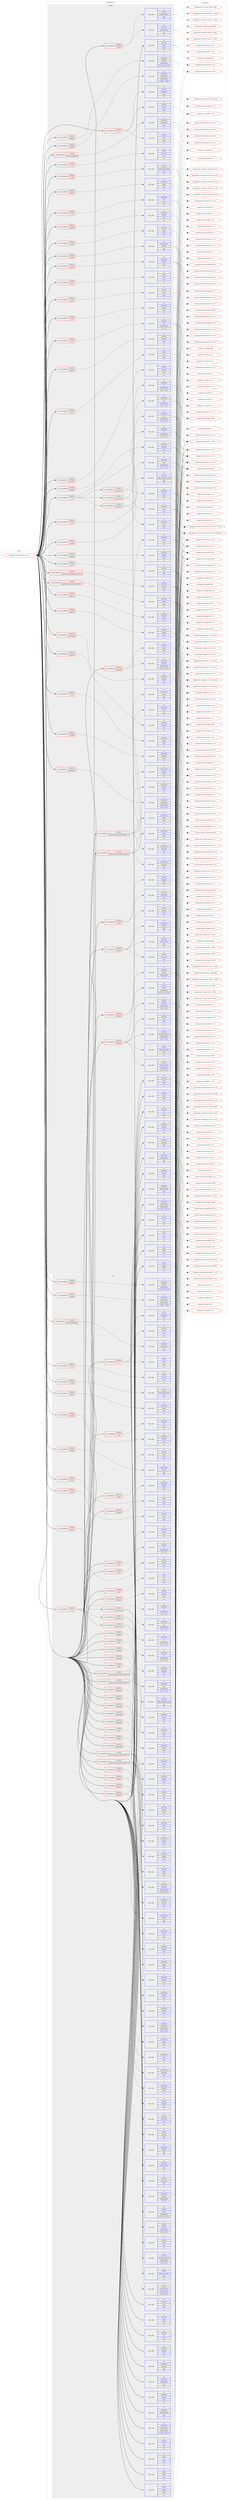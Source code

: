 digraph prolog {

# *************
# Graph options
# *************

newrank=true;
concentrate=true;
compound=true;
graph [rankdir=LR,fontname=Helvetica,fontsize=10,ranksep=1.5];#, ranksep=2.5, nodesep=0.2];
edge  [arrowhead=vee];
node  [fontname=Helvetica,fontsize=10];

# **********
# The ebuild
# **********

subgraph cluster_leftcol {
color=gray;
rank=same;
label=<<i>ebuild</i>>;
id [label="portage://media-gfx/blender-4.0.2-r1", color=red, width=4, href="../media-gfx/blender-4.0.2-r1.svg"];
}

# ****************
# The dependencies
# ****************

subgraph cluster_midcol {
color=gray;
label=<<i>dependencies</i>>;
subgraph cluster_compile {
fillcolor="#eeeeee";
style=filled;
label=<<i>compile</i>>;
subgraph cond69843 {
dependency278194 [label=<<TABLE BORDER="0" CELLBORDER="1" CELLSPACING="0" CELLPADDING="4"><TR><TD ROWSPAN="3" CELLPADDING="10">use_conditional</TD></TR><TR><TD>positive</TD></TR><TR><TD>X</TD></TR></TABLE>>, shape=none, color=red];
subgraph pack206077 {
dependency278195 [label=<<TABLE BORDER="0" CELLBORDER="1" CELLSPACING="0" CELLPADDING="4" WIDTH="220"><TR><TD ROWSPAN="6" CELLPADDING="30">pack_dep</TD></TR><TR><TD WIDTH="110">no</TD></TR><TR><TD>x11-libs</TD></TR><TR><TD>libX11</TD></TR><TR><TD>none</TD></TR><TR><TD>[,,]</TD></TR></TABLE>>, shape=none, color=blue];
}
dependency278194:e -> dependency278195:w [weight=20,style="dashed",arrowhead="vee"];
subgraph pack206078 {
dependency278196 [label=<<TABLE BORDER="0" CELLBORDER="1" CELLSPACING="0" CELLPADDING="4" WIDTH="220"><TR><TD ROWSPAN="6" CELLPADDING="30">pack_dep</TD></TR><TR><TD WIDTH="110">no</TD></TR><TR><TD>x11-libs</TD></TR><TR><TD>libXi</TD></TR><TR><TD>none</TD></TR><TR><TD>[,,]</TD></TR></TABLE>>, shape=none, color=blue];
}
dependency278194:e -> dependency278196:w [weight=20,style="dashed",arrowhead="vee"];
subgraph pack206079 {
dependency278197 [label=<<TABLE BORDER="0" CELLBORDER="1" CELLSPACING="0" CELLPADDING="4" WIDTH="220"><TR><TD ROWSPAN="6" CELLPADDING="30">pack_dep</TD></TR><TR><TD WIDTH="110">no</TD></TR><TR><TD>x11-libs</TD></TR><TR><TD>libXxf86vm</TD></TR><TR><TD>none</TD></TR><TR><TD>[,,]</TD></TR></TABLE>>, shape=none, color=blue];
}
dependency278194:e -> dependency278197:w [weight=20,style="dashed",arrowhead="vee"];
}
id:e -> dependency278194:w [weight=20,style="solid",arrowhead="vee"];
subgraph cond69844 {
dependency278198 [label=<<TABLE BORDER="0" CELLBORDER="1" CELLSPACING="0" CELLPADDING="4"><TR><TD ROWSPAN="3" CELLPADDING="10">use_conditional</TD></TR><TR><TD>positive</TD></TR><TR><TD>alembic</TD></TR></TABLE>>, shape=none, color=red];
subgraph pack206080 {
dependency278199 [label=<<TABLE BORDER="0" CELLBORDER="1" CELLSPACING="0" CELLPADDING="4" WIDTH="220"><TR><TD ROWSPAN="6" CELLPADDING="30">pack_dep</TD></TR><TR><TD WIDTH="110">no</TD></TR><TR><TD>media-gfx</TD></TR><TR><TD>alembic</TD></TR><TR><TD>greaterequal</TD></TR><TR><TD>[1.8.3,,-r2,1.8.3-r2]</TD></TR></TABLE>>, shape=none, color=blue];
}
dependency278198:e -> dependency278199:w [weight=20,style="dashed",arrowhead="vee"];
}
id:e -> dependency278198:w [weight=20,style="solid",arrowhead="vee"];
subgraph cond69845 {
dependency278200 [label=<<TABLE BORDER="0" CELLBORDER="1" CELLSPACING="0" CELLPADDING="4"><TR><TD ROWSPAN="3" CELLPADDING="10">use_conditional</TD></TR><TR><TD>positive</TD></TR><TR><TD>collada</TD></TR></TABLE>>, shape=none, color=red];
subgraph pack206081 {
dependency278201 [label=<<TABLE BORDER="0" CELLBORDER="1" CELLSPACING="0" CELLPADDING="4" WIDTH="220"><TR><TD ROWSPAN="6" CELLPADDING="30">pack_dep</TD></TR><TR><TD WIDTH="110">no</TD></TR><TR><TD>media-libs</TD></TR><TR><TD>opencollada</TD></TR><TR><TD>greaterequal</TD></TR><TR><TD>[1.6.68,,,1.6.68]</TD></TR></TABLE>>, shape=none, color=blue];
}
dependency278200:e -> dependency278201:w [weight=20,style="dashed",arrowhead="vee"];
}
id:e -> dependency278200:w [weight=20,style="solid",arrowhead="vee"];
subgraph cond69846 {
dependency278202 [label=<<TABLE BORDER="0" CELLBORDER="1" CELLSPACING="0" CELLPADDING="4"><TR><TD ROWSPAN="3" CELLPADDING="10">use_conditional</TD></TR><TR><TD>positive</TD></TR><TR><TD>color-management</TD></TR></TABLE>>, shape=none, color=red];
subgraph pack206082 {
dependency278203 [label=<<TABLE BORDER="0" CELLBORDER="1" CELLSPACING="0" CELLPADDING="4" WIDTH="220"><TR><TD ROWSPAN="6" CELLPADDING="30">pack_dep</TD></TR><TR><TD WIDTH="110">no</TD></TR><TR><TD>media-libs</TD></TR><TR><TD>opencolorio</TD></TR><TR><TD>none</TD></TR><TR><TD>[,,]</TD></TR></TABLE>>, shape=none, color=blue];
}
dependency278202:e -> dependency278203:w [weight=20,style="dashed",arrowhead="vee"];
}
id:e -> dependency278202:w [weight=20,style="solid",arrowhead="vee"];
subgraph cond69847 {
dependency278204 [label=<<TABLE BORDER="0" CELLBORDER="1" CELLSPACING="0" CELLPADDING="4"><TR><TD ROWSPAN="3" CELLPADDING="10">use_conditional</TD></TR><TR><TD>positive</TD></TR><TR><TD>cuda</TD></TR></TABLE>>, shape=none, color=red];
subgraph pack206083 {
dependency278205 [label=<<TABLE BORDER="0" CELLBORDER="1" CELLSPACING="0" CELLPADDING="4" WIDTH="220"><TR><TD ROWSPAN="6" CELLPADDING="30">pack_dep</TD></TR><TR><TD WIDTH="110">no</TD></TR><TR><TD>dev-util</TD></TR><TR><TD>nvidia-cuda-toolkit</TD></TR><TR><TD>none</TD></TR><TR><TD>[,,]</TD></TR></TABLE>>, shape=none, color=blue];
}
dependency278204:e -> dependency278205:w [weight=20,style="dashed",arrowhead="vee"];
}
id:e -> dependency278204:w [weight=20,style="solid",arrowhead="vee"];
subgraph cond69848 {
dependency278206 [label=<<TABLE BORDER="0" CELLBORDER="1" CELLSPACING="0" CELLPADDING="4"><TR><TD ROWSPAN="3" CELLPADDING="10">use_conditional</TD></TR><TR><TD>positive</TD></TR><TR><TD>embree</TD></TR></TABLE>>, shape=none, color=red];
subgraph pack206084 {
dependency278207 [label=<<TABLE BORDER="0" CELLBORDER="1" CELLSPACING="0" CELLPADDING="4" WIDTH="220"><TR><TD ROWSPAN="6" CELLPADDING="30">pack_dep</TD></TR><TR><TD WIDTH="110">no</TD></TR><TR><TD>media-libs</TD></TR><TR><TD>embree</TD></TR><TR><TD>none</TD></TR><TR><TD>[,,]</TD></TR></TABLE>>, shape=none, color=blue];
}
dependency278206:e -> dependency278207:w [weight=20,style="dashed",arrowhead="vee"];
}
id:e -> dependency278206:w [weight=20,style="solid",arrowhead="vee"];
subgraph cond69849 {
dependency278208 [label=<<TABLE BORDER="0" CELLBORDER="1" CELLSPACING="0" CELLPADDING="4"><TR><TD ROWSPAN="3" CELLPADDING="10">use_conditional</TD></TR><TR><TD>positive</TD></TR><TR><TD>ffmpeg</TD></TR></TABLE>>, shape=none, color=red];
subgraph pack206085 {
dependency278209 [label=<<TABLE BORDER="0" CELLBORDER="1" CELLSPACING="0" CELLPADDING="4" WIDTH="220"><TR><TD ROWSPAN="6" CELLPADDING="30">pack_dep</TD></TR><TR><TD WIDTH="110">no</TD></TR><TR><TD>media-video</TD></TR><TR><TD>ffmpeg</TD></TR><TR><TD>none</TD></TR><TR><TD>[,,]</TD></TR></TABLE>>, shape=none, color=blue];
}
dependency278208:e -> dependency278209:w [weight=20,style="dashed",arrowhead="vee"];
}
id:e -> dependency278208:w [weight=20,style="solid",arrowhead="vee"];
subgraph cond69850 {
dependency278210 [label=<<TABLE BORDER="0" CELLBORDER="1" CELLSPACING="0" CELLPADDING="4"><TR><TD ROWSPAN="3" CELLPADDING="10">use_conditional</TD></TR><TR><TD>positive</TD></TR><TR><TD>fftw</TD></TR></TABLE>>, shape=none, color=red];
subgraph pack206086 {
dependency278211 [label=<<TABLE BORDER="0" CELLBORDER="1" CELLSPACING="0" CELLPADDING="4" WIDTH="220"><TR><TD ROWSPAN="6" CELLPADDING="30">pack_dep</TD></TR><TR><TD WIDTH="110">no</TD></TR><TR><TD>sci-libs</TD></TR><TR><TD>fftw</TD></TR><TR><TD>none</TD></TR><TR><TD>[,,]</TD></TR></TABLE>>, shape=none, color=blue];
}
dependency278210:e -> dependency278211:w [weight=20,style="dashed",arrowhead="vee"];
}
id:e -> dependency278210:w [weight=20,style="solid",arrowhead="vee"];
subgraph cond69851 {
dependency278212 [label=<<TABLE BORDER="0" CELLBORDER="1" CELLSPACING="0" CELLPADDING="4"><TR><TD ROWSPAN="3" CELLPADDING="10">use_conditional</TD></TR><TR><TD>positive</TD></TR><TR><TD>gmp</TD></TR></TABLE>>, shape=none, color=red];
subgraph pack206087 {
dependency278213 [label=<<TABLE BORDER="0" CELLBORDER="1" CELLSPACING="0" CELLPADDING="4" WIDTH="220"><TR><TD ROWSPAN="6" CELLPADDING="30">pack_dep</TD></TR><TR><TD WIDTH="110">no</TD></TR><TR><TD>dev-libs</TD></TR><TR><TD>gmp</TD></TR><TR><TD>none</TD></TR><TR><TD>[,,]</TD></TR></TABLE>>, shape=none, color=blue];
}
dependency278212:e -> dependency278213:w [weight=20,style="dashed",arrowhead="vee"];
}
id:e -> dependency278212:w [weight=20,style="solid",arrowhead="vee"];
subgraph cond69852 {
dependency278214 [label=<<TABLE BORDER="0" CELLBORDER="1" CELLSPACING="0" CELLPADDING="4"><TR><TD ROWSPAN="3" CELLPADDING="10">use_conditional</TD></TR><TR><TD>positive</TD></TR><TR><TD>gnome</TD></TR></TABLE>>, shape=none, color=red];
subgraph pack206088 {
dependency278215 [label=<<TABLE BORDER="0" CELLBORDER="1" CELLSPACING="0" CELLPADDING="4" WIDTH="220"><TR><TD ROWSPAN="6" CELLPADDING="30">pack_dep</TD></TR><TR><TD WIDTH="110">no</TD></TR><TR><TD>gui-libs</TD></TR><TR><TD>libdecor</TD></TR><TR><TD>none</TD></TR><TR><TD>[,,]</TD></TR></TABLE>>, shape=none, color=blue];
}
dependency278214:e -> dependency278215:w [weight=20,style="dashed",arrowhead="vee"];
}
id:e -> dependency278214:w [weight=20,style="solid",arrowhead="vee"];
subgraph cond69853 {
dependency278216 [label=<<TABLE BORDER="0" CELLBORDER="1" CELLSPACING="0" CELLPADDING="4"><TR><TD ROWSPAN="3" CELLPADDING="10">use_conditional</TD></TR><TR><TD>positive</TD></TR><TR><TD>hip</TD></TR></TABLE>>, shape=none, color=red];
subgraph pack206089 {
dependency278217 [label=<<TABLE BORDER="0" CELLBORDER="1" CELLSPACING="0" CELLPADDING="4" WIDTH="220"><TR><TD ROWSPAN="6" CELLPADDING="30">pack_dep</TD></TR><TR><TD WIDTH="110">no</TD></TR><TR><TD>dev-util</TD></TR><TR><TD>hip</TD></TR><TR><TD>greaterequal</TD></TR><TR><TD>[5.7,,,5.7]</TD></TR></TABLE>>, shape=none, color=blue];
}
dependency278216:e -> dependency278217:w [weight=20,style="dashed",arrowhead="vee"];
}
id:e -> dependency278216:w [weight=20,style="solid",arrowhead="vee"];
subgraph cond69854 {
dependency278218 [label=<<TABLE BORDER="0" CELLBORDER="1" CELLSPACING="0" CELLPADDING="4"><TR><TD ROWSPAN="3" CELLPADDING="10">use_conditional</TD></TR><TR><TD>positive</TD></TR><TR><TD>jack</TD></TR></TABLE>>, shape=none, color=red];
subgraph pack206090 {
dependency278219 [label=<<TABLE BORDER="0" CELLBORDER="1" CELLSPACING="0" CELLPADDING="4" WIDTH="220"><TR><TD ROWSPAN="6" CELLPADDING="30">pack_dep</TD></TR><TR><TD WIDTH="110">no</TD></TR><TR><TD>virtual</TD></TR><TR><TD>jack</TD></TR><TR><TD>none</TD></TR><TR><TD>[,,]</TD></TR></TABLE>>, shape=none, color=blue];
}
dependency278218:e -> dependency278219:w [weight=20,style="dashed",arrowhead="vee"];
}
id:e -> dependency278218:w [weight=20,style="solid",arrowhead="vee"];
subgraph cond69855 {
dependency278220 [label=<<TABLE BORDER="0" CELLBORDER="1" CELLSPACING="0" CELLPADDING="4"><TR><TD ROWSPAN="3" CELLPADDING="10">use_conditional</TD></TR><TR><TD>positive</TD></TR><TR><TD>jemalloc</TD></TR></TABLE>>, shape=none, color=red];
subgraph pack206091 {
dependency278221 [label=<<TABLE BORDER="0" CELLBORDER="1" CELLSPACING="0" CELLPADDING="4" WIDTH="220"><TR><TD ROWSPAN="6" CELLPADDING="30">pack_dep</TD></TR><TR><TD WIDTH="110">no</TD></TR><TR><TD>dev-libs</TD></TR><TR><TD>jemalloc</TD></TR><TR><TD>none</TD></TR><TR><TD>[,,]</TD></TR></TABLE>>, shape=none, color=blue];
}
dependency278220:e -> dependency278221:w [weight=20,style="dashed",arrowhead="vee"];
}
id:e -> dependency278220:w [weight=20,style="solid",arrowhead="vee"];
subgraph cond69856 {
dependency278222 [label=<<TABLE BORDER="0" CELLBORDER="1" CELLSPACING="0" CELLPADDING="4"><TR><TD ROWSPAN="3" CELLPADDING="10">use_conditional</TD></TR><TR><TD>positive</TD></TR><TR><TD>jpeg2k</TD></TR></TABLE>>, shape=none, color=red];
subgraph pack206092 {
dependency278223 [label=<<TABLE BORDER="0" CELLBORDER="1" CELLSPACING="0" CELLPADDING="4" WIDTH="220"><TR><TD ROWSPAN="6" CELLPADDING="30">pack_dep</TD></TR><TR><TD WIDTH="110">no</TD></TR><TR><TD>media-libs</TD></TR><TR><TD>openjpeg</TD></TR><TR><TD>none</TD></TR><TR><TD>[,,]</TD></TR></TABLE>>, shape=none, color=blue];
}
dependency278222:e -> dependency278223:w [weight=20,style="dashed",arrowhead="vee"];
}
id:e -> dependency278222:w [weight=20,style="solid",arrowhead="vee"];
subgraph cond69857 {
dependency278224 [label=<<TABLE BORDER="0" CELLBORDER="1" CELLSPACING="0" CELLPADDING="4"><TR><TD ROWSPAN="3" CELLPADDING="10">use_conditional</TD></TR><TR><TD>positive</TD></TR><TR><TD>ndof</TD></TR></TABLE>>, shape=none, color=red];
subgraph pack206093 {
dependency278225 [label=<<TABLE BORDER="0" CELLBORDER="1" CELLSPACING="0" CELLPADDING="4" WIDTH="220"><TR><TD ROWSPAN="6" CELLPADDING="30">pack_dep</TD></TR><TR><TD WIDTH="110">no</TD></TR><TR><TD>app-misc</TD></TR><TR><TD>spacenavd</TD></TR><TR><TD>none</TD></TR><TR><TD>[,,]</TD></TR></TABLE>>, shape=none, color=blue];
}
dependency278224:e -> dependency278225:w [weight=20,style="dashed",arrowhead="vee"];
subgraph pack206094 {
dependency278226 [label=<<TABLE BORDER="0" CELLBORDER="1" CELLSPACING="0" CELLPADDING="4" WIDTH="220"><TR><TD ROWSPAN="6" CELLPADDING="30">pack_dep</TD></TR><TR><TD WIDTH="110">no</TD></TR><TR><TD>dev-libs</TD></TR><TR><TD>libspnav</TD></TR><TR><TD>none</TD></TR><TR><TD>[,,]</TD></TR></TABLE>>, shape=none, color=blue];
}
dependency278224:e -> dependency278226:w [weight=20,style="dashed",arrowhead="vee"];
}
id:e -> dependency278224:w [weight=20,style="solid",arrowhead="vee"];
subgraph cond69858 {
dependency278227 [label=<<TABLE BORDER="0" CELLBORDER="1" CELLSPACING="0" CELLPADDING="4"><TR><TD ROWSPAN="3" CELLPADDING="10">use_conditional</TD></TR><TR><TD>positive</TD></TR><TR><TD>nls</TD></TR></TABLE>>, shape=none, color=red];
subgraph pack206095 {
dependency278228 [label=<<TABLE BORDER="0" CELLBORDER="1" CELLSPACING="0" CELLPADDING="4" WIDTH="220"><TR><TD ROWSPAN="6" CELLPADDING="30">pack_dep</TD></TR><TR><TD WIDTH="110">no</TD></TR><TR><TD>virtual</TD></TR><TR><TD>libiconv</TD></TR><TR><TD>none</TD></TR><TR><TD>[,,]</TD></TR></TABLE>>, shape=none, color=blue];
}
dependency278227:e -> dependency278228:w [weight=20,style="dashed",arrowhead="vee"];
}
id:e -> dependency278227:w [weight=20,style="solid",arrowhead="vee"];
subgraph cond69859 {
dependency278229 [label=<<TABLE BORDER="0" CELLBORDER="1" CELLSPACING="0" CELLPADDING="4"><TR><TD ROWSPAN="3" CELLPADDING="10">use_conditional</TD></TR><TR><TD>positive</TD></TR><TR><TD>oidn</TD></TR></TABLE>>, shape=none, color=red];
subgraph pack206096 {
dependency278230 [label=<<TABLE BORDER="0" CELLBORDER="1" CELLSPACING="0" CELLPADDING="4" WIDTH="220"><TR><TD ROWSPAN="6" CELLPADDING="30">pack_dep</TD></TR><TR><TD WIDTH="110">no</TD></TR><TR><TD>media-libs</TD></TR><TR><TD>oidn</TD></TR><TR><TD>greaterequal</TD></TR><TR><TD>[2.1.0,,,2.1.0]</TD></TR></TABLE>>, shape=none, color=blue];
}
dependency278229:e -> dependency278230:w [weight=20,style="dashed",arrowhead="vee"];
}
id:e -> dependency278229:w [weight=20,style="solid",arrowhead="vee"];
subgraph cond69860 {
dependency278231 [label=<<TABLE BORDER="0" CELLBORDER="1" CELLSPACING="0" CELLPADDING="4"><TR><TD ROWSPAN="3" CELLPADDING="10">use_conditional</TD></TR><TR><TD>positive</TD></TR><TR><TD>oneapi</TD></TR></TABLE>>, shape=none, color=red];
subgraph pack206097 {
dependency278232 [label=<<TABLE BORDER="0" CELLBORDER="1" CELLSPACING="0" CELLPADDING="4" WIDTH="220"><TR><TD ROWSPAN="6" CELLPADDING="30">pack_dep</TD></TR><TR><TD WIDTH="110">no</TD></TR><TR><TD>dev-libs</TD></TR><TR><TD>intel-compute-runtime</TD></TR><TR><TD>none</TD></TR><TR><TD>[,,]</TD></TR></TABLE>>, shape=none, color=blue];
}
dependency278231:e -> dependency278232:w [weight=20,style="dashed",arrowhead="vee"];
}
id:e -> dependency278231:w [weight=20,style="solid",arrowhead="vee"];
subgraph cond69861 {
dependency278233 [label=<<TABLE BORDER="0" CELLBORDER="1" CELLSPACING="0" CELLPADDING="4"><TR><TD ROWSPAN="3" CELLPADDING="10">use_conditional</TD></TR><TR><TD>positive</TD></TR><TR><TD>openal</TD></TR></TABLE>>, shape=none, color=red];
subgraph pack206098 {
dependency278234 [label=<<TABLE BORDER="0" CELLBORDER="1" CELLSPACING="0" CELLPADDING="4" WIDTH="220"><TR><TD ROWSPAN="6" CELLPADDING="30">pack_dep</TD></TR><TR><TD WIDTH="110">no</TD></TR><TR><TD>media-libs</TD></TR><TR><TD>openal</TD></TR><TR><TD>none</TD></TR><TR><TD>[,,]</TD></TR></TABLE>>, shape=none, color=blue];
}
dependency278233:e -> dependency278234:w [weight=20,style="dashed",arrowhead="vee"];
}
id:e -> dependency278233:w [weight=20,style="solid",arrowhead="vee"];
subgraph cond69862 {
dependency278235 [label=<<TABLE BORDER="0" CELLBORDER="1" CELLSPACING="0" CELLPADDING="4"><TR><TD ROWSPAN="3" CELLPADDING="10">use_conditional</TD></TR><TR><TD>positive</TD></TR><TR><TD>openexr</TD></TR></TABLE>>, shape=none, color=red];
subgraph pack206099 {
dependency278236 [label=<<TABLE BORDER="0" CELLBORDER="1" CELLSPACING="0" CELLPADDING="4" WIDTH="220"><TR><TD ROWSPAN="6" CELLPADDING="30">pack_dep</TD></TR><TR><TD WIDTH="110">no</TD></TR><TR><TD>dev-libs</TD></TR><TR><TD>imath</TD></TR><TR><TD>greaterequal</TD></TR><TR><TD>[3.1.4,,-r2,3.1.4-r2]</TD></TR></TABLE>>, shape=none, color=blue];
}
dependency278235:e -> dependency278236:w [weight=20,style="dashed",arrowhead="vee"];
subgraph pack206100 {
dependency278237 [label=<<TABLE BORDER="0" CELLBORDER="1" CELLSPACING="0" CELLPADDING="4" WIDTH="220"><TR><TD ROWSPAN="6" CELLPADDING="30">pack_dep</TD></TR><TR><TD WIDTH="110">no</TD></TR><TR><TD>media-libs</TD></TR><TR><TD>openexr</TD></TR><TR><TD>greaterequal</TD></TR><TR><TD>[3,,,3]</TD></TR></TABLE>>, shape=none, color=blue];
}
dependency278235:e -> dependency278237:w [weight=20,style="dashed",arrowhead="vee"];
}
id:e -> dependency278235:w [weight=20,style="solid",arrowhead="vee"];
subgraph cond69863 {
dependency278238 [label=<<TABLE BORDER="0" CELLBORDER="1" CELLSPACING="0" CELLPADDING="4"><TR><TD ROWSPAN="3" CELLPADDING="10">use_conditional</TD></TR><TR><TD>positive</TD></TR><TR><TD>openpgl</TD></TR></TABLE>>, shape=none, color=red];
subgraph pack206101 {
dependency278239 [label=<<TABLE BORDER="0" CELLBORDER="1" CELLSPACING="0" CELLPADDING="4" WIDTH="220"><TR><TD ROWSPAN="6" CELLPADDING="30">pack_dep</TD></TR><TR><TD WIDTH="110">no</TD></TR><TR><TD>media-libs</TD></TR><TR><TD>openpgl</TD></TR><TR><TD>none</TD></TR><TR><TD>[,,]</TD></TR></TABLE>>, shape=none, color=blue];
}
dependency278238:e -> dependency278239:w [weight=20,style="dashed",arrowhead="vee"];
}
id:e -> dependency278238:w [weight=20,style="solid",arrowhead="vee"];
subgraph cond69864 {
dependency278240 [label=<<TABLE BORDER="0" CELLBORDER="1" CELLSPACING="0" CELLPADDING="4"><TR><TD ROWSPAN="3" CELLPADDING="10">use_conditional</TD></TR><TR><TD>positive</TD></TR><TR><TD>opensubdiv</TD></TR></TABLE>>, shape=none, color=red];
subgraph pack206102 {
dependency278241 [label=<<TABLE BORDER="0" CELLBORDER="1" CELLSPACING="0" CELLPADDING="4" WIDTH="220"><TR><TD ROWSPAN="6" CELLPADDING="30">pack_dep</TD></TR><TR><TD WIDTH="110">no</TD></TR><TR><TD>media-libs</TD></TR><TR><TD>opensubdiv</TD></TR><TR><TD>greaterequal</TD></TR><TR><TD>[3.5.0,,,3.5.0]</TD></TR></TABLE>>, shape=none, color=blue];
}
dependency278240:e -> dependency278241:w [weight=20,style="dashed",arrowhead="vee"];
}
id:e -> dependency278240:w [weight=20,style="solid",arrowhead="vee"];
subgraph cond69865 {
dependency278242 [label=<<TABLE BORDER="0" CELLBORDER="1" CELLSPACING="0" CELLPADDING="4"><TR><TD ROWSPAN="3" CELLPADDING="10">use_conditional</TD></TR><TR><TD>positive</TD></TR><TR><TD>openvdb</TD></TR></TABLE>>, shape=none, color=red];
subgraph pack206103 {
dependency278243 [label=<<TABLE BORDER="0" CELLBORDER="1" CELLSPACING="0" CELLPADDING="4" WIDTH="220"><TR><TD ROWSPAN="6" CELLPADDING="30">pack_dep</TD></TR><TR><TD WIDTH="110">no</TD></TR><TR><TD>media-gfx</TD></TR><TR><TD>openvdb</TD></TR><TR><TD>greaterequal</TD></TR><TR><TD>[11.0.0,,,11.0.0]</TD></TR></TABLE>>, shape=none, color=blue];
}
dependency278242:e -> dependency278243:w [weight=20,style="dashed",arrowhead="vee"];
subgraph pack206104 {
dependency278244 [label=<<TABLE BORDER="0" CELLBORDER="1" CELLSPACING="0" CELLPADDING="4" WIDTH="220"><TR><TD ROWSPAN="6" CELLPADDING="30">pack_dep</TD></TR><TR><TD WIDTH="110">no</TD></TR><TR><TD>dev-libs</TD></TR><TR><TD>c-blosc</TD></TR><TR><TD>none</TD></TR><TR><TD>[,,]</TD></TR></TABLE>>, shape=none, color=blue];
}
dependency278242:e -> dependency278244:w [weight=20,style="dashed",arrowhead="vee"];
}
id:e -> dependency278242:w [weight=20,style="solid",arrowhead="vee"];
subgraph cond69866 {
dependency278245 [label=<<TABLE BORDER="0" CELLBORDER="1" CELLSPACING="0" CELLPADDING="4"><TR><TD ROWSPAN="3" CELLPADDING="10">use_conditional</TD></TR><TR><TD>positive</TD></TR><TR><TD>optix</TD></TR></TABLE>>, shape=none, color=red];
subgraph pack206105 {
dependency278246 [label=<<TABLE BORDER="0" CELLBORDER="1" CELLSPACING="0" CELLPADDING="4" WIDTH="220"><TR><TD ROWSPAN="6" CELLPADDING="30">pack_dep</TD></TR><TR><TD WIDTH="110">no</TD></TR><TR><TD>dev-libs</TD></TR><TR><TD>optix</TD></TR><TR><TD>none</TD></TR><TR><TD>[,,]</TD></TR></TABLE>>, shape=none, color=blue];
}
dependency278245:e -> dependency278246:w [weight=20,style="dashed",arrowhead="vee"];
}
id:e -> dependency278245:w [weight=20,style="solid",arrowhead="vee"];
subgraph cond69867 {
dependency278247 [label=<<TABLE BORDER="0" CELLBORDER="1" CELLSPACING="0" CELLPADDING="4"><TR><TD ROWSPAN="3" CELLPADDING="10">use_conditional</TD></TR><TR><TD>positive</TD></TR><TR><TD>osl</TD></TR></TABLE>>, shape=none, color=red];
subgraph pack206106 {
dependency278248 [label=<<TABLE BORDER="0" CELLBORDER="1" CELLSPACING="0" CELLPADDING="4" WIDTH="220"><TR><TD ROWSPAN="6" CELLPADDING="30">pack_dep</TD></TR><TR><TD WIDTH="110">no</TD></TR><TR><TD>media-libs</TD></TR><TR><TD>osl</TD></TR><TR><TD>greaterequal</TD></TR><TR><TD>[1.13,,,1.13]</TD></TR></TABLE>>, shape=none, color=blue];
}
dependency278247:e -> dependency278248:w [weight=20,style="dashed",arrowhead="vee"];
subgraph cond69868 {
dependency278249 [label=<<TABLE BORDER="0" CELLBORDER="1" CELLSPACING="0" CELLPADDING="4"><TR><TD ROWSPAN="3" CELLPADDING="10">use_conditional</TD></TR><TR><TD>positive</TD></TR><TR><TD>llvm_slot_15</TD></TR></TABLE>>, shape=none, color=red];
subgraph pack206107 {
dependency278250 [label=<<TABLE BORDER="0" CELLBORDER="1" CELLSPACING="0" CELLPADDING="4" WIDTH="220"><TR><TD ROWSPAN="6" CELLPADDING="30">pack_dep</TD></TR><TR><TD WIDTH="110">no</TD></TR><TR><TD>media-libs</TD></TR><TR><TD>osl</TD></TR><TR><TD>greaterequal</TD></TR><TR><TD>[1.13,,,1.13]</TD></TR></TABLE>>, shape=none, color=blue];
}
dependency278249:e -> dependency278250:w [weight=20,style="dashed",arrowhead="vee"];
subgraph pack206108 {
dependency278251 [label=<<TABLE BORDER="0" CELLBORDER="1" CELLSPACING="0" CELLPADDING="4" WIDTH="220"><TR><TD ROWSPAN="6" CELLPADDING="30">pack_dep</TD></TR><TR><TD WIDTH="110">no</TD></TR><TR><TD>media-libs</TD></TR><TR><TD>mesa</TD></TR><TR><TD>none</TD></TR><TR><TD>[,,]</TD></TR></TABLE>>, shape=none, color=blue];
}
dependency278249:e -> dependency278251:w [weight=20,style="dashed",arrowhead="vee"];
}
dependency278247:e -> dependency278249:w [weight=20,style="dashed",arrowhead="vee"];
subgraph cond69869 {
dependency278252 [label=<<TABLE BORDER="0" CELLBORDER="1" CELLSPACING="0" CELLPADDING="4"><TR><TD ROWSPAN="3" CELLPADDING="10">use_conditional</TD></TR><TR><TD>positive</TD></TR><TR><TD>llvm_slot_16</TD></TR></TABLE>>, shape=none, color=red];
subgraph pack206109 {
dependency278253 [label=<<TABLE BORDER="0" CELLBORDER="1" CELLSPACING="0" CELLPADDING="4" WIDTH="220"><TR><TD ROWSPAN="6" CELLPADDING="30">pack_dep</TD></TR><TR><TD WIDTH="110">no</TD></TR><TR><TD>media-libs</TD></TR><TR><TD>osl</TD></TR><TR><TD>greaterequal</TD></TR><TR><TD>[1.13,,,1.13]</TD></TR></TABLE>>, shape=none, color=blue];
}
dependency278252:e -> dependency278253:w [weight=20,style="dashed",arrowhead="vee"];
subgraph pack206110 {
dependency278254 [label=<<TABLE BORDER="0" CELLBORDER="1" CELLSPACING="0" CELLPADDING="4" WIDTH="220"><TR><TD ROWSPAN="6" CELLPADDING="30">pack_dep</TD></TR><TR><TD WIDTH="110">no</TD></TR><TR><TD>media-libs</TD></TR><TR><TD>mesa</TD></TR><TR><TD>none</TD></TR><TR><TD>[,,]</TD></TR></TABLE>>, shape=none, color=blue];
}
dependency278252:e -> dependency278254:w [weight=20,style="dashed",arrowhead="vee"];
}
dependency278247:e -> dependency278252:w [weight=20,style="dashed",arrowhead="vee"];
subgraph cond69870 {
dependency278255 [label=<<TABLE BORDER="0" CELLBORDER="1" CELLSPACING="0" CELLPADDING="4"><TR><TD ROWSPAN="3" CELLPADDING="10">use_conditional</TD></TR><TR><TD>positive</TD></TR><TR><TD>llvm_slot_17</TD></TR></TABLE>>, shape=none, color=red];
subgraph pack206111 {
dependency278256 [label=<<TABLE BORDER="0" CELLBORDER="1" CELLSPACING="0" CELLPADDING="4" WIDTH="220"><TR><TD ROWSPAN="6" CELLPADDING="30">pack_dep</TD></TR><TR><TD WIDTH="110">no</TD></TR><TR><TD>media-libs</TD></TR><TR><TD>osl</TD></TR><TR><TD>greaterequal</TD></TR><TR><TD>[1.13,,,1.13]</TD></TR></TABLE>>, shape=none, color=blue];
}
dependency278255:e -> dependency278256:w [weight=20,style="dashed",arrowhead="vee"];
subgraph pack206112 {
dependency278257 [label=<<TABLE BORDER="0" CELLBORDER="1" CELLSPACING="0" CELLPADDING="4" WIDTH="220"><TR><TD ROWSPAN="6" CELLPADDING="30">pack_dep</TD></TR><TR><TD WIDTH="110">no</TD></TR><TR><TD>media-libs</TD></TR><TR><TD>mesa</TD></TR><TR><TD>none</TD></TR><TR><TD>[,,]</TD></TR></TABLE>>, shape=none, color=blue];
}
dependency278255:e -> dependency278257:w [weight=20,style="dashed",arrowhead="vee"];
}
dependency278247:e -> dependency278255:w [weight=20,style="dashed",arrowhead="vee"];
}
id:e -> dependency278247:w [weight=20,style="solid",arrowhead="vee"];
subgraph cond69871 {
dependency278258 [label=<<TABLE BORDER="0" CELLBORDER="1" CELLSPACING="0" CELLPADDING="4"><TR><TD ROWSPAN="3" CELLPADDING="10">use_conditional</TD></TR><TR><TD>positive</TD></TR><TR><TD>pdf</TD></TR></TABLE>>, shape=none, color=red];
subgraph pack206113 {
dependency278259 [label=<<TABLE BORDER="0" CELLBORDER="1" CELLSPACING="0" CELLPADDING="4" WIDTH="220"><TR><TD ROWSPAN="6" CELLPADDING="30">pack_dep</TD></TR><TR><TD WIDTH="110">no</TD></TR><TR><TD>media-libs</TD></TR><TR><TD>libharu</TD></TR><TR><TD>none</TD></TR><TR><TD>[,,]</TD></TR></TABLE>>, shape=none, color=blue];
}
dependency278258:e -> dependency278259:w [weight=20,style="dashed",arrowhead="vee"];
}
id:e -> dependency278258:w [weight=20,style="solid",arrowhead="vee"];
subgraph cond69872 {
dependency278260 [label=<<TABLE BORDER="0" CELLBORDER="1" CELLSPACING="0" CELLPADDING="4"><TR><TD ROWSPAN="3" CELLPADDING="10">use_conditional</TD></TR><TR><TD>positive</TD></TR><TR><TD>potrace</TD></TR></TABLE>>, shape=none, color=red];
subgraph pack206114 {
dependency278261 [label=<<TABLE BORDER="0" CELLBORDER="1" CELLSPACING="0" CELLPADDING="4" WIDTH="220"><TR><TD ROWSPAN="6" CELLPADDING="30">pack_dep</TD></TR><TR><TD WIDTH="110">no</TD></TR><TR><TD>media-gfx</TD></TR><TR><TD>potrace</TD></TR><TR><TD>none</TD></TR><TR><TD>[,,]</TD></TR></TABLE>>, shape=none, color=blue];
}
dependency278260:e -> dependency278261:w [weight=20,style="dashed",arrowhead="vee"];
}
id:e -> dependency278260:w [weight=20,style="solid",arrowhead="vee"];
subgraph cond69873 {
dependency278262 [label=<<TABLE BORDER="0" CELLBORDER="1" CELLSPACING="0" CELLPADDING="4"><TR><TD ROWSPAN="3" CELLPADDING="10">use_conditional</TD></TR><TR><TD>positive</TD></TR><TR><TD>pugixml</TD></TR></TABLE>>, shape=none, color=red];
subgraph pack206115 {
dependency278263 [label=<<TABLE BORDER="0" CELLBORDER="1" CELLSPACING="0" CELLPADDING="4" WIDTH="220"><TR><TD ROWSPAN="6" CELLPADDING="30">pack_dep</TD></TR><TR><TD WIDTH="110">no</TD></TR><TR><TD>dev-libs</TD></TR><TR><TD>pugixml</TD></TR><TR><TD>none</TD></TR><TR><TD>[,,]</TD></TR></TABLE>>, shape=none, color=blue];
}
dependency278262:e -> dependency278263:w [weight=20,style="dashed",arrowhead="vee"];
}
id:e -> dependency278262:w [weight=20,style="solid",arrowhead="vee"];
subgraph cond69874 {
dependency278264 [label=<<TABLE BORDER="0" CELLBORDER="1" CELLSPACING="0" CELLPADDING="4"><TR><TD ROWSPAN="3" CELLPADDING="10">use_conditional</TD></TR><TR><TD>positive</TD></TR><TR><TD>pulseaudio</TD></TR></TABLE>>, shape=none, color=red];
subgraph pack206116 {
dependency278265 [label=<<TABLE BORDER="0" CELLBORDER="1" CELLSPACING="0" CELLPADDING="4" WIDTH="220"><TR><TD ROWSPAN="6" CELLPADDING="30">pack_dep</TD></TR><TR><TD WIDTH="110">no</TD></TR><TR><TD>media-libs</TD></TR><TR><TD>libpulse</TD></TR><TR><TD>none</TD></TR><TR><TD>[,,]</TD></TR></TABLE>>, shape=none, color=blue];
}
dependency278264:e -> dependency278265:w [weight=20,style="dashed",arrowhead="vee"];
}
id:e -> dependency278264:w [weight=20,style="solid",arrowhead="vee"];
subgraph cond69875 {
dependency278266 [label=<<TABLE BORDER="0" CELLBORDER="1" CELLSPACING="0" CELLPADDING="4"><TR><TD ROWSPAN="3" CELLPADDING="10">use_conditional</TD></TR><TR><TD>positive</TD></TR><TR><TD>python_single_target_python3_10</TD></TR></TABLE>>, shape=none, color=red];
subgraph pack206117 {
dependency278267 [label=<<TABLE BORDER="0" CELLBORDER="1" CELLSPACING="0" CELLPADDING="4" WIDTH="220"><TR><TD ROWSPAN="6" CELLPADDING="30">pack_dep</TD></TR><TR><TD WIDTH="110">no</TD></TR><TR><TD>dev-lang</TD></TR><TR><TD>python</TD></TR><TR><TD>none</TD></TR><TR><TD>[,,]</TD></TR></TABLE>>, shape=none, color=blue];
}
dependency278266:e -> dependency278267:w [weight=20,style="dashed",arrowhead="vee"];
}
id:e -> dependency278266:w [weight=20,style="solid",arrowhead="vee"];
subgraph cond69876 {
dependency278268 [label=<<TABLE BORDER="0" CELLBORDER="1" CELLSPACING="0" CELLPADDING="4"><TR><TD ROWSPAN="3" CELLPADDING="10">use_conditional</TD></TR><TR><TD>positive</TD></TR><TR><TD>python_single_target_python3_10</TD></TR></TABLE>>, shape=none, color=red];
subgraph pack206118 {
dependency278269 [label=<<TABLE BORDER="0" CELLBORDER="1" CELLSPACING="0" CELLPADDING="4" WIDTH="220"><TR><TD ROWSPAN="6" CELLPADDING="30">pack_dep</TD></TR><TR><TD WIDTH="110">no</TD></TR><TR><TD>dev-python</TD></TR><TR><TD>cython</TD></TR><TR><TD>none</TD></TR><TR><TD>[,,]</TD></TR></TABLE>>, shape=none, color=blue];
}
dependency278268:e -> dependency278269:w [weight=20,style="dashed",arrowhead="vee"];
subgraph pack206119 {
dependency278270 [label=<<TABLE BORDER="0" CELLBORDER="1" CELLSPACING="0" CELLPADDING="4" WIDTH="220"><TR><TD ROWSPAN="6" CELLPADDING="30">pack_dep</TD></TR><TR><TD WIDTH="110">no</TD></TR><TR><TD>dev-python</TD></TR><TR><TD>numpy</TD></TR><TR><TD>none</TD></TR><TR><TD>[,,]</TD></TR></TABLE>>, shape=none, color=blue];
}
dependency278268:e -> dependency278270:w [weight=20,style="dashed",arrowhead="vee"];
subgraph pack206120 {
dependency278271 [label=<<TABLE BORDER="0" CELLBORDER="1" CELLSPACING="0" CELLPADDING="4" WIDTH="220"><TR><TD ROWSPAN="6" CELLPADDING="30">pack_dep</TD></TR><TR><TD WIDTH="110">no</TD></TR><TR><TD>dev-python</TD></TR><TR><TD>zstandard</TD></TR><TR><TD>none</TD></TR><TR><TD>[,,]</TD></TR></TABLE>>, shape=none, color=blue];
}
dependency278268:e -> dependency278271:w [weight=20,style="dashed",arrowhead="vee"];
subgraph pack206121 {
dependency278272 [label=<<TABLE BORDER="0" CELLBORDER="1" CELLSPACING="0" CELLPADDING="4" WIDTH="220"><TR><TD ROWSPAN="6" CELLPADDING="30">pack_dep</TD></TR><TR><TD WIDTH="110">no</TD></TR><TR><TD>dev-python</TD></TR><TR><TD>requests</TD></TR><TR><TD>none</TD></TR><TR><TD>[,,]</TD></TR></TABLE>>, shape=none, color=blue];
}
dependency278268:e -> dependency278272:w [weight=20,style="dashed",arrowhead="vee"];
}
id:e -> dependency278268:w [weight=20,style="solid",arrowhead="vee"];
subgraph cond69877 {
dependency278273 [label=<<TABLE BORDER="0" CELLBORDER="1" CELLSPACING="0" CELLPADDING="4"><TR><TD ROWSPAN="3" CELLPADDING="10">use_conditional</TD></TR><TR><TD>positive</TD></TR><TR><TD>python_single_target_python3_11</TD></TR></TABLE>>, shape=none, color=red];
subgraph pack206122 {
dependency278274 [label=<<TABLE BORDER="0" CELLBORDER="1" CELLSPACING="0" CELLPADDING="4" WIDTH="220"><TR><TD ROWSPAN="6" CELLPADDING="30">pack_dep</TD></TR><TR><TD WIDTH="110">no</TD></TR><TR><TD>dev-lang</TD></TR><TR><TD>python</TD></TR><TR><TD>none</TD></TR><TR><TD>[,,]</TD></TR></TABLE>>, shape=none, color=blue];
}
dependency278273:e -> dependency278274:w [weight=20,style="dashed",arrowhead="vee"];
}
id:e -> dependency278273:w [weight=20,style="solid",arrowhead="vee"];
subgraph cond69878 {
dependency278275 [label=<<TABLE BORDER="0" CELLBORDER="1" CELLSPACING="0" CELLPADDING="4"><TR><TD ROWSPAN="3" CELLPADDING="10">use_conditional</TD></TR><TR><TD>positive</TD></TR><TR><TD>python_single_target_python3_11</TD></TR></TABLE>>, shape=none, color=red];
subgraph pack206123 {
dependency278276 [label=<<TABLE BORDER="0" CELLBORDER="1" CELLSPACING="0" CELLPADDING="4" WIDTH="220"><TR><TD ROWSPAN="6" CELLPADDING="30">pack_dep</TD></TR><TR><TD WIDTH="110">no</TD></TR><TR><TD>dev-python</TD></TR><TR><TD>cython</TD></TR><TR><TD>none</TD></TR><TR><TD>[,,]</TD></TR></TABLE>>, shape=none, color=blue];
}
dependency278275:e -> dependency278276:w [weight=20,style="dashed",arrowhead="vee"];
subgraph pack206124 {
dependency278277 [label=<<TABLE BORDER="0" CELLBORDER="1" CELLSPACING="0" CELLPADDING="4" WIDTH="220"><TR><TD ROWSPAN="6" CELLPADDING="30">pack_dep</TD></TR><TR><TD WIDTH="110">no</TD></TR><TR><TD>dev-python</TD></TR><TR><TD>numpy</TD></TR><TR><TD>none</TD></TR><TR><TD>[,,]</TD></TR></TABLE>>, shape=none, color=blue];
}
dependency278275:e -> dependency278277:w [weight=20,style="dashed",arrowhead="vee"];
subgraph pack206125 {
dependency278278 [label=<<TABLE BORDER="0" CELLBORDER="1" CELLSPACING="0" CELLPADDING="4" WIDTH="220"><TR><TD ROWSPAN="6" CELLPADDING="30">pack_dep</TD></TR><TR><TD WIDTH="110">no</TD></TR><TR><TD>dev-python</TD></TR><TR><TD>zstandard</TD></TR><TR><TD>none</TD></TR><TR><TD>[,,]</TD></TR></TABLE>>, shape=none, color=blue];
}
dependency278275:e -> dependency278278:w [weight=20,style="dashed",arrowhead="vee"];
subgraph pack206126 {
dependency278279 [label=<<TABLE BORDER="0" CELLBORDER="1" CELLSPACING="0" CELLPADDING="4" WIDTH="220"><TR><TD ROWSPAN="6" CELLPADDING="30">pack_dep</TD></TR><TR><TD WIDTH="110">no</TD></TR><TR><TD>dev-python</TD></TR><TR><TD>requests</TD></TR><TR><TD>none</TD></TR><TR><TD>[,,]</TD></TR></TABLE>>, shape=none, color=blue];
}
dependency278275:e -> dependency278279:w [weight=20,style="dashed",arrowhead="vee"];
}
id:e -> dependency278275:w [weight=20,style="solid",arrowhead="vee"];
subgraph cond69879 {
dependency278280 [label=<<TABLE BORDER="0" CELLBORDER="1" CELLSPACING="0" CELLPADDING="4"><TR><TD ROWSPAN="3" CELLPADDING="10">use_conditional</TD></TR><TR><TD>positive</TD></TR><TR><TD>renderdoc</TD></TR></TABLE>>, shape=none, color=red];
subgraph pack206127 {
dependency278281 [label=<<TABLE BORDER="0" CELLBORDER="1" CELLSPACING="0" CELLPADDING="4" WIDTH="220"><TR><TD ROWSPAN="6" CELLPADDING="30">pack_dep</TD></TR><TR><TD WIDTH="110">no</TD></TR><TR><TD>media-gfx</TD></TR><TR><TD>renderdoc</TD></TR><TR><TD>none</TD></TR><TR><TD>[,,]</TD></TR></TABLE>>, shape=none, color=blue];
}
dependency278280:e -> dependency278281:w [weight=20,style="dashed",arrowhead="vee"];
}
id:e -> dependency278280:w [weight=20,style="solid",arrowhead="vee"];
subgraph cond69880 {
dependency278282 [label=<<TABLE BORDER="0" CELLBORDER="1" CELLSPACING="0" CELLPADDING="4"><TR><TD ROWSPAN="3" CELLPADDING="10">use_conditional</TD></TR><TR><TD>positive</TD></TR><TR><TD>sdl</TD></TR></TABLE>>, shape=none, color=red];
subgraph pack206128 {
dependency278283 [label=<<TABLE BORDER="0" CELLBORDER="1" CELLSPACING="0" CELLPADDING="4" WIDTH="220"><TR><TD ROWSPAN="6" CELLPADDING="30">pack_dep</TD></TR><TR><TD WIDTH="110">no</TD></TR><TR><TD>media-libs</TD></TR><TR><TD>libsdl2</TD></TR><TR><TD>none</TD></TR><TR><TD>[,,]</TD></TR></TABLE>>, shape=none, color=blue];
}
dependency278282:e -> dependency278283:w [weight=20,style="dashed",arrowhead="vee"];
}
id:e -> dependency278282:w [weight=20,style="solid",arrowhead="vee"];
subgraph cond69881 {
dependency278284 [label=<<TABLE BORDER="0" CELLBORDER="1" CELLSPACING="0" CELLPADDING="4"><TR><TD ROWSPAN="3" CELLPADDING="10">use_conditional</TD></TR><TR><TD>positive</TD></TR><TR><TD>sndfile</TD></TR></TABLE>>, shape=none, color=red];
subgraph pack206129 {
dependency278285 [label=<<TABLE BORDER="0" CELLBORDER="1" CELLSPACING="0" CELLPADDING="4" WIDTH="220"><TR><TD ROWSPAN="6" CELLPADDING="30">pack_dep</TD></TR><TR><TD WIDTH="110">no</TD></TR><TR><TD>media-libs</TD></TR><TR><TD>libsndfile</TD></TR><TR><TD>none</TD></TR><TR><TD>[,,]</TD></TR></TABLE>>, shape=none, color=blue];
}
dependency278284:e -> dependency278285:w [weight=20,style="dashed",arrowhead="vee"];
}
id:e -> dependency278284:w [weight=20,style="solid",arrowhead="vee"];
subgraph cond69882 {
dependency278286 [label=<<TABLE BORDER="0" CELLBORDER="1" CELLSPACING="0" CELLPADDING="4"><TR><TD ROWSPAN="3" CELLPADDING="10">use_conditional</TD></TR><TR><TD>positive</TD></TR><TR><TD>tbb</TD></TR></TABLE>>, shape=none, color=red];
subgraph pack206130 {
dependency278287 [label=<<TABLE BORDER="0" CELLBORDER="1" CELLSPACING="0" CELLPADDING="4" WIDTH="220"><TR><TD ROWSPAN="6" CELLPADDING="30">pack_dep</TD></TR><TR><TD WIDTH="110">no</TD></TR><TR><TD>dev-cpp</TD></TR><TR><TD>tbb</TD></TR><TR><TD>none</TD></TR><TR><TD>[,,]</TD></TR></TABLE>>, shape=none, color=blue];
}
dependency278286:e -> dependency278287:w [weight=20,style="dashed",arrowhead="vee"];
}
id:e -> dependency278286:w [weight=20,style="solid",arrowhead="vee"];
subgraph cond69883 {
dependency278288 [label=<<TABLE BORDER="0" CELLBORDER="1" CELLSPACING="0" CELLPADDING="4"><TR><TD ROWSPAN="3" CELLPADDING="10">use_conditional</TD></TR><TR><TD>positive</TD></TR><TR><TD>tiff</TD></TR></TABLE>>, shape=none, color=red];
subgraph pack206131 {
dependency278289 [label=<<TABLE BORDER="0" CELLBORDER="1" CELLSPACING="0" CELLPADDING="4" WIDTH="220"><TR><TD ROWSPAN="6" CELLPADDING="30">pack_dep</TD></TR><TR><TD WIDTH="110">no</TD></TR><TR><TD>media-libs</TD></TR><TR><TD>tiff</TD></TR><TR><TD>none</TD></TR><TR><TD>[,,]</TD></TR></TABLE>>, shape=none, color=blue];
}
dependency278288:e -> dependency278289:w [weight=20,style="dashed",arrowhead="vee"];
}
id:e -> dependency278288:w [weight=20,style="solid",arrowhead="vee"];
subgraph cond69884 {
dependency278290 [label=<<TABLE BORDER="0" CELLBORDER="1" CELLSPACING="0" CELLPADDING="4"><TR><TD ROWSPAN="3" CELLPADDING="10">use_conditional</TD></TR><TR><TD>positive</TD></TR><TR><TD>valgrind</TD></TR></TABLE>>, shape=none, color=red];
subgraph pack206132 {
dependency278291 [label=<<TABLE BORDER="0" CELLBORDER="1" CELLSPACING="0" CELLPADDING="4" WIDTH="220"><TR><TD ROWSPAN="6" CELLPADDING="30">pack_dep</TD></TR><TR><TD WIDTH="110">no</TD></TR><TR><TD>dev-debug</TD></TR><TR><TD>valgrind</TD></TR><TR><TD>none</TD></TR><TR><TD>[,,]</TD></TR></TABLE>>, shape=none, color=blue];
}
dependency278290:e -> dependency278291:w [weight=20,style="dashed",arrowhead="vee"];
}
id:e -> dependency278290:w [weight=20,style="solid",arrowhead="vee"];
subgraph cond69885 {
dependency278292 [label=<<TABLE BORDER="0" CELLBORDER="1" CELLSPACING="0" CELLPADDING="4"><TR><TD ROWSPAN="3" CELLPADDING="10">use_conditional</TD></TR><TR><TD>positive</TD></TR><TR><TD>vulkan</TD></TR></TABLE>>, shape=none, color=red];
subgraph pack206133 {
dependency278293 [label=<<TABLE BORDER="0" CELLBORDER="1" CELLSPACING="0" CELLPADDING="4" WIDTH="220"><TR><TD ROWSPAN="6" CELLPADDING="30">pack_dep</TD></TR><TR><TD WIDTH="110">no</TD></TR><TR><TD>dev-util</TD></TR><TR><TD>spirv-headers</TD></TR><TR><TD>none</TD></TR><TR><TD>[,,]</TD></TR></TABLE>>, shape=none, color=blue];
}
dependency278292:e -> dependency278293:w [weight=20,style="dashed",arrowhead="vee"];
subgraph pack206134 {
dependency278294 [label=<<TABLE BORDER="0" CELLBORDER="1" CELLSPACING="0" CELLPADDING="4" WIDTH="220"><TR><TD ROWSPAN="6" CELLPADDING="30">pack_dep</TD></TR><TR><TD WIDTH="110">no</TD></TR><TR><TD>dev-util</TD></TR><TR><TD>vulkan-headers</TD></TR><TR><TD>none</TD></TR><TR><TD>[,,]</TD></TR></TABLE>>, shape=none, color=blue];
}
dependency278292:e -> dependency278294:w [weight=20,style="dashed",arrowhead="vee"];
}
id:e -> dependency278292:w [weight=20,style="solid",arrowhead="vee"];
subgraph cond69886 {
dependency278295 [label=<<TABLE BORDER="0" CELLBORDER="1" CELLSPACING="0" CELLPADDING="4"><TR><TD ROWSPAN="3" CELLPADDING="10">use_conditional</TD></TR><TR><TD>positive</TD></TR><TR><TD>vulkan</TD></TR></TABLE>>, shape=none, color=red];
subgraph pack206135 {
dependency278296 [label=<<TABLE BORDER="0" CELLBORDER="1" CELLSPACING="0" CELLPADDING="4" WIDTH="220"><TR><TD ROWSPAN="6" CELLPADDING="30">pack_dep</TD></TR><TR><TD WIDTH="110">no</TD></TR><TR><TD>media-libs</TD></TR><TR><TD>shaderc</TD></TR><TR><TD>none</TD></TR><TR><TD>[,,]</TD></TR></TABLE>>, shape=none, color=blue];
}
dependency278295:e -> dependency278296:w [weight=20,style="dashed",arrowhead="vee"];
subgraph pack206136 {
dependency278297 [label=<<TABLE BORDER="0" CELLBORDER="1" CELLSPACING="0" CELLPADDING="4" WIDTH="220"><TR><TD ROWSPAN="6" CELLPADDING="30">pack_dep</TD></TR><TR><TD WIDTH="110">no</TD></TR><TR><TD>dev-util</TD></TR><TR><TD>spirv-tools</TD></TR><TR><TD>none</TD></TR><TR><TD>[,,]</TD></TR></TABLE>>, shape=none, color=blue];
}
dependency278295:e -> dependency278297:w [weight=20,style="dashed",arrowhead="vee"];
subgraph pack206137 {
dependency278298 [label=<<TABLE BORDER="0" CELLBORDER="1" CELLSPACING="0" CELLPADDING="4" WIDTH="220"><TR><TD ROWSPAN="6" CELLPADDING="30">pack_dep</TD></TR><TR><TD WIDTH="110">no</TD></TR><TR><TD>dev-util</TD></TR><TR><TD>glslang</TD></TR><TR><TD>none</TD></TR><TR><TD>[,,]</TD></TR></TABLE>>, shape=none, color=blue];
}
dependency278295:e -> dependency278298:w [weight=20,style="dashed",arrowhead="vee"];
subgraph pack206138 {
dependency278299 [label=<<TABLE BORDER="0" CELLBORDER="1" CELLSPACING="0" CELLPADDING="4" WIDTH="220"><TR><TD ROWSPAN="6" CELLPADDING="30">pack_dep</TD></TR><TR><TD WIDTH="110">no</TD></TR><TR><TD>media-libs</TD></TR><TR><TD>vulkan-loader</TD></TR><TR><TD>none</TD></TR><TR><TD>[,,]</TD></TR></TABLE>>, shape=none, color=blue];
}
dependency278295:e -> dependency278299:w [weight=20,style="dashed",arrowhead="vee"];
}
id:e -> dependency278295:w [weight=20,style="solid",arrowhead="vee"];
subgraph cond69887 {
dependency278300 [label=<<TABLE BORDER="0" CELLBORDER="1" CELLSPACING="0" CELLPADDING="4"><TR><TD ROWSPAN="3" CELLPADDING="10">use_conditional</TD></TR><TR><TD>positive</TD></TR><TR><TD>wayland</TD></TR></TABLE>>, shape=none, color=red];
subgraph pack206139 {
dependency278301 [label=<<TABLE BORDER="0" CELLBORDER="1" CELLSPACING="0" CELLPADDING="4" WIDTH="220"><TR><TD ROWSPAN="6" CELLPADDING="30">pack_dep</TD></TR><TR><TD WIDTH="110">no</TD></TR><TR><TD>dev-libs</TD></TR><TR><TD>wayland</TD></TR><TR><TD>greaterequal</TD></TR><TR><TD>[1.12,,,1.12]</TD></TR></TABLE>>, shape=none, color=blue];
}
dependency278300:e -> dependency278301:w [weight=20,style="dashed",arrowhead="vee"];
subgraph pack206140 {
dependency278302 [label=<<TABLE BORDER="0" CELLBORDER="1" CELLSPACING="0" CELLPADDING="4" WIDTH="220"><TR><TD ROWSPAN="6" CELLPADDING="30">pack_dep</TD></TR><TR><TD WIDTH="110">no</TD></TR><TR><TD>dev-libs</TD></TR><TR><TD>wayland-protocols</TD></TR><TR><TD>greaterequal</TD></TR><TR><TD>[1.15,,,1.15]</TD></TR></TABLE>>, shape=none, color=blue];
}
dependency278300:e -> dependency278302:w [weight=20,style="dashed",arrowhead="vee"];
subgraph pack206141 {
dependency278303 [label=<<TABLE BORDER="0" CELLBORDER="1" CELLSPACING="0" CELLPADDING="4" WIDTH="220"><TR><TD ROWSPAN="6" CELLPADDING="30">pack_dep</TD></TR><TR><TD WIDTH="110">no</TD></TR><TR><TD>x11-libs</TD></TR><TR><TD>libxkbcommon</TD></TR><TR><TD>greaterequal</TD></TR><TR><TD>[0.2.0,,,0.2.0]</TD></TR></TABLE>>, shape=none, color=blue];
}
dependency278300:e -> dependency278303:w [weight=20,style="dashed",arrowhead="vee"];
subgraph pack206142 {
dependency278304 [label=<<TABLE BORDER="0" CELLBORDER="1" CELLSPACING="0" CELLPADDING="4" WIDTH="220"><TR><TD ROWSPAN="6" CELLPADDING="30">pack_dep</TD></TR><TR><TD WIDTH="110">no</TD></TR><TR><TD>dev-util</TD></TR><TR><TD>wayland-scanner</TD></TR><TR><TD>none</TD></TR><TR><TD>[,,]</TD></TR></TABLE>>, shape=none, color=blue];
}
dependency278300:e -> dependency278304:w [weight=20,style="dashed",arrowhead="vee"];
subgraph pack206143 {
dependency278305 [label=<<TABLE BORDER="0" CELLBORDER="1" CELLSPACING="0" CELLPADDING="4" WIDTH="220"><TR><TD ROWSPAN="6" CELLPADDING="30">pack_dep</TD></TR><TR><TD WIDTH="110">no</TD></TR><TR><TD>media-libs</TD></TR><TR><TD>mesa</TD></TR><TR><TD>none</TD></TR><TR><TD>[,,]</TD></TR></TABLE>>, shape=none, color=blue];
}
dependency278300:e -> dependency278305:w [weight=20,style="dashed",arrowhead="vee"];
subgraph pack206144 {
dependency278306 [label=<<TABLE BORDER="0" CELLBORDER="1" CELLSPACING="0" CELLPADDING="4" WIDTH="220"><TR><TD ROWSPAN="6" CELLPADDING="30">pack_dep</TD></TR><TR><TD WIDTH="110">no</TD></TR><TR><TD>sys-apps</TD></TR><TR><TD>dbus</TD></TR><TR><TD>none</TD></TR><TR><TD>[,,]</TD></TR></TABLE>>, shape=none, color=blue];
}
dependency278300:e -> dependency278306:w [weight=20,style="dashed",arrowhead="vee"];
}
id:e -> dependency278300:w [weight=20,style="solid",arrowhead="vee"];
subgraph pack206145 {
dependency278307 [label=<<TABLE BORDER="0" CELLBORDER="1" CELLSPACING="0" CELLPADDING="4" WIDTH="220"><TR><TD ROWSPAN="6" CELLPADDING="30">pack_dep</TD></TR><TR><TD WIDTH="110">no</TD></TR><TR><TD>app-arch</TD></TR><TR><TD>zstd</TD></TR><TR><TD>none</TD></TR><TR><TD>[,,]</TD></TR></TABLE>>, shape=none, color=blue];
}
id:e -> dependency278307:w [weight=20,style="solid",arrowhead="vee"];
subgraph pack206146 {
dependency278308 [label=<<TABLE BORDER="0" CELLBORDER="1" CELLSPACING="0" CELLPADDING="4" WIDTH="220"><TR><TD ROWSPAN="6" CELLPADDING="30">pack_dep</TD></TR><TR><TD WIDTH="110">no</TD></TR><TR><TD>dev-cpp</TD></TR><TR><TD>eigen</TD></TR><TR><TD>none</TD></TR><TR><TD>[,,]</TD></TR></TABLE>>, shape=none, color=blue];
}
id:e -> dependency278308:w [weight=20,style="solid",arrowhead="vee"];
subgraph pack206147 {
dependency278309 [label=<<TABLE BORDER="0" CELLBORDER="1" CELLSPACING="0" CELLPADDING="4" WIDTH="220"><TR><TD ROWSPAN="6" CELLPADDING="30">pack_dep</TD></TR><TR><TD WIDTH="110">no</TD></TR><TR><TD>dev-libs</TD></TR><TR><TD>boost</TD></TR><TR><TD>none</TD></TR><TR><TD>[,,]</TD></TR></TABLE>>, shape=none, color=blue];
}
id:e -> dependency278309:w [weight=20,style="solid",arrowhead="vee"];
subgraph pack206148 {
dependency278310 [label=<<TABLE BORDER="0" CELLBORDER="1" CELLSPACING="0" CELLPADDING="4" WIDTH="220"><TR><TD ROWSPAN="6" CELLPADDING="30">pack_dep</TD></TR><TR><TD WIDTH="110">no</TD></TR><TR><TD>dev-libs</TD></TR><TR><TD>lzo</TD></TR><TR><TD>none</TD></TR><TR><TD>[,,]</TD></TR></TABLE>>, shape=none, color=blue];
}
id:e -> dependency278310:w [weight=20,style="solid",arrowhead="vee"];
subgraph pack206149 {
dependency278311 [label=<<TABLE BORDER="0" CELLBORDER="1" CELLSPACING="0" CELLPADDING="4" WIDTH="220"><TR><TD ROWSPAN="6" CELLPADDING="30">pack_dep</TD></TR><TR><TD WIDTH="110">no</TD></TR><TR><TD>media-libs</TD></TR><TR><TD>freetype</TD></TR><TR><TD>none</TD></TR><TR><TD>[,,]</TD></TR></TABLE>>, shape=none, color=blue];
}
id:e -> dependency278311:w [weight=20,style="solid",arrowhead="vee"];
subgraph pack206150 {
dependency278312 [label=<<TABLE BORDER="0" CELLBORDER="1" CELLSPACING="0" CELLPADDING="4" WIDTH="220"><TR><TD ROWSPAN="6" CELLPADDING="30">pack_dep</TD></TR><TR><TD WIDTH="110">no</TD></TR><TR><TD>media-libs</TD></TR><TR><TD>libepoxy</TD></TR><TR><TD>none</TD></TR><TR><TD>[,,]</TD></TR></TABLE>>, shape=none, color=blue];
}
id:e -> dependency278312:w [weight=20,style="solid",arrowhead="vee"];
subgraph pack206151 {
dependency278313 [label=<<TABLE BORDER="0" CELLBORDER="1" CELLSPACING="0" CELLPADDING="4" WIDTH="220"><TR><TD ROWSPAN="6" CELLPADDING="30">pack_dep</TD></TR><TR><TD WIDTH="110">no</TD></TR><TR><TD>media-libs</TD></TR><TR><TD>libjpeg-turbo</TD></TR><TR><TD>none</TD></TR><TR><TD>[,,]</TD></TR></TABLE>>, shape=none, color=blue];
}
id:e -> dependency278313:w [weight=20,style="solid",arrowhead="vee"];
subgraph pack206152 {
dependency278314 [label=<<TABLE BORDER="0" CELLBORDER="1" CELLSPACING="0" CELLPADDING="4" WIDTH="220"><TR><TD ROWSPAN="6" CELLPADDING="30">pack_dep</TD></TR><TR><TD WIDTH="110">no</TD></TR><TR><TD>media-libs</TD></TR><TR><TD>libpng</TD></TR><TR><TD>none</TD></TR><TR><TD>[,,]</TD></TR></TABLE>>, shape=none, color=blue];
}
id:e -> dependency278314:w [weight=20,style="solid",arrowhead="vee"];
subgraph pack206153 {
dependency278315 [label=<<TABLE BORDER="0" CELLBORDER="1" CELLSPACING="0" CELLPADDING="4" WIDTH="220"><TR><TD ROWSPAN="6" CELLPADDING="30">pack_dep</TD></TR><TR><TD WIDTH="110">no</TD></TR><TR><TD>media-libs</TD></TR><TR><TD>libsamplerate</TD></TR><TR><TD>none</TD></TR><TR><TD>[,,]</TD></TR></TABLE>>, shape=none, color=blue];
}
id:e -> dependency278315:w [weight=20,style="solid",arrowhead="vee"];
subgraph pack206154 {
dependency278316 [label=<<TABLE BORDER="0" CELLBORDER="1" CELLSPACING="0" CELLPADDING="4" WIDTH="220"><TR><TD ROWSPAN="6" CELLPADDING="30">pack_dep</TD></TR><TR><TD WIDTH="110">no</TD></TR><TR><TD>media-libs</TD></TR><TR><TD>openimageio</TD></TR><TR><TD>greaterequal</TD></TR><TR><TD>[2.4.6.0,,,2.4.6.0]</TD></TR></TABLE>>, shape=none, color=blue];
}
id:e -> dependency278316:w [weight=20,style="solid",arrowhead="vee"];
subgraph pack206155 {
dependency278317 [label=<<TABLE BORDER="0" CELLBORDER="1" CELLSPACING="0" CELLPADDING="4" WIDTH="220"><TR><TD ROWSPAN="6" CELLPADDING="30">pack_dep</TD></TR><TR><TD WIDTH="110">no</TD></TR><TR><TD>sys-libs</TD></TR><TR><TD>zlib</TD></TR><TR><TD>none</TD></TR><TR><TD>[,,]</TD></TR></TABLE>>, shape=none, color=blue];
}
id:e -> dependency278317:w [weight=20,style="solid",arrowhead="vee"];
subgraph pack206156 {
dependency278318 [label=<<TABLE BORDER="0" CELLBORDER="1" CELLSPACING="0" CELLPADDING="4" WIDTH="220"><TR><TD ROWSPAN="6" CELLPADDING="30">pack_dep</TD></TR><TR><TD WIDTH="110">no</TD></TR><TR><TD>virtual</TD></TR><TR><TD>glu</TD></TR><TR><TD>none</TD></TR><TR><TD>[,,]</TD></TR></TABLE>>, shape=none, color=blue];
}
id:e -> dependency278318:w [weight=20,style="solid",arrowhead="vee"];
subgraph pack206157 {
dependency278319 [label=<<TABLE BORDER="0" CELLBORDER="1" CELLSPACING="0" CELLPADDING="4" WIDTH="220"><TR><TD ROWSPAN="6" CELLPADDING="30">pack_dep</TD></TR><TR><TD WIDTH="110">no</TD></TR><TR><TD>virtual</TD></TR><TR><TD>libintl</TD></TR><TR><TD>none</TD></TR><TR><TD>[,,]</TD></TR></TABLE>>, shape=none, color=blue];
}
id:e -> dependency278319:w [weight=20,style="solid",arrowhead="vee"];
subgraph pack206158 {
dependency278320 [label=<<TABLE BORDER="0" CELLBORDER="1" CELLSPACING="0" CELLPADDING="4" WIDTH="220"><TR><TD ROWSPAN="6" CELLPADDING="30">pack_dep</TD></TR><TR><TD WIDTH="110">no</TD></TR><TR><TD>virtual</TD></TR><TR><TD>opengl</TD></TR><TR><TD>none</TD></TR><TR><TD>[,,]</TD></TR></TABLE>>, shape=none, color=blue];
}
id:e -> dependency278320:w [weight=20,style="solid",arrowhead="vee"];
}
subgraph cluster_compileandrun {
fillcolor="#eeeeee";
style=filled;
label=<<i>compile and run</i>>;
}
subgraph cluster_run {
fillcolor="#eeeeee";
style=filled;
label=<<i>run</i>>;
subgraph cond69888 {
dependency278321 [label=<<TABLE BORDER="0" CELLBORDER="1" CELLSPACING="0" CELLPADDING="4"><TR><TD ROWSPAN="3" CELLPADDING="10">use_conditional</TD></TR><TR><TD>positive</TD></TR><TR><TD>X</TD></TR></TABLE>>, shape=none, color=red];
subgraph pack206159 {
dependency278322 [label=<<TABLE BORDER="0" CELLBORDER="1" CELLSPACING="0" CELLPADDING="4" WIDTH="220"><TR><TD ROWSPAN="6" CELLPADDING="30">pack_dep</TD></TR><TR><TD WIDTH="110">no</TD></TR><TR><TD>x11-libs</TD></TR><TR><TD>libX11</TD></TR><TR><TD>none</TD></TR><TR><TD>[,,]</TD></TR></TABLE>>, shape=none, color=blue];
}
dependency278321:e -> dependency278322:w [weight=20,style="dashed",arrowhead="vee"];
subgraph pack206160 {
dependency278323 [label=<<TABLE BORDER="0" CELLBORDER="1" CELLSPACING="0" CELLPADDING="4" WIDTH="220"><TR><TD ROWSPAN="6" CELLPADDING="30">pack_dep</TD></TR><TR><TD WIDTH="110">no</TD></TR><TR><TD>x11-libs</TD></TR><TR><TD>libXi</TD></TR><TR><TD>none</TD></TR><TR><TD>[,,]</TD></TR></TABLE>>, shape=none, color=blue];
}
dependency278321:e -> dependency278323:w [weight=20,style="dashed",arrowhead="vee"];
subgraph pack206161 {
dependency278324 [label=<<TABLE BORDER="0" CELLBORDER="1" CELLSPACING="0" CELLPADDING="4" WIDTH="220"><TR><TD ROWSPAN="6" CELLPADDING="30">pack_dep</TD></TR><TR><TD WIDTH="110">no</TD></TR><TR><TD>x11-libs</TD></TR><TR><TD>libXxf86vm</TD></TR><TR><TD>none</TD></TR><TR><TD>[,,]</TD></TR></TABLE>>, shape=none, color=blue];
}
dependency278321:e -> dependency278324:w [weight=20,style="dashed",arrowhead="vee"];
}
id:e -> dependency278321:w [weight=20,style="solid",arrowhead="odot"];
subgraph cond69889 {
dependency278325 [label=<<TABLE BORDER="0" CELLBORDER="1" CELLSPACING="0" CELLPADDING="4"><TR><TD ROWSPAN="3" CELLPADDING="10">use_conditional</TD></TR><TR><TD>positive</TD></TR><TR><TD>alembic</TD></TR></TABLE>>, shape=none, color=red];
subgraph pack206162 {
dependency278326 [label=<<TABLE BORDER="0" CELLBORDER="1" CELLSPACING="0" CELLPADDING="4" WIDTH="220"><TR><TD ROWSPAN="6" CELLPADDING="30">pack_dep</TD></TR><TR><TD WIDTH="110">no</TD></TR><TR><TD>media-gfx</TD></TR><TR><TD>alembic</TD></TR><TR><TD>greaterequal</TD></TR><TR><TD>[1.8.3,,-r2,1.8.3-r2]</TD></TR></TABLE>>, shape=none, color=blue];
}
dependency278325:e -> dependency278326:w [weight=20,style="dashed",arrowhead="vee"];
}
id:e -> dependency278325:w [weight=20,style="solid",arrowhead="odot"];
subgraph cond69890 {
dependency278327 [label=<<TABLE BORDER="0" CELLBORDER="1" CELLSPACING="0" CELLPADDING="4"><TR><TD ROWSPAN="3" CELLPADDING="10">use_conditional</TD></TR><TR><TD>positive</TD></TR><TR><TD>collada</TD></TR></TABLE>>, shape=none, color=red];
subgraph pack206163 {
dependency278328 [label=<<TABLE BORDER="0" CELLBORDER="1" CELLSPACING="0" CELLPADDING="4" WIDTH="220"><TR><TD ROWSPAN="6" CELLPADDING="30">pack_dep</TD></TR><TR><TD WIDTH="110">no</TD></TR><TR><TD>media-libs</TD></TR><TR><TD>opencollada</TD></TR><TR><TD>greaterequal</TD></TR><TR><TD>[1.6.68,,,1.6.68]</TD></TR></TABLE>>, shape=none, color=blue];
}
dependency278327:e -> dependency278328:w [weight=20,style="dashed",arrowhead="vee"];
}
id:e -> dependency278327:w [weight=20,style="solid",arrowhead="odot"];
subgraph cond69891 {
dependency278329 [label=<<TABLE BORDER="0" CELLBORDER="1" CELLSPACING="0" CELLPADDING="4"><TR><TD ROWSPAN="3" CELLPADDING="10">use_conditional</TD></TR><TR><TD>positive</TD></TR><TR><TD>color-management</TD></TR></TABLE>>, shape=none, color=red];
subgraph pack206164 {
dependency278330 [label=<<TABLE BORDER="0" CELLBORDER="1" CELLSPACING="0" CELLPADDING="4" WIDTH="220"><TR><TD ROWSPAN="6" CELLPADDING="30">pack_dep</TD></TR><TR><TD WIDTH="110">no</TD></TR><TR><TD>media-libs</TD></TR><TR><TD>opencolorio</TD></TR><TR><TD>none</TD></TR><TR><TD>[,,]</TD></TR></TABLE>>, shape=none, color=blue];
}
dependency278329:e -> dependency278330:w [weight=20,style="dashed",arrowhead="vee"];
}
id:e -> dependency278329:w [weight=20,style="solid",arrowhead="odot"];
subgraph cond69892 {
dependency278331 [label=<<TABLE BORDER="0" CELLBORDER="1" CELLSPACING="0" CELLPADDING="4"><TR><TD ROWSPAN="3" CELLPADDING="10">use_conditional</TD></TR><TR><TD>positive</TD></TR><TR><TD>cuda</TD></TR></TABLE>>, shape=none, color=red];
subgraph pack206165 {
dependency278332 [label=<<TABLE BORDER="0" CELLBORDER="1" CELLSPACING="0" CELLPADDING="4" WIDTH="220"><TR><TD ROWSPAN="6" CELLPADDING="30">pack_dep</TD></TR><TR><TD WIDTH="110">no</TD></TR><TR><TD>dev-util</TD></TR><TR><TD>nvidia-cuda-toolkit</TD></TR><TR><TD>none</TD></TR><TR><TD>[,,]</TD></TR></TABLE>>, shape=none, color=blue];
}
dependency278331:e -> dependency278332:w [weight=20,style="dashed",arrowhead="vee"];
}
id:e -> dependency278331:w [weight=20,style="solid",arrowhead="odot"];
subgraph cond69893 {
dependency278333 [label=<<TABLE BORDER="0" CELLBORDER="1" CELLSPACING="0" CELLPADDING="4"><TR><TD ROWSPAN="3" CELLPADDING="10">use_conditional</TD></TR><TR><TD>positive</TD></TR><TR><TD>embree</TD></TR></TABLE>>, shape=none, color=red];
subgraph pack206166 {
dependency278334 [label=<<TABLE BORDER="0" CELLBORDER="1" CELLSPACING="0" CELLPADDING="4" WIDTH="220"><TR><TD ROWSPAN="6" CELLPADDING="30">pack_dep</TD></TR><TR><TD WIDTH="110">no</TD></TR><TR><TD>media-libs</TD></TR><TR><TD>embree</TD></TR><TR><TD>none</TD></TR><TR><TD>[,,]</TD></TR></TABLE>>, shape=none, color=blue];
}
dependency278333:e -> dependency278334:w [weight=20,style="dashed",arrowhead="vee"];
}
id:e -> dependency278333:w [weight=20,style="solid",arrowhead="odot"];
subgraph cond69894 {
dependency278335 [label=<<TABLE BORDER="0" CELLBORDER="1" CELLSPACING="0" CELLPADDING="4"><TR><TD ROWSPAN="3" CELLPADDING="10">use_conditional</TD></TR><TR><TD>positive</TD></TR><TR><TD>ffmpeg</TD></TR></TABLE>>, shape=none, color=red];
subgraph pack206167 {
dependency278336 [label=<<TABLE BORDER="0" CELLBORDER="1" CELLSPACING="0" CELLPADDING="4" WIDTH="220"><TR><TD ROWSPAN="6" CELLPADDING="30">pack_dep</TD></TR><TR><TD WIDTH="110">no</TD></TR><TR><TD>media-video</TD></TR><TR><TD>ffmpeg</TD></TR><TR><TD>none</TD></TR><TR><TD>[,,]</TD></TR></TABLE>>, shape=none, color=blue];
}
dependency278335:e -> dependency278336:w [weight=20,style="dashed",arrowhead="vee"];
}
id:e -> dependency278335:w [weight=20,style="solid",arrowhead="odot"];
subgraph cond69895 {
dependency278337 [label=<<TABLE BORDER="0" CELLBORDER="1" CELLSPACING="0" CELLPADDING="4"><TR><TD ROWSPAN="3" CELLPADDING="10">use_conditional</TD></TR><TR><TD>positive</TD></TR><TR><TD>fftw</TD></TR></TABLE>>, shape=none, color=red];
subgraph pack206168 {
dependency278338 [label=<<TABLE BORDER="0" CELLBORDER="1" CELLSPACING="0" CELLPADDING="4" WIDTH="220"><TR><TD ROWSPAN="6" CELLPADDING="30">pack_dep</TD></TR><TR><TD WIDTH="110">no</TD></TR><TR><TD>sci-libs</TD></TR><TR><TD>fftw</TD></TR><TR><TD>none</TD></TR><TR><TD>[,,]</TD></TR></TABLE>>, shape=none, color=blue];
}
dependency278337:e -> dependency278338:w [weight=20,style="dashed",arrowhead="vee"];
}
id:e -> dependency278337:w [weight=20,style="solid",arrowhead="odot"];
subgraph cond69896 {
dependency278339 [label=<<TABLE BORDER="0" CELLBORDER="1" CELLSPACING="0" CELLPADDING="4"><TR><TD ROWSPAN="3" CELLPADDING="10">use_conditional</TD></TR><TR><TD>positive</TD></TR><TR><TD>gmp</TD></TR></TABLE>>, shape=none, color=red];
subgraph pack206169 {
dependency278340 [label=<<TABLE BORDER="0" CELLBORDER="1" CELLSPACING="0" CELLPADDING="4" WIDTH="220"><TR><TD ROWSPAN="6" CELLPADDING="30">pack_dep</TD></TR><TR><TD WIDTH="110">no</TD></TR><TR><TD>dev-libs</TD></TR><TR><TD>gmp</TD></TR><TR><TD>none</TD></TR><TR><TD>[,,]</TD></TR></TABLE>>, shape=none, color=blue];
}
dependency278339:e -> dependency278340:w [weight=20,style="dashed",arrowhead="vee"];
}
id:e -> dependency278339:w [weight=20,style="solid",arrowhead="odot"];
subgraph cond69897 {
dependency278341 [label=<<TABLE BORDER="0" CELLBORDER="1" CELLSPACING="0" CELLPADDING="4"><TR><TD ROWSPAN="3" CELLPADDING="10">use_conditional</TD></TR><TR><TD>positive</TD></TR><TR><TD>gnome</TD></TR></TABLE>>, shape=none, color=red];
subgraph pack206170 {
dependency278342 [label=<<TABLE BORDER="0" CELLBORDER="1" CELLSPACING="0" CELLPADDING="4" WIDTH="220"><TR><TD ROWSPAN="6" CELLPADDING="30">pack_dep</TD></TR><TR><TD WIDTH="110">no</TD></TR><TR><TD>gui-libs</TD></TR><TR><TD>libdecor</TD></TR><TR><TD>none</TD></TR><TR><TD>[,,]</TD></TR></TABLE>>, shape=none, color=blue];
}
dependency278341:e -> dependency278342:w [weight=20,style="dashed",arrowhead="vee"];
}
id:e -> dependency278341:w [weight=20,style="solid",arrowhead="odot"];
subgraph cond69898 {
dependency278343 [label=<<TABLE BORDER="0" CELLBORDER="1" CELLSPACING="0" CELLPADDING="4"><TR><TD ROWSPAN="3" CELLPADDING="10">use_conditional</TD></TR><TR><TD>positive</TD></TR><TR><TD>hip</TD></TR></TABLE>>, shape=none, color=red];
subgraph pack206171 {
dependency278344 [label=<<TABLE BORDER="0" CELLBORDER="1" CELLSPACING="0" CELLPADDING="4" WIDTH="220"><TR><TD ROWSPAN="6" CELLPADDING="30">pack_dep</TD></TR><TR><TD WIDTH="110">no</TD></TR><TR><TD>dev-util</TD></TR><TR><TD>hip</TD></TR><TR><TD>greaterequal</TD></TR><TR><TD>[5.7,,,5.7]</TD></TR></TABLE>>, shape=none, color=blue];
}
dependency278343:e -> dependency278344:w [weight=20,style="dashed",arrowhead="vee"];
}
id:e -> dependency278343:w [weight=20,style="solid",arrowhead="odot"];
subgraph cond69899 {
dependency278345 [label=<<TABLE BORDER="0" CELLBORDER="1" CELLSPACING="0" CELLPADDING="4"><TR><TD ROWSPAN="3" CELLPADDING="10">use_conditional</TD></TR><TR><TD>positive</TD></TR><TR><TD>jack</TD></TR></TABLE>>, shape=none, color=red];
subgraph pack206172 {
dependency278346 [label=<<TABLE BORDER="0" CELLBORDER="1" CELLSPACING="0" CELLPADDING="4" WIDTH="220"><TR><TD ROWSPAN="6" CELLPADDING="30">pack_dep</TD></TR><TR><TD WIDTH="110">no</TD></TR><TR><TD>virtual</TD></TR><TR><TD>jack</TD></TR><TR><TD>none</TD></TR><TR><TD>[,,]</TD></TR></TABLE>>, shape=none, color=blue];
}
dependency278345:e -> dependency278346:w [weight=20,style="dashed",arrowhead="vee"];
}
id:e -> dependency278345:w [weight=20,style="solid",arrowhead="odot"];
subgraph cond69900 {
dependency278347 [label=<<TABLE BORDER="0" CELLBORDER="1" CELLSPACING="0" CELLPADDING="4"><TR><TD ROWSPAN="3" CELLPADDING="10">use_conditional</TD></TR><TR><TD>positive</TD></TR><TR><TD>jemalloc</TD></TR></TABLE>>, shape=none, color=red];
subgraph pack206173 {
dependency278348 [label=<<TABLE BORDER="0" CELLBORDER="1" CELLSPACING="0" CELLPADDING="4" WIDTH="220"><TR><TD ROWSPAN="6" CELLPADDING="30">pack_dep</TD></TR><TR><TD WIDTH="110">no</TD></TR><TR><TD>dev-libs</TD></TR><TR><TD>jemalloc</TD></TR><TR><TD>none</TD></TR><TR><TD>[,,]</TD></TR></TABLE>>, shape=none, color=blue];
}
dependency278347:e -> dependency278348:w [weight=20,style="dashed",arrowhead="vee"];
}
id:e -> dependency278347:w [weight=20,style="solid",arrowhead="odot"];
subgraph cond69901 {
dependency278349 [label=<<TABLE BORDER="0" CELLBORDER="1" CELLSPACING="0" CELLPADDING="4"><TR><TD ROWSPAN="3" CELLPADDING="10">use_conditional</TD></TR><TR><TD>positive</TD></TR><TR><TD>jpeg2k</TD></TR></TABLE>>, shape=none, color=red];
subgraph pack206174 {
dependency278350 [label=<<TABLE BORDER="0" CELLBORDER="1" CELLSPACING="0" CELLPADDING="4" WIDTH="220"><TR><TD ROWSPAN="6" CELLPADDING="30">pack_dep</TD></TR><TR><TD WIDTH="110">no</TD></TR><TR><TD>media-libs</TD></TR><TR><TD>openjpeg</TD></TR><TR><TD>none</TD></TR><TR><TD>[,,]</TD></TR></TABLE>>, shape=none, color=blue];
}
dependency278349:e -> dependency278350:w [weight=20,style="dashed",arrowhead="vee"];
}
id:e -> dependency278349:w [weight=20,style="solid",arrowhead="odot"];
subgraph cond69902 {
dependency278351 [label=<<TABLE BORDER="0" CELLBORDER="1" CELLSPACING="0" CELLPADDING="4"><TR><TD ROWSPAN="3" CELLPADDING="10">use_conditional</TD></TR><TR><TD>positive</TD></TR><TR><TD>ndof</TD></TR></TABLE>>, shape=none, color=red];
subgraph pack206175 {
dependency278352 [label=<<TABLE BORDER="0" CELLBORDER="1" CELLSPACING="0" CELLPADDING="4" WIDTH="220"><TR><TD ROWSPAN="6" CELLPADDING="30">pack_dep</TD></TR><TR><TD WIDTH="110">no</TD></TR><TR><TD>app-misc</TD></TR><TR><TD>spacenavd</TD></TR><TR><TD>none</TD></TR><TR><TD>[,,]</TD></TR></TABLE>>, shape=none, color=blue];
}
dependency278351:e -> dependency278352:w [weight=20,style="dashed",arrowhead="vee"];
subgraph pack206176 {
dependency278353 [label=<<TABLE BORDER="0" CELLBORDER="1" CELLSPACING="0" CELLPADDING="4" WIDTH="220"><TR><TD ROWSPAN="6" CELLPADDING="30">pack_dep</TD></TR><TR><TD WIDTH="110">no</TD></TR><TR><TD>dev-libs</TD></TR><TR><TD>libspnav</TD></TR><TR><TD>none</TD></TR><TR><TD>[,,]</TD></TR></TABLE>>, shape=none, color=blue];
}
dependency278351:e -> dependency278353:w [weight=20,style="dashed",arrowhead="vee"];
}
id:e -> dependency278351:w [weight=20,style="solid",arrowhead="odot"];
subgraph cond69903 {
dependency278354 [label=<<TABLE BORDER="0" CELLBORDER="1" CELLSPACING="0" CELLPADDING="4"><TR><TD ROWSPAN="3" CELLPADDING="10">use_conditional</TD></TR><TR><TD>positive</TD></TR><TR><TD>nls</TD></TR></TABLE>>, shape=none, color=red];
subgraph pack206177 {
dependency278355 [label=<<TABLE BORDER="0" CELLBORDER="1" CELLSPACING="0" CELLPADDING="4" WIDTH="220"><TR><TD ROWSPAN="6" CELLPADDING="30">pack_dep</TD></TR><TR><TD WIDTH="110">no</TD></TR><TR><TD>virtual</TD></TR><TR><TD>libiconv</TD></TR><TR><TD>none</TD></TR><TR><TD>[,,]</TD></TR></TABLE>>, shape=none, color=blue];
}
dependency278354:e -> dependency278355:w [weight=20,style="dashed",arrowhead="vee"];
}
id:e -> dependency278354:w [weight=20,style="solid",arrowhead="odot"];
subgraph cond69904 {
dependency278356 [label=<<TABLE BORDER="0" CELLBORDER="1" CELLSPACING="0" CELLPADDING="4"><TR><TD ROWSPAN="3" CELLPADDING="10">use_conditional</TD></TR><TR><TD>positive</TD></TR><TR><TD>oidn</TD></TR></TABLE>>, shape=none, color=red];
subgraph pack206178 {
dependency278357 [label=<<TABLE BORDER="0" CELLBORDER="1" CELLSPACING="0" CELLPADDING="4" WIDTH="220"><TR><TD ROWSPAN="6" CELLPADDING="30">pack_dep</TD></TR><TR><TD WIDTH="110">no</TD></TR><TR><TD>media-libs</TD></TR><TR><TD>oidn</TD></TR><TR><TD>greaterequal</TD></TR><TR><TD>[2.1.0,,,2.1.0]</TD></TR></TABLE>>, shape=none, color=blue];
}
dependency278356:e -> dependency278357:w [weight=20,style="dashed",arrowhead="vee"];
}
id:e -> dependency278356:w [weight=20,style="solid",arrowhead="odot"];
subgraph cond69905 {
dependency278358 [label=<<TABLE BORDER="0" CELLBORDER="1" CELLSPACING="0" CELLPADDING="4"><TR><TD ROWSPAN="3" CELLPADDING="10">use_conditional</TD></TR><TR><TD>positive</TD></TR><TR><TD>oneapi</TD></TR></TABLE>>, shape=none, color=red];
subgraph pack206179 {
dependency278359 [label=<<TABLE BORDER="0" CELLBORDER="1" CELLSPACING="0" CELLPADDING="4" WIDTH="220"><TR><TD ROWSPAN="6" CELLPADDING="30">pack_dep</TD></TR><TR><TD WIDTH="110">no</TD></TR><TR><TD>dev-libs</TD></TR><TR><TD>intel-compute-runtime</TD></TR><TR><TD>none</TD></TR><TR><TD>[,,]</TD></TR></TABLE>>, shape=none, color=blue];
}
dependency278358:e -> dependency278359:w [weight=20,style="dashed",arrowhead="vee"];
}
id:e -> dependency278358:w [weight=20,style="solid",arrowhead="odot"];
subgraph cond69906 {
dependency278360 [label=<<TABLE BORDER="0" CELLBORDER="1" CELLSPACING="0" CELLPADDING="4"><TR><TD ROWSPAN="3" CELLPADDING="10">use_conditional</TD></TR><TR><TD>positive</TD></TR><TR><TD>openal</TD></TR></TABLE>>, shape=none, color=red];
subgraph pack206180 {
dependency278361 [label=<<TABLE BORDER="0" CELLBORDER="1" CELLSPACING="0" CELLPADDING="4" WIDTH="220"><TR><TD ROWSPAN="6" CELLPADDING="30">pack_dep</TD></TR><TR><TD WIDTH="110">no</TD></TR><TR><TD>media-libs</TD></TR><TR><TD>openal</TD></TR><TR><TD>none</TD></TR><TR><TD>[,,]</TD></TR></TABLE>>, shape=none, color=blue];
}
dependency278360:e -> dependency278361:w [weight=20,style="dashed",arrowhead="vee"];
}
id:e -> dependency278360:w [weight=20,style="solid",arrowhead="odot"];
subgraph cond69907 {
dependency278362 [label=<<TABLE BORDER="0" CELLBORDER="1" CELLSPACING="0" CELLPADDING="4"><TR><TD ROWSPAN="3" CELLPADDING="10">use_conditional</TD></TR><TR><TD>positive</TD></TR><TR><TD>openexr</TD></TR></TABLE>>, shape=none, color=red];
subgraph pack206181 {
dependency278363 [label=<<TABLE BORDER="0" CELLBORDER="1" CELLSPACING="0" CELLPADDING="4" WIDTH="220"><TR><TD ROWSPAN="6" CELLPADDING="30">pack_dep</TD></TR><TR><TD WIDTH="110">no</TD></TR><TR><TD>dev-libs</TD></TR><TR><TD>imath</TD></TR><TR><TD>greaterequal</TD></TR><TR><TD>[3.1.4,,-r2,3.1.4-r2]</TD></TR></TABLE>>, shape=none, color=blue];
}
dependency278362:e -> dependency278363:w [weight=20,style="dashed",arrowhead="vee"];
subgraph pack206182 {
dependency278364 [label=<<TABLE BORDER="0" CELLBORDER="1" CELLSPACING="0" CELLPADDING="4" WIDTH="220"><TR><TD ROWSPAN="6" CELLPADDING="30">pack_dep</TD></TR><TR><TD WIDTH="110">no</TD></TR><TR><TD>media-libs</TD></TR><TR><TD>openexr</TD></TR><TR><TD>greaterequal</TD></TR><TR><TD>[3,,,3]</TD></TR></TABLE>>, shape=none, color=blue];
}
dependency278362:e -> dependency278364:w [weight=20,style="dashed",arrowhead="vee"];
}
id:e -> dependency278362:w [weight=20,style="solid",arrowhead="odot"];
subgraph cond69908 {
dependency278365 [label=<<TABLE BORDER="0" CELLBORDER="1" CELLSPACING="0" CELLPADDING="4"><TR><TD ROWSPAN="3" CELLPADDING="10">use_conditional</TD></TR><TR><TD>positive</TD></TR><TR><TD>openpgl</TD></TR></TABLE>>, shape=none, color=red];
subgraph pack206183 {
dependency278366 [label=<<TABLE BORDER="0" CELLBORDER="1" CELLSPACING="0" CELLPADDING="4" WIDTH="220"><TR><TD ROWSPAN="6" CELLPADDING="30">pack_dep</TD></TR><TR><TD WIDTH="110">no</TD></TR><TR><TD>media-libs</TD></TR><TR><TD>openpgl</TD></TR><TR><TD>none</TD></TR><TR><TD>[,,]</TD></TR></TABLE>>, shape=none, color=blue];
}
dependency278365:e -> dependency278366:w [weight=20,style="dashed",arrowhead="vee"];
}
id:e -> dependency278365:w [weight=20,style="solid",arrowhead="odot"];
subgraph cond69909 {
dependency278367 [label=<<TABLE BORDER="0" CELLBORDER="1" CELLSPACING="0" CELLPADDING="4"><TR><TD ROWSPAN="3" CELLPADDING="10">use_conditional</TD></TR><TR><TD>positive</TD></TR><TR><TD>opensubdiv</TD></TR></TABLE>>, shape=none, color=red];
subgraph pack206184 {
dependency278368 [label=<<TABLE BORDER="0" CELLBORDER="1" CELLSPACING="0" CELLPADDING="4" WIDTH="220"><TR><TD ROWSPAN="6" CELLPADDING="30">pack_dep</TD></TR><TR><TD WIDTH="110">no</TD></TR><TR><TD>media-libs</TD></TR><TR><TD>opensubdiv</TD></TR><TR><TD>greaterequal</TD></TR><TR><TD>[3.5.0,,,3.5.0]</TD></TR></TABLE>>, shape=none, color=blue];
}
dependency278367:e -> dependency278368:w [weight=20,style="dashed",arrowhead="vee"];
}
id:e -> dependency278367:w [weight=20,style="solid",arrowhead="odot"];
subgraph cond69910 {
dependency278369 [label=<<TABLE BORDER="0" CELLBORDER="1" CELLSPACING="0" CELLPADDING="4"><TR><TD ROWSPAN="3" CELLPADDING="10">use_conditional</TD></TR><TR><TD>positive</TD></TR><TR><TD>openvdb</TD></TR></TABLE>>, shape=none, color=red];
subgraph pack206185 {
dependency278370 [label=<<TABLE BORDER="0" CELLBORDER="1" CELLSPACING="0" CELLPADDING="4" WIDTH="220"><TR><TD ROWSPAN="6" CELLPADDING="30">pack_dep</TD></TR><TR><TD WIDTH="110">no</TD></TR><TR><TD>media-gfx</TD></TR><TR><TD>openvdb</TD></TR><TR><TD>greaterequal</TD></TR><TR><TD>[11.0.0,,,11.0.0]</TD></TR></TABLE>>, shape=none, color=blue];
}
dependency278369:e -> dependency278370:w [weight=20,style="dashed",arrowhead="vee"];
subgraph pack206186 {
dependency278371 [label=<<TABLE BORDER="0" CELLBORDER="1" CELLSPACING="0" CELLPADDING="4" WIDTH="220"><TR><TD ROWSPAN="6" CELLPADDING="30">pack_dep</TD></TR><TR><TD WIDTH="110">no</TD></TR><TR><TD>dev-libs</TD></TR><TR><TD>c-blosc</TD></TR><TR><TD>none</TD></TR><TR><TD>[,,]</TD></TR></TABLE>>, shape=none, color=blue];
}
dependency278369:e -> dependency278371:w [weight=20,style="dashed",arrowhead="vee"];
}
id:e -> dependency278369:w [weight=20,style="solid",arrowhead="odot"];
subgraph cond69911 {
dependency278372 [label=<<TABLE BORDER="0" CELLBORDER="1" CELLSPACING="0" CELLPADDING="4"><TR><TD ROWSPAN="3" CELLPADDING="10">use_conditional</TD></TR><TR><TD>positive</TD></TR><TR><TD>optix</TD></TR></TABLE>>, shape=none, color=red];
subgraph pack206187 {
dependency278373 [label=<<TABLE BORDER="0" CELLBORDER="1" CELLSPACING="0" CELLPADDING="4" WIDTH="220"><TR><TD ROWSPAN="6" CELLPADDING="30">pack_dep</TD></TR><TR><TD WIDTH="110">no</TD></TR><TR><TD>dev-libs</TD></TR><TR><TD>optix</TD></TR><TR><TD>none</TD></TR><TR><TD>[,,]</TD></TR></TABLE>>, shape=none, color=blue];
}
dependency278372:e -> dependency278373:w [weight=20,style="dashed",arrowhead="vee"];
}
id:e -> dependency278372:w [weight=20,style="solid",arrowhead="odot"];
subgraph cond69912 {
dependency278374 [label=<<TABLE BORDER="0" CELLBORDER="1" CELLSPACING="0" CELLPADDING="4"><TR><TD ROWSPAN="3" CELLPADDING="10">use_conditional</TD></TR><TR><TD>positive</TD></TR><TR><TD>osl</TD></TR></TABLE>>, shape=none, color=red];
subgraph pack206188 {
dependency278375 [label=<<TABLE BORDER="0" CELLBORDER="1" CELLSPACING="0" CELLPADDING="4" WIDTH="220"><TR><TD ROWSPAN="6" CELLPADDING="30">pack_dep</TD></TR><TR><TD WIDTH="110">no</TD></TR><TR><TD>media-libs</TD></TR><TR><TD>osl</TD></TR><TR><TD>greaterequal</TD></TR><TR><TD>[1.13,,,1.13]</TD></TR></TABLE>>, shape=none, color=blue];
}
dependency278374:e -> dependency278375:w [weight=20,style="dashed",arrowhead="vee"];
subgraph cond69913 {
dependency278376 [label=<<TABLE BORDER="0" CELLBORDER="1" CELLSPACING="0" CELLPADDING="4"><TR><TD ROWSPAN="3" CELLPADDING="10">use_conditional</TD></TR><TR><TD>positive</TD></TR><TR><TD>llvm_slot_15</TD></TR></TABLE>>, shape=none, color=red];
subgraph pack206189 {
dependency278377 [label=<<TABLE BORDER="0" CELLBORDER="1" CELLSPACING="0" CELLPADDING="4" WIDTH="220"><TR><TD ROWSPAN="6" CELLPADDING="30">pack_dep</TD></TR><TR><TD WIDTH="110">no</TD></TR><TR><TD>media-libs</TD></TR><TR><TD>osl</TD></TR><TR><TD>greaterequal</TD></TR><TR><TD>[1.13,,,1.13]</TD></TR></TABLE>>, shape=none, color=blue];
}
dependency278376:e -> dependency278377:w [weight=20,style="dashed",arrowhead="vee"];
subgraph pack206190 {
dependency278378 [label=<<TABLE BORDER="0" CELLBORDER="1" CELLSPACING="0" CELLPADDING="4" WIDTH="220"><TR><TD ROWSPAN="6" CELLPADDING="30">pack_dep</TD></TR><TR><TD WIDTH="110">no</TD></TR><TR><TD>media-libs</TD></TR><TR><TD>mesa</TD></TR><TR><TD>none</TD></TR><TR><TD>[,,]</TD></TR></TABLE>>, shape=none, color=blue];
}
dependency278376:e -> dependency278378:w [weight=20,style="dashed",arrowhead="vee"];
}
dependency278374:e -> dependency278376:w [weight=20,style="dashed",arrowhead="vee"];
subgraph cond69914 {
dependency278379 [label=<<TABLE BORDER="0" CELLBORDER="1" CELLSPACING="0" CELLPADDING="4"><TR><TD ROWSPAN="3" CELLPADDING="10">use_conditional</TD></TR><TR><TD>positive</TD></TR><TR><TD>llvm_slot_16</TD></TR></TABLE>>, shape=none, color=red];
subgraph pack206191 {
dependency278380 [label=<<TABLE BORDER="0" CELLBORDER="1" CELLSPACING="0" CELLPADDING="4" WIDTH="220"><TR><TD ROWSPAN="6" CELLPADDING="30">pack_dep</TD></TR><TR><TD WIDTH="110">no</TD></TR><TR><TD>media-libs</TD></TR><TR><TD>osl</TD></TR><TR><TD>greaterequal</TD></TR><TR><TD>[1.13,,,1.13]</TD></TR></TABLE>>, shape=none, color=blue];
}
dependency278379:e -> dependency278380:w [weight=20,style="dashed",arrowhead="vee"];
subgraph pack206192 {
dependency278381 [label=<<TABLE BORDER="0" CELLBORDER="1" CELLSPACING="0" CELLPADDING="4" WIDTH="220"><TR><TD ROWSPAN="6" CELLPADDING="30">pack_dep</TD></TR><TR><TD WIDTH="110">no</TD></TR><TR><TD>media-libs</TD></TR><TR><TD>mesa</TD></TR><TR><TD>none</TD></TR><TR><TD>[,,]</TD></TR></TABLE>>, shape=none, color=blue];
}
dependency278379:e -> dependency278381:w [weight=20,style="dashed",arrowhead="vee"];
}
dependency278374:e -> dependency278379:w [weight=20,style="dashed",arrowhead="vee"];
subgraph cond69915 {
dependency278382 [label=<<TABLE BORDER="0" CELLBORDER="1" CELLSPACING="0" CELLPADDING="4"><TR><TD ROWSPAN="3" CELLPADDING="10">use_conditional</TD></TR><TR><TD>positive</TD></TR><TR><TD>llvm_slot_17</TD></TR></TABLE>>, shape=none, color=red];
subgraph pack206193 {
dependency278383 [label=<<TABLE BORDER="0" CELLBORDER="1" CELLSPACING="0" CELLPADDING="4" WIDTH="220"><TR><TD ROWSPAN="6" CELLPADDING="30">pack_dep</TD></TR><TR><TD WIDTH="110">no</TD></TR><TR><TD>media-libs</TD></TR><TR><TD>osl</TD></TR><TR><TD>greaterequal</TD></TR><TR><TD>[1.13,,,1.13]</TD></TR></TABLE>>, shape=none, color=blue];
}
dependency278382:e -> dependency278383:w [weight=20,style="dashed",arrowhead="vee"];
subgraph pack206194 {
dependency278384 [label=<<TABLE BORDER="0" CELLBORDER="1" CELLSPACING="0" CELLPADDING="4" WIDTH="220"><TR><TD ROWSPAN="6" CELLPADDING="30">pack_dep</TD></TR><TR><TD WIDTH="110">no</TD></TR><TR><TD>media-libs</TD></TR><TR><TD>mesa</TD></TR><TR><TD>none</TD></TR><TR><TD>[,,]</TD></TR></TABLE>>, shape=none, color=blue];
}
dependency278382:e -> dependency278384:w [weight=20,style="dashed",arrowhead="vee"];
}
dependency278374:e -> dependency278382:w [weight=20,style="dashed",arrowhead="vee"];
}
id:e -> dependency278374:w [weight=20,style="solid",arrowhead="odot"];
subgraph cond69916 {
dependency278385 [label=<<TABLE BORDER="0" CELLBORDER="1" CELLSPACING="0" CELLPADDING="4"><TR><TD ROWSPAN="3" CELLPADDING="10">use_conditional</TD></TR><TR><TD>positive</TD></TR><TR><TD>pdf</TD></TR></TABLE>>, shape=none, color=red];
subgraph pack206195 {
dependency278386 [label=<<TABLE BORDER="0" CELLBORDER="1" CELLSPACING="0" CELLPADDING="4" WIDTH="220"><TR><TD ROWSPAN="6" CELLPADDING="30">pack_dep</TD></TR><TR><TD WIDTH="110">no</TD></TR><TR><TD>media-libs</TD></TR><TR><TD>libharu</TD></TR><TR><TD>none</TD></TR><TR><TD>[,,]</TD></TR></TABLE>>, shape=none, color=blue];
}
dependency278385:e -> dependency278386:w [weight=20,style="dashed",arrowhead="vee"];
}
id:e -> dependency278385:w [weight=20,style="solid",arrowhead="odot"];
subgraph cond69917 {
dependency278387 [label=<<TABLE BORDER="0" CELLBORDER="1" CELLSPACING="0" CELLPADDING="4"><TR><TD ROWSPAN="3" CELLPADDING="10">use_conditional</TD></TR><TR><TD>positive</TD></TR><TR><TD>potrace</TD></TR></TABLE>>, shape=none, color=red];
subgraph pack206196 {
dependency278388 [label=<<TABLE BORDER="0" CELLBORDER="1" CELLSPACING="0" CELLPADDING="4" WIDTH="220"><TR><TD ROWSPAN="6" CELLPADDING="30">pack_dep</TD></TR><TR><TD WIDTH="110">no</TD></TR><TR><TD>media-gfx</TD></TR><TR><TD>potrace</TD></TR><TR><TD>none</TD></TR><TR><TD>[,,]</TD></TR></TABLE>>, shape=none, color=blue];
}
dependency278387:e -> dependency278388:w [weight=20,style="dashed",arrowhead="vee"];
}
id:e -> dependency278387:w [weight=20,style="solid",arrowhead="odot"];
subgraph cond69918 {
dependency278389 [label=<<TABLE BORDER="0" CELLBORDER="1" CELLSPACING="0" CELLPADDING="4"><TR><TD ROWSPAN="3" CELLPADDING="10">use_conditional</TD></TR><TR><TD>positive</TD></TR><TR><TD>pugixml</TD></TR></TABLE>>, shape=none, color=red];
subgraph pack206197 {
dependency278390 [label=<<TABLE BORDER="0" CELLBORDER="1" CELLSPACING="0" CELLPADDING="4" WIDTH="220"><TR><TD ROWSPAN="6" CELLPADDING="30">pack_dep</TD></TR><TR><TD WIDTH="110">no</TD></TR><TR><TD>dev-libs</TD></TR><TR><TD>pugixml</TD></TR><TR><TD>none</TD></TR><TR><TD>[,,]</TD></TR></TABLE>>, shape=none, color=blue];
}
dependency278389:e -> dependency278390:w [weight=20,style="dashed",arrowhead="vee"];
}
id:e -> dependency278389:w [weight=20,style="solid",arrowhead="odot"];
subgraph cond69919 {
dependency278391 [label=<<TABLE BORDER="0" CELLBORDER="1" CELLSPACING="0" CELLPADDING="4"><TR><TD ROWSPAN="3" CELLPADDING="10">use_conditional</TD></TR><TR><TD>positive</TD></TR><TR><TD>pulseaudio</TD></TR></TABLE>>, shape=none, color=red];
subgraph pack206198 {
dependency278392 [label=<<TABLE BORDER="0" CELLBORDER="1" CELLSPACING="0" CELLPADDING="4" WIDTH="220"><TR><TD ROWSPAN="6" CELLPADDING="30">pack_dep</TD></TR><TR><TD WIDTH="110">no</TD></TR><TR><TD>media-libs</TD></TR><TR><TD>libpulse</TD></TR><TR><TD>none</TD></TR><TR><TD>[,,]</TD></TR></TABLE>>, shape=none, color=blue];
}
dependency278391:e -> dependency278392:w [weight=20,style="dashed",arrowhead="vee"];
}
id:e -> dependency278391:w [weight=20,style="solid",arrowhead="odot"];
subgraph cond69920 {
dependency278393 [label=<<TABLE BORDER="0" CELLBORDER="1" CELLSPACING="0" CELLPADDING="4"><TR><TD ROWSPAN="3" CELLPADDING="10">use_conditional</TD></TR><TR><TD>positive</TD></TR><TR><TD>python_single_target_python3_10</TD></TR></TABLE>>, shape=none, color=red];
subgraph pack206199 {
dependency278394 [label=<<TABLE BORDER="0" CELLBORDER="1" CELLSPACING="0" CELLPADDING="4" WIDTH="220"><TR><TD ROWSPAN="6" CELLPADDING="30">pack_dep</TD></TR><TR><TD WIDTH="110">no</TD></TR><TR><TD>dev-lang</TD></TR><TR><TD>python</TD></TR><TR><TD>none</TD></TR><TR><TD>[,,]</TD></TR></TABLE>>, shape=none, color=blue];
}
dependency278393:e -> dependency278394:w [weight=20,style="dashed",arrowhead="vee"];
}
id:e -> dependency278393:w [weight=20,style="solid",arrowhead="odot"];
subgraph cond69921 {
dependency278395 [label=<<TABLE BORDER="0" CELLBORDER="1" CELLSPACING="0" CELLPADDING="4"><TR><TD ROWSPAN="3" CELLPADDING="10">use_conditional</TD></TR><TR><TD>positive</TD></TR><TR><TD>python_single_target_python3_10</TD></TR></TABLE>>, shape=none, color=red];
subgraph pack206200 {
dependency278396 [label=<<TABLE BORDER="0" CELLBORDER="1" CELLSPACING="0" CELLPADDING="4" WIDTH="220"><TR><TD ROWSPAN="6" CELLPADDING="30">pack_dep</TD></TR><TR><TD WIDTH="110">no</TD></TR><TR><TD>dev-python</TD></TR><TR><TD>cython</TD></TR><TR><TD>none</TD></TR><TR><TD>[,,]</TD></TR></TABLE>>, shape=none, color=blue];
}
dependency278395:e -> dependency278396:w [weight=20,style="dashed",arrowhead="vee"];
subgraph pack206201 {
dependency278397 [label=<<TABLE BORDER="0" CELLBORDER="1" CELLSPACING="0" CELLPADDING="4" WIDTH="220"><TR><TD ROWSPAN="6" CELLPADDING="30">pack_dep</TD></TR><TR><TD WIDTH="110">no</TD></TR><TR><TD>dev-python</TD></TR><TR><TD>numpy</TD></TR><TR><TD>none</TD></TR><TR><TD>[,,]</TD></TR></TABLE>>, shape=none, color=blue];
}
dependency278395:e -> dependency278397:w [weight=20,style="dashed",arrowhead="vee"];
subgraph pack206202 {
dependency278398 [label=<<TABLE BORDER="0" CELLBORDER="1" CELLSPACING="0" CELLPADDING="4" WIDTH="220"><TR><TD ROWSPAN="6" CELLPADDING="30">pack_dep</TD></TR><TR><TD WIDTH="110">no</TD></TR><TR><TD>dev-python</TD></TR><TR><TD>zstandard</TD></TR><TR><TD>none</TD></TR><TR><TD>[,,]</TD></TR></TABLE>>, shape=none, color=blue];
}
dependency278395:e -> dependency278398:w [weight=20,style="dashed",arrowhead="vee"];
subgraph pack206203 {
dependency278399 [label=<<TABLE BORDER="0" CELLBORDER="1" CELLSPACING="0" CELLPADDING="4" WIDTH="220"><TR><TD ROWSPAN="6" CELLPADDING="30">pack_dep</TD></TR><TR><TD WIDTH="110">no</TD></TR><TR><TD>dev-python</TD></TR><TR><TD>requests</TD></TR><TR><TD>none</TD></TR><TR><TD>[,,]</TD></TR></TABLE>>, shape=none, color=blue];
}
dependency278395:e -> dependency278399:w [weight=20,style="dashed",arrowhead="vee"];
}
id:e -> dependency278395:w [weight=20,style="solid",arrowhead="odot"];
subgraph cond69922 {
dependency278400 [label=<<TABLE BORDER="0" CELLBORDER="1" CELLSPACING="0" CELLPADDING="4"><TR><TD ROWSPAN="3" CELLPADDING="10">use_conditional</TD></TR><TR><TD>positive</TD></TR><TR><TD>python_single_target_python3_11</TD></TR></TABLE>>, shape=none, color=red];
subgraph pack206204 {
dependency278401 [label=<<TABLE BORDER="0" CELLBORDER="1" CELLSPACING="0" CELLPADDING="4" WIDTH="220"><TR><TD ROWSPAN="6" CELLPADDING="30">pack_dep</TD></TR><TR><TD WIDTH="110">no</TD></TR><TR><TD>dev-lang</TD></TR><TR><TD>python</TD></TR><TR><TD>none</TD></TR><TR><TD>[,,]</TD></TR></TABLE>>, shape=none, color=blue];
}
dependency278400:e -> dependency278401:w [weight=20,style="dashed",arrowhead="vee"];
}
id:e -> dependency278400:w [weight=20,style="solid",arrowhead="odot"];
subgraph cond69923 {
dependency278402 [label=<<TABLE BORDER="0" CELLBORDER="1" CELLSPACING="0" CELLPADDING="4"><TR><TD ROWSPAN="3" CELLPADDING="10">use_conditional</TD></TR><TR><TD>positive</TD></TR><TR><TD>python_single_target_python3_11</TD></TR></TABLE>>, shape=none, color=red];
subgraph pack206205 {
dependency278403 [label=<<TABLE BORDER="0" CELLBORDER="1" CELLSPACING="0" CELLPADDING="4" WIDTH="220"><TR><TD ROWSPAN="6" CELLPADDING="30">pack_dep</TD></TR><TR><TD WIDTH="110">no</TD></TR><TR><TD>dev-python</TD></TR><TR><TD>cython</TD></TR><TR><TD>none</TD></TR><TR><TD>[,,]</TD></TR></TABLE>>, shape=none, color=blue];
}
dependency278402:e -> dependency278403:w [weight=20,style="dashed",arrowhead="vee"];
subgraph pack206206 {
dependency278404 [label=<<TABLE BORDER="0" CELLBORDER="1" CELLSPACING="0" CELLPADDING="4" WIDTH="220"><TR><TD ROWSPAN="6" CELLPADDING="30">pack_dep</TD></TR><TR><TD WIDTH="110">no</TD></TR><TR><TD>dev-python</TD></TR><TR><TD>numpy</TD></TR><TR><TD>none</TD></TR><TR><TD>[,,]</TD></TR></TABLE>>, shape=none, color=blue];
}
dependency278402:e -> dependency278404:w [weight=20,style="dashed",arrowhead="vee"];
subgraph pack206207 {
dependency278405 [label=<<TABLE BORDER="0" CELLBORDER="1" CELLSPACING="0" CELLPADDING="4" WIDTH="220"><TR><TD ROWSPAN="6" CELLPADDING="30">pack_dep</TD></TR><TR><TD WIDTH="110">no</TD></TR><TR><TD>dev-python</TD></TR><TR><TD>zstandard</TD></TR><TR><TD>none</TD></TR><TR><TD>[,,]</TD></TR></TABLE>>, shape=none, color=blue];
}
dependency278402:e -> dependency278405:w [weight=20,style="dashed",arrowhead="vee"];
subgraph pack206208 {
dependency278406 [label=<<TABLE BORDER="0" CELLBORDER="1" CELLSPACING="0" CELLPADDING="4" WIDTH="220"><TR><TD ROWSPAN="6" CELLPADDING="30">pack_dep</TD></TR><TR><TD WIDTH="110">no</TD></TR><TR><TD>dev-python</TD></TR><TR><TD>requests</TD></TR><TR><TD>none</TD></TR><TR><TD>[,,]</TD></TR></TABLE>>, shape=none, color=blue];
}
dependency278402:e -> dependency278406:w [weight=20,style="dashed",arrowhead="vee"];
}
id:e -> dependency278402:w [weight=20,style="solid",arrowhead="odot"];
subgraph cond69924 {
dependency278407 [label=<<TABLE BORDER="0" CELLBORDER="1" CELLSPACING="0" CELLPADDING="4"><TR><TD ROWSPAN="3" CELLPADDING="10">use_conditional</TD></TR><TR><TD>positive</TD></TR><TR><TD>renderdoc</TD></TR></TABLE>>, shape=none, color=red];
subgraph pack206209 {
dependency278408 [label=<<TABLE BORDER="0" CELLBORDER="1" CELLSPACING="0" CELLPADDING="4" WIDTH="220"><TR><TD ROWSPAN="6" CELLPADDING="30">pack_dep</TD></TR><TR><TD WIDTH="110">no</TD></TR><TR><TD>media-gfx</TD></TR><TR><TD>renderdoc</TD></TR><TR><TD>none</TD></TR><TR><TD>[,,]</TD></TR></TABLE>>, shape=none, color=blue];
}
dependency278407:e -> dependency278408:w [weight=20,style="dashed",arrowhead="vee"];
}
id:e -> dependency278407:w [weight=20,style="solid",arrowhead="odot"];
subgraph cond69925 {
dependency278409 [label=<<TABLE BORDER="0" CELLBORDER="1" CELLSPACING="0" CELLPADDING="4"><TR><TD ROWSPAN="3" CELLPADDING="10">use_conditional</TD></TR><TR><TD>positive</TD></TR><TR><TD>sdl</TD></TR></TABLE>>, shape=none, color=red];
subgraph pack206210 {
dependency278410 [label=<<TABLE BORDER="0" CELLBORDER="1" CELLSPACING="0" CELLPADDING="4" WIDTH="220"><TR><TD ROWSPAN="6" CELLPADDING="30">pack_dep</TD></TR><TR><TD WIDTH="110">no</TD></TR><TR><TD>media-libs</TD></TR><TR><TD>libsdl2</TD></TR><TR><TD>none</TD></TR><TR><TD>[,,]</TD></TR></TABLE>>, shape=none, color=blue];
}
dependency278409:e -> dependency278410:w [weight=20,style="dashed",arrowhead="vee"];
}
id:e -> dependency278409:w [weight=20,style="solid",arrowhead="odot"];
subgraph cond69926 {
dependency278411 [label=<<TABLE BORDER="0" CELLBORDER="1" CELLSPACING="0" CELLPADDING="4"><TR><TD ROWSPAN="3" CELLPADDING="10">use_conditional</TD></TR><TR><TD>positive</TD></TR><TR><TD>sndfile</TD></TR></TABLE>>, shape=none, color=red];
subgraph pack206211 {
dependency278412 [label=<<TABLE BORDER="0" CELLBORDER="1" CELLSPACING="0" CELLPADDING="4" WIDTH="220"><TR><TD ROWSPAN="6" CELLPADDING="30">pack_dep</TD></TR><TR><TD WIDTH="110">no</TD></TR><TR><TD>media-libs</TD></TR><TR><TD>libsndfile</TD></TR><TR><TD>none</TD></TR><TR><TD>[,,]</TD></TR></TABLE>>, shape=none, color=blue];
}
dependency278411:e -> dependency278412:w [weight=20,style="dashed",arrowhead="vee"];
}
id:e -> dependency278411:w [weight=20,style="solid",arrowhead="odot"];
subgraph cond69927 {
dependency278413 [label=<<TABLE BORDER="0" CELLBORDER="1" CELLSPACING="0" CELLPADDING="4"><TR><TD ROWSPAN="3" CELLPADDING="10">use_conditional</TD></TR><TR><TD>positive</TD></TR><TR><TD>tbb</TD></TR></TABLE>>, shape=none, color=red];
subgraph pack206212 {
dependency278414 [label=<<TABLE BORDER="0" CELLBORDER="1" CELLSPACING="0" CELLPADDING="4" WIDTH="220"><TR><TD ROWSPAN="6" CELLPADDING="30">pack_dep</TD></TR><TR><TD WIDTH="110">no</TD></TR><TR><TD>dev-cpp</TD></TR><TR><TD>tbb</TD></TR><TR><TD>none</TD></TR><TR><TD>[,,]</TD></TR></TABLE>>, shape=none, color=blue];
}
dependency278413:e -> dependency278414:w [weight=20,style="dashed",arrowhead="vee"];
}
id:e -> dependency278413:w [weight=20,style="solid",arrowhead="odot"];
subgraph cond69928 {
dependency278415 [label=<<TABLE BORDER="0" CELLBORDER="1" CELLSPACING="0" CELLPADDING="4"><TR><TD ROWSPAN="3" CELLPADDING="10">use_conditional</TD></TR><TR><TD>positive</TD></TR><TR><TD>tiff</TD></TR></TABLE>>, shape=none, color=red];
subgraph pack206213 {
dependency278416 [label=<<TABLE BORDER="0" CELLBORDER="1" CELLSPACING="0" CELLPADDING="4" WIDTH="220"><TR><TD ROWSPAN="6" CELLPADDING="30">pack_dep</TD></TR><TR><TD WIDTH="110">no</TD></TR><TR><TD>media-libs</TD></TR><TR><TD>tiff</TD></TR><TR><TD>none</TD></TR><TR><TD>[,,]</TD></TR></TABLE>>, shape=none, color=blue];
}
dependency278415:e -> dependency278416:w [weight=20,style="dashed",arrowhead="vee"];
}
id:e -> dependency278415:w [weight=20,style="solid",arrowhead="odot"];
subgraph cond69929 {
dependency278417 [label=<<TABLE BORDER="0" CELLBORDER="1" CELLSPACING="0" CELLPADDING="4"><TR><TD ROWSPAN="3" CELLPADDING="10">use_conditional</TD></TR><TR><TD>positive</TD></TR><TR><TD>valgrind</TD></TR></TABLE>>, shape=none, color=red];
subgraph pack206214 {
dependency278418 [label=<<TABLE BORDER="0" CELLBORDER="1" CELLSPACING="0" CELLPADDING="4" WIDTH="220"><TR><TD ROWSPAN="6" CELLPADDING="30">pack_dep</TD></TR><TR><TD WIDTH="110">no</TD></TR><TR><TD>dev-debug</TD></TR><TR><TD>valgrind</TD></TR><TR><TD>none</TD></TR><TR><TD>[,,]</TD></TR></TABLE>>, shape=none, color=blue];
}
dependency278417:e -> dependency278418:w [weight=20,style="dashed",arrowhead="vee"];
}
id:e -> dependency278417:w [weight=20,style="solid",arrowhead="odot"];
subgraph cond69930 {
dependency278419 [label=<<TABLE BORDER="0" CELLBORDER="1" CELLSPACING="0" CELLPADDING="4"><TR><TD ROWSPAN="3" CELLPADDING="10">use_conditional</TD></TR><TR><TD>positive</TD></TR><TR><TD>vulkan</TD></TR></TABLE>>, shape=none, color=red];
subgraph pack206215 {
dependency278420 [label=<<TABLE BORDER="0" CELLBORDER="1" CELLSPACING="0" CELLPADDING="4" WIDTH="220"><TR><TD ROWSPAN="6" CELLPADDING="30">pack_dep</TD></TR><TR><TD WIDTH="110">no</TD></TR><TR><TD>media-libs</TD></TR><TR><TD>shaderc</TD></TR><TR><TD>none</TD></TR><TR><TD>[,,]</TD></TR></TABLE>>, shape=none, color=blue];
}
dependency278419:e -> dependency278420:w [weight=20,style="dashed",arrowhead="vee"];
subgraph pack206216 {
dependency278421 [label=<<TABLE BORDER="0" CELLBORDER="1" CELLSPACING="0" CELLPADDING="4" WIDTH="220"><TR><TD ROWSPAN="6" CELLPADDING="30">pack_dep</TD></TR><TR><TD WIDTH="110">no</TD></TR><TR><TD>dev-util</TD></TR><TR><TD>spirv-tools</TD></TR><TR><TD>none</TD></TR><TR><TD>[,,]</TD></TR></TABLE>>, shape=none, color=blue];
}
dependency278419:e -> dependency278421:w [weight=20,style="dashed",arrowhead="vee"];
subgraph pack206217 {
dependency278422 [label=<<TABLE BORDER="0" CELLBORDER="1" CELLSPACING="0" CELLPADDING="4" WIDTH="220"><TR><TD ROWSPAN="6" CELLPADDING="30">pack_dep</TD></TR><TR><TD WIDTH="110">no</TD></TR><TR><TD>dev-util</TD></TR><TR><TD>glslang</TD></TR><TR><TD>none</TD></TR><TR><TD>[,,]</TD></TR></TABLE>>, shape=none, color=blue];
}
dependency278419:e -> dependency278422:w [weight=20,style="dashed",arrowhead="vee"];
subgraph pack206218 {
dependency278423 [label=<<TABLE BORDER="0" CELLBORDER="1" CELLSPACING="0" CELLPADDING="4" WIDTH="220"><TR><TD ROWSPAN="6" CELLPADDING="30">pack_dep</TD></TR><TR><TD WIDTH="110">no</TD></TR><TR><TD>media-libs</TD></TR><TR><TD>vulkan-loader</TD></TR><TR><TD>none</TD></TR><TR><TD>[,,]</TD></TR></TABLE>>, shape=none, color=blue];
}
dependency278419:e -> dependency278423:w [weight=20,style="dashed",arrowhead="vee"];
}
id:e -> dependency278419:w [weight=20,style="solid",arrowhead="odot"];
subgraph cond69931 {
dependency278424 [label=<<TABLE BORDER="0" CELLBORDER="1" CELLSPACING="0" CELLPADDING="4"><TR><TD ROWSPAN="3" CELLPADDING="10">use_conditional</TD></TR><TR><TD>positive</TD></TR><TR><TD>wayland</TD></TR></TABLE>>, shape=none, color=red];
subgraph pack206219 {
dependency278425 [label=<<TABLE BORDER="0" CELLBORDER="1" CELLSPACING="0" CELLPADDING="4" WIDTH="220"><TR><TD ROWSPAN="6" CELLPADDING="30">pack_dep</TD></TR><TR><TD WIDTH="110">no</TD></TR><TR><TD>dev-libs</TD></TR><TR><TD>wayland</TD></TR><TR><TD>greaterequal</TD></TR><TR><TD>[1.12,,,1.12]</TD></TR></TABLE>>, shape=none, color=blue];
}
dependency278424:e -> dependency278425:w [weight=20,style="dashed",arrowhead="vee"];
subgraph pack206220 {
dependency278426 [label=<<TABLE BORDER="0" CELLBORDER="1" CELLSPACING="0" CELLPADDING="4" WIDTH="220"><TR><TD ROWSPAN="6" CELLPADDING="30">pack_dep</TD></TR><TR><TD WIDTH="110">no</TD></TR><TR><TD>dev-libs</TD></TR><TR><TD>wayland-protocols</TD></TR><TR><TD>greaterequal</TD></TR><TR><TD>[1.15,,,1.15]</TD></TR></TABLE>>, shape=none, color=blue];
}
dependency278424:e -> dependency278426:w [weight=20,style="dashed",arrowhead="vee"];
subgraph pack206221 {
dependency278427 [label=<<TABLE BORDER="0" CELLBORDER="1" CELLSPACING="0" CELLPADDING="4" WIDTH="220"><TR><TD ROWSPAN="6" CELLPADDING="30">pack_dep</TD></TR><TR><TD WIDTH="110">no</TD></TR><TR><TD>x11-libs</TD></TR><TR><TD>libxkbcommon</TD></TR><TR><TD>greaterequal</TD></TR><TR><TD>[0.2.0,,,0.2.0]</TD></TR></TABLE>>, shape=none, color=blue];
}
dependency278424:e -> dependency278427:w [weight=20,style="dashed",arrowhead="vee"];
subgraph pack206222 {
dependency278428 [label=<<TABLE BORDER="0" CELLBORDER="1" CELLSPACING="0" CELLPADDING="4" WIDTH="220"><TR><TD ROWSPAN="6" CELLPADDING="30">pack_dep</TD></TR><TR><TD WIDTH="110">no</TD></TR><TR><TD>dev-util</TD></TR><TR><TD>wayland-scanner</TD></TR><TR><TD>none</TD></TR><TR><TD>[,,]</TD></TR></TABLE>>, shape=none, color=blue];
}
dependency278424:e -> dependency278428:w [weight=20,style="dashed",arrowhead="vee"];
subgraph pack206223 {
dependency278429 [label=<<TABLE BORDER="0" CELLBORDER="1" CELLSPACING="0" CELLPADDING="4" WIDTH="220"><TR><TD ROWSPAN="6" CELLPADDING="30">pack_dep</TD></TR><TR><TD WIDTH="110">no</TD></TR><TR><TD>media-libs</TD></TR><TR><TD>mesa</TD></TR><TR><TD>none</TD></TR><TR><TD>[,,]</TD></TR></TABLE>>, shape=none, color=blue];
}
dependency278424:e -> dependency278429:w [weight=20,style="dashed",arrowhead="vee"];
subgraph pack206224 {
dependency278430 [label=<<TABLE BORDER="0" CELLBORDER="1" CELLSPACING="0" CELLPADDING="4" WIDTH="220"><TR><TD ROWSPAN="6" CELLPADDING="30">pack_dep</TD></TR><TR><TD WIDTH="110">no</TD></TR><TR><TD>sys-apps</TD></TR><TR><TD>dbus</TD></TR><TR><TD>none</TD></TR><TR><TD>[,,]</TD></TR></TABLE>>, shape=none, color=blue];
}
dependency278424:e -> dependency278430:w [weight=20,style="dashed",arrowhead="vee"];
}
id:e -> dependency278424:w [weight=20,style="solid",arrowhead="odot"];
subgraph pack206225 {
dependency278431 [label=<<TABLE BORDER="0" CELLBORDER="1" CELLSPACING="0" CELLPADDING="4" WIDTH="220"><TR><TD ROWSPAN="6" CELLPADDING="30">pack_dep</TD></TR><TR><TD WIDTH="110">no</TD></TR><TR><TD>app-arch</TD></TR><TR><TD>zstd</TD></TR><TR><TD>none</TD></TR><TR><TD>[,,]</TD></TR></TABLE>>, shape=none, color=blue];
}
id:e -> dependency278431:w [weight=20,style="solid",arrowhead="odot"];
subgraph pack206226 {
dependency278432 [label=<<TABLE BORDER="0" CELLBORDER="1" CELLSPACING="0" CELLPADDING="4" WIDTH="220"><TR><TD ROWSPAN="6" CELLPADDING="30">pack_dep</TD></TR><TR><TD WIDTH="110">no</TD></TR><TR><TD>dev-libs</TD></TR><TR><TD>boost</TD></TR><TR><TD>none</TD></TR><TR><TD>[,,]</TD></TR></TABLE>>, shape=none, color=blue];
}
id:e -> dependency278432:w [weight=20,style="solid",arrowhead="odot"];
subgraph pack206227 {
dependency278433 [label=<<TABLE BORDER="0" CELLBORDER="1" CELLSPACING="0" CELLPADDING="4" WIDTH="220"><TR><TD ROWSPAN="6" CELLPADDING="30">pack_dep</TD></TR><TR><TD WIDTH="110">no</TD></TR><TR><TD>dev-libs</TD></TR><TR><TD>lzo</TD></TR><TR><TD>none</TD></TR><TR><TD>[,,]</TD></TR></TABLE>>, shape=none, color=blue];
}
id:e -> dependency278433:w [weight=20,style="solid",arrowhead="odot"];
subgraph pack206228 {
dependency278434 [label=<<TABLE BORDER="0" CELLBORDER="1" CELLSPACING="0" CELLPADDING="4" WIDTH="220"><TR><TD ROWSPAN="6" CELLPADDING="30">pack_dep</TD></TR><TR><TD WIDTH="110">no</TD></TR><TR><TD>media-libs</TD></TR><TR><TD>freetype</TD></TR><TR><TD>none</TD></TR><TR><TD>[,,]</TD></TR></TABLE>>, shape=none, color=blue];
}
id:e -> dependency278434:w [weight=20,style="solid",arrowhead="odot"];
subgraph pack206229 {
dependency278435 [label=<<TABLE BORDER="0" CELLBORDER="1" CELLSPACING="0" CELLPADDING="4" WIDTH="220"><TR><TD ROWSPAN="6" CELLPADDING="30">pack_dep</TD></TR><TR><TD WIDTH="110">no</TD></TR><TR><TD>media-libs</TD></TR><TR><TD>libepoxy</TD></TR><TR><TD>none</TD></TR><TR><TD>[,,]</TD></TR></TABLE>>, shape=none, color=blue];
}
id:e -> dependency278435:w [weight=20,style="solid",arrowhead="odot"];
subgraph pack206230 {
dependency278436 [label=<<TABLE BORDER="0" CELLBORDER="1" CELLSPACING="0" CELLPADDING="4" WIDTH="220"><TR><TD ROWSPAN="6" CELLPADDING="30">pack_dep</TD></TR><TR><TD WIDTH="110">no</TD></TR><TR><TD>media-libs</TD></TR><TR><TD>libjpeg-turbo</TD></TR><TR><TD>none</TD></TR><TR><TD>[,,]</TD></TR></TABLE>>, shape=none, color=blue];
}
id:e -> dependency278436:w [weight=20,style="solid",arrowhead="odot"];
subgraph pack206231 {
dependency278437 [label=<<TABLE BORDER="0" CELLBORDER="1" CELLSPACING="0" CELLPADDING="4" WIDTH="220"><TR><TD ROWSPAN="6" CELLPADDING="30">pack_dep</TD></TR><TR><TD WIDTH="110">no</TD></TR><TR><TD>media-libs</TD></TR><TR><TD>libpng</TD></TR><TR><TD>none</TD></TR><TR><TD>[,,]</TD></TR></TABLE>>, shape=none, color=blue];
}
id:e -> dependency278437:w [weight=20,style="solid",arrowhead="odot"];
subgraph pack206232 {
dependency278438 [label=<<TABLE BORDER="0" CELLBORDER="1" CELLSPACING="0" CELLPADDING="4" WIDTH="220"><TR><TD ROWSPAN="6" CELLPADDING="30">pack_dep</TD></TR><TR><TD WIDTH="110">no</TD></TR><TR><TD>media-libs</TD></TR><TR><TD>libsamplerate</TD></TR><TR><TD>none</TD></TR><TR><TD>[,,]</TD></TR></TABLE>>, shape=none, color=blue];
}
id:e -> dependency278438:w [weight=20,style="solid",arrowhead="odot"];
subgraph pack206233 {
dependency278439 [label=<<TABLE BORDER="0" CELLBORDER="1" CELLSPACING="0" CELLPADDING="4" WIDTH="220"><TR><TD ROWSPAN="6" CELLPADDING="30">pack_dep</TD></TR><TR><TD WIDTH="110">no</TD></TR><TR><TD>media-libs</TD></TR><TR><TD>openimageio</TD></TR><TR><TD>greaterequal</TD></TR><TR><TD>[2.4.6.0,,,2.4.6.0]</TD></TR></TABLE>>, shape=none, color=blue];
}
id:e -> dependency278439:w [weight=20,style="solid",arrowhead="odot"];
subgraph pack206234 {
dependency278440 [label=<<TABLE BORDER="0" CELLBORDER="1" CELLSPACING="0" CELLPADDING="4" WIDTH="220"><TR><TD ROWSPAN="6" CELLPADDING="30">pack_dep</TD></TR><TR><TD WIDTH="110">no</TD></TR><TR><TD>sys-libs</TD></TR><TR><TD>zlib</TD></TR><TR><TD>none</TD></TR><TR><TD>[,,]</TD></TR></TABLE>>, shape=none, color=blue];
}
id:e -> dependency278440:w [weight=20,style="solid",arrowhead="odot"];
subgraph pack206235 {
dependency278441 [label=<<TABLE BORDER="0" CELLBORDER="1" CELLSPACING="0" CELLPADDING="4" WIDTH="220"><TR><TD ROWSPAN="6" CELLPADDING="30">pack_dep</TD></TR><TR><TD WIDTH="110">no</TD></TR><TR><TD>virtual</TD></TR><TR><TD>glu</TD></TR><TR><TD>none</TD></TR><TR><TD>[,,]</TD></TR></TABLE>>, shape=none, color=blue];
}
id:e -> dependency278441:w [weight=20,style="solid",arrowhead="odot"];
subgraph pack206236 {
dependency278442 [label=<<TABLE BORDER="0" CELLBORDER="1" CELLSPACING="0" CELLPADDING="4" WIDTH="220"><TR><TD ROWSPAN="6" CELLPADDING="30">pack_dep</TD></TR><TR><TD WIDTH="110">no</TD></TR><TR><TD>virtual</TD></TR><TR><TD>libintl</TD></TR><TR><TD>none</TD></TR><TR><TD>[,,]</TD></TR></TABLE>>, shape=none, color=blue];
}
id:e -> dependency278442:w [weight=20,style="solid",arrowhead="odot"];
subgraph pack206237 {
dependency278443 [label=<<TABLE BORDER="0" CELLBORDER="1" CELLSPACING="0" CELLPADDING="4" WIDTH="220"><TR><TD ROWSPAN="6" CELLPADDING="30">pack_dep</TD></TR><TR><TD WIDTH="110">no</TD></TR><TR><TD>virtual</TD></TR><TR><TD>opengl</TD></TR><TR><TD>none</TD></TR><TR><TD>[,,]</TD></TR></TABLE>>, shape=none, color=blue];
}
id:e -> dependency278443:w [weight=20,style="solid",arrowhead="odot"];
}
}

# **************
# The candidates
# **************

subgraph cluster_choices {
rank=same;
color=gray;
label=<<i>candidates</i>>;

subgraph choice206077 {
color=black;
nodesep=1;
choice120494945108105981154710810598884949454946564657 [label="portage://x11-libs/libX11-1.8.9", color=red, width=4,href="../x11-libs/libX11-1.8.9.svg"];
dependency278195:e -> choice120494945108105981154710810598884949454946564657:w [style=dotted,weight="100"];
}
subgraph choice206078 {
color=black;
nodesep=1;
choice12049494510810598115471081059888105454946564649 [label="portage://x11-libs/libXi-1.8.1", color=red, width=4,href="../x11-libs/libXi-1.8.1.svg"];
dependency278196:e -> choice12049494510810598115471081059888105454946564649:w [style=dotted,weight="100"];
}
subgraph choice206079 {
color=black;
nodesep=1;
choice120494945108105981154710810598881201025654118109454946494653 [label="portage://x11-libs/libXxf86vm-1.1.5", color=red, width=4,href="../x11-libs/libXxf86vm-1.1.5.svg"];
dependency278197:e -> choice120494945108105981154710810598881201025654118109454946494653:w [style=dotted,weight="100"];
}
subgraph choice206080 {
color=black;
nodesep=1;
choice109101100105974510310212047971081011099810599454946564654 [label="portage://media-gfx/alembic-1.8.6", color=red, width=4,href="../media-gfx/alembic-1.8.6.svg"];
choice1091011001059745103102120479710810110998105994549465646544511449 [label="portage://media-gfx/alembic-1.8.6-r1", color=red, width=4,href="../media-gfx/alembic-1.8.6-r1.svg"];
dependency278199:e -> choice109101100105974510310212047971081011099810599454946564654:w [style=dotted,weight="100"];
dependency278199:e -> choice1091011001059745103102120479710810110998105994549465646544511449:w [style=dotted,weight="100"];
}
subgraph choice206081 {
color=black;
nodesep=1;
choice1091011001059745108105981154711111210111099111108108971009745494654465456 [label="portage://media-libs/opencollada-1.6.68", color=red, width=4,href="../media-libs/opencollada-1.6.68.svg"];
dependency278201:e -> choice1091011001059745108105981154711111210111099111108108971009745494654465456:w [style=dotted,weight="100"];
}
subgraph choice206082 {
color=black;
nodesep=1;
choice1091011001059745108105981154711111210111099111108111114105111455046494651 [label="portage://media-libs/opencolorio-2.1.3", color=red, width=4,href="../media-libs/opencolorio-2.1.3.svg"];
choice1091011001059745108105981154711111210111099111108111114105111455046504649 [label="portage://media-libs/opencolorio-2.2.1", color=red, width=4,href="../media-libs/opencolorio-2.2.1.svg"];
choice1091011001059745108105981154711111210111099111108111114105111455046514648 [label="portage://media-libs/opencolorio-2.3.0", color=red, width=4,href="../media-libs/opencolorio-2.3.0.svg"];
choice1091011001059745108105981154711111210111099111108111114105111455046514650 [label="portage://media-libs/opencolorio-2.3.2", color=red, width=4,href="../media-libs/opencolorio-2.3.2.svg"];
dependency278203:e -> choice1091011001059745108105981154711111210111099111108111114105111455046494651:w [style=dotted,weight="100"];
dependency278203:e -> choice1091011001059745108105981154711111210111099111108111114105111455046504649:w [style=dotted,weight="100"];
dependency278203:e -> choice1091011001059745108105981154711111210111099111108111114105111455046514648:w [style=dotted,weight="100"];
dependency278203:e -> choice1091011001059745108105981154711111210111099111108111114105111455046514650:w [style=dotted,weight="100"];
}
subgraph choice206083 {
color=black;
nodesep=1;
choice10010111845117116105108471101181051001059745991171009745116111111108107105116454949465646484511452 [label="portage://dev-util/nvidia-cuda-toolkit-11.8.0-r4", color=red, width=4,href="../dev-util/nvidia-cuda-toolkit-11.8.0-r4.svg"];
choice1001011184511711610510847110118105100105974599117100974511611111110810710511645495046514650 [label="portage://dev-util/nvidia-cuda-toolkit-12.3.2", color=red, width=4,href="../dev-util/nvidia-cuda-toolkit-12.3.2.svg"];
choice1001011184511711610510847110118105100105974599117100974511611111110810710511645495046524648 [label="portage://dev-util/nvidia-cuda-toolkit-12.4.0", color=red, width=4,href="../dev-util/nvidia-cuda-toolkit-12.4.0.svg"];
choice1001011184511711610510847110118105100105974599117100974511611111110810710511645495046524649 [label="portage://dev-util/nvidia-cuda-toolkit-12.4.1", color=red, width=4,href="../dev-util/nvidia-cuda-toolkit-12.4.1.svg"];
choice1001011184511711610510847110118105100105974599117100974511611111110810710511645495046534648 [label="portage://dev-util/nvidia-cuda-toolkit-12.5.0", color=red, width=4,href="../dev-util/nvidia-cuda-toolkit-12.5.0.svg"];
dependency278205:e -> choice10010111845117116105108471101181051001059745991171009745116111111108107105116454949465646484511452:w [style=dotted,weight="100"];
dependency278205:e -> choice1001011184511711610510847110118105100105974599117100974511611111110810710511645495046514650:w [style=dotted,weight="100"];
dependency278205:e -> choice1001011184511711610510847110118105100105974599117100974511611111110810710511645495046524648:w [style=dotted,weight="100"];
dependency278205:e -> choice1001011184511711610510847110118105100105974599117100974511611111110810710511645495046524649:w [style=dotted,weight="100"];
dependency278205:e -> choice1001011184511711610510847110118105100105974599117100974511611111110810710511645495046534648:w [style=dotted,weight="100"];
}
subgraph choice206084 {
color=black;
nodesep=1;
choice109101100105974510810598115471011099811410110145514649514652 [label="portage://media-libs/embree-3.13.4", color=red, width=4,href="../media-libs/embree-3.13.4.svg"];
choice109101100105974510810598115471011099811410110145514649514653 [label="portage://media-libs/embree-3.13.5", color=red, width=4,href="../media-libs/embree-3.13.5.svg"];
choice1091011001059745108105981154710110998114101101455246514649 [label="portage://media-libs/embree-4.3.1", color=red, width=4,href="../media-libs/embree-4.3.1.svg"];
dependency278207:e -> choice109101100105974510810598115471011099811410110145514649514652:w [style=dotted,weight="100"];
dependency278207:e -> choice109101100105974510810598115471011099811410110145514649514653:w [style=dotted,weight="100"];
dependency278207:e -> choice1091011001059745108105981154710110998114101101455246514649:w [style=dotted,weight="100"];
}
subgraph choice206085 {
color=black;
nodesep=1;
choice1091011001059745118105100101111471021021091121011034552465246524511457 [label="portage://media-video/ffmpeg-4.4.4-r9", color=red, width=4,href="../media-video/ffmpeg-4.4.4-r9.svg"];
choice10910110010597451181051001011114710210210911210110345544648451144950 [label="portage://media-video/ffmpeg-6.0-r12", color=red, width=4,href="../media-video/ffmpeg-6.0-r12.svg"];
choice1091011001059745118105100101111471021021091121011034554464846494511452 [label="portage://media-video/ffmpeg-6.0.1-r4", color=red, width=4,href="../media-video/ffmpeg-6.0.1-r4.svg"];
choice1091011001059745118105100101111471021021091121011034554464946494511453 [label="portage://media-video/ffmpeg-6.1.1-r5", color=red, width=4,href="../media-video/ffmpeg-6.1.1-r5.svg"];
choice1091011001059745118105100101111471021021091121011034554464946494511454 [label="portage://media-video/ffmpeg-6.1.1-r6", color=red, width=4,href="../media-video/ffmpeg-6.1.1-r6.svg"];
choice1091011001059745118105100101111471021021091121011034557575757 [label="portage://media-video/ffmpeg-9999", color=red, width=4,href="../media-video/ffmpeg-9999.svg"];
dependency278209:e -> choice1091011001059745118105100101111471021021091121011034552465246524511457:w [style=dotted,weight="100"];
dependency278209:e -> choice10910110010597451181051001011114710210210911210110345544648451144950:w [style=dotted,weight="100"];
dependency278209:e -> choice1091011001059745118105100101111471021021091121011034554464846494511452:w [style=dotted,weight="100"];
dependency278209:e -> choice1091011001059745118105100101111471021021091121011034554464946494511453:w [style=dotted,weight="100"];
dependency278209:e -> choice1091011001059745118105100101111471021021091121011034554464946494511454:w [style=dotted,weight="100"];
dependency278209:e -> choice1091011001059745118105100101111471021021091121011034557575757:w [style=dotted,weight="100"];
}
subgraph choice206086 {
color=black;
nodesep=1;
choice1159910545108105981154710210211611945514651464948 [label="portage://sci-libs/fftw-3.3.10", color=red, width=4,href="../sci-libs/fftw-3.3.10.svg"];
choice115991054510810598115471021021161194557575757 [label="portage://sci-libs/fftw-9999", color=red, width=4,href="../sci-libs/fftw-9999.svg"];
dependency278211:e -> choice1159910545108105981154710210211611945514651464948:w [style=dotted,weight="100"];
dependency278211:e -> choice115991054510810598115471021021161194557575757:w [style=dotted,weight="100"];
}
subgraph choice206087 {
color=black;
nodesep=1;
choice1001011184510810598115471031091124554465146484511449 [label="portage://dev-libs/gmp-6.3.0-r1", color=red, width=4,href="../dev-libs/gmp-6.3.0-r1.svg"];
dependency278213:e -> choice1001011184510810598115471031091124554465146484511449:w [style=dotted,weight="100"];
}
subgraph choice206088 {
color=black;
nodesep=1;
choice10311710545108105981154710810598100101991111144548465046504511449 [label="portage://gui-libs/libdecor-0.2.2-r1", color=red, width=4,href="../gui-libs/libdecor-0.2.2-r1.svg"];
choice10311710545108105981154710810598100101991111144557575757 [label="portage://gui-libs/libdecor-9999", color=red, width=4,href="../gui-libs/libdecor-9999.svg"];
dependency278215:e -> choice10311710545108105981154710810598100101991111144548465046504511449:w [style=dotted,weight="100"];
dependency278215:e -> choice10311710545108105981154710810598100101991111144557575757:w [style=dotted,weight="100"];
}
subgraph choice206089 {
color=black;
nodesep=1;
choice10010111845117116105108471041051124553464946514511452 [label="portage://dev-util/hip-5.1.3-r4", color=red, width=4,href="../dev-util/hip-5.1.3-r4.svg"];
choice10010111845117116105108471041051124553465146514511451 [label="portage://dev-util/hip-5.3.3-r3", color=red, width=4,href="../dev-util/hip-5.3.3-r3.svg"];
choice1001011184511711610510847104105112455346524651 [label="portage://dev-util/hip-5.4.3", color=red, width=4,href="../dev-util/hip-5.4.3.svg"];
choice1001011184511711610510847104105112455346534649 [label="portage://dev-util/hip-5.5.1", color=red, width=4,href="../dev-util/hip-5.5.1.svg"];
choice10010111845117116105108471041051124553465546494511450 [label="portage://dev-util/hip-5.7.1-r2", color=red, width=4,href="../dev-util/hip-5.7.1-r2.svg"];
choice1001011184511711610510847104105112455446494649 [label="portage://dev-util/hip-6.1.1", color=red, width=4,href="../dev-util/hip-6.1.1.svg"];
dependency278217:e -> choice10010111845117116105108471041051124553464946514511452:w [style=dotted,weight="100"];
dependency278217:e -> choice10010111845117116105108471041051124553465146514511451:w [style=dotted,weight="100"];
dependency278217:e -> choice1001011184511711610510847104105112455346524651:w [style=dotted,weight="100"];
dependency278217:e -> choice1001011184511711610510847104105112455346534649:w [style=dotted,weight="100"];
dependency278217:e -> choice10010111845117116105108471041051124553465546494511450:w [style=dotted,weight="100"];
dependency278217:e -> choice1001011184511711610510847104105112455446494649:w [style=dotted,weight="100"];
}
subgraph choice206090 {
color=black;
nodesep=1;
choice118105114116117971084710697991074550 [label="portage://virtual/jack-2", color=red, width=4,href="../virtual/jack-2.svg"];
dependency278219:e -> choice118105114116117971084710697991074550:w [style=dotted,weight="100"];
}
subgraph choice206091 {
color=black;
nodesep=1;
choice10010111845108105981154710610110997108108111994553465146484511449 [label="portage://dev-libs/jemalloc-5.3.0-r1", color=red, width=4,href="../dev-libs/jemalloc-5.3.0-r1.svg"];
dependency278221:e -> choice10010111845108105981154710610110997108108111994553465146484511449:w [style=dotted,weight="100"];
}
subgraph choice206092 {
color=black;
nodesep=1;
choice109101100105974510810598115471111121011101061121011034550465346484511453 [label="portage://media-libs/openjpeg-2.5.0-r5", color=red, width=4,href="../media-libs/openjpeg-2.5.0-r5.svg"];
choice109101100105974510810598115471111121011101061121011034550465346484511454 [label="portage://media-libs/openjpeg-2.5.0-r6", color=red, width=4,href="../media-libs/openjpeg-2.5.0-r6.svg"];
choice10910110010597451081059811547111112101110106112101103455046534650 [label="portage://media-libs/openjpeg-2.5.2", color=red, width=4,href="../media-libs/openjpeg-2.5.2.svg"];
dependency278223:e -> choice109101100105974510810598115471111121011101061121011034550465346484511453:w [style=dotted,weight="100"];
dependency278223:e -> choice109101100105974510810598115471111121011101061121011034550465346484511454:w [style=dotted,weight="100"];
dependency278223:e -> choice10910110010597451081059811547111112101110106112101103455046534650:w [style=dotted,weight="100"];
}
subgraph choice206093 {
color=black;
nodesep=1;
choice9711211245109105115994711511297991011109711810045484656 [label="portage://app-misc/spacenavd-0.8", color=red, width=4,href="../app-misc/spacenavd-0.8.svg"];
choice9711211245109105115994711511297991011109711810045494649 [label="portage://app-misc/spacenavd-1.1", color=red, width=4,href="../app-misc/spacenavd-1.1.svg"];
choice9711211245109105115994711511297991011109711810045494650 [label="portage://app-misc/spacenavd-1.2", color=red, width=4,href="../app-misc/spacenavd-1.2.svg"];
dependency278225:e -> choice9711211245109105115994711511297991011109711810045484656:w [style=dotted,weight="100"];
dependency278225:e -> choice9711211245109105115994711511297991011109711810045494649:w [style=dotted,weight="100"];
dependency278225:e -> choice9711211245109105115994711511297991011109711810045494650:w [style=dotted,weight="100"];
}
subgraph choice206094 {
color=black;
nodesep=1;
choice10010111845108105981154710810598115112110971184548465046514511449 [label="portage://dev-libs/libspnav-0.2.3-r1", color=red, width=4,href="../dev-libs/libspnav-0.2.3-r1.svg"];
choice1001011184510810598115471081059811511211097118454946484511449 [label="portage://dev-libs/libspnav-1.0-r1", color=red, width=4,href="../dev-libs/libspnav-1.0-r1.svg"];
choice100101118451081059811547108105981151121109711845494649 [label="portage://dev-libs/libspnav-1.1", color=red, width=4,href="../dev-libs/libspnav-1.1.svg"];
dependency278226:e -> choice10010111845108105981154710810598115112110971184548465046514511449:w [style=dotted,weight="100"];
dependency278226:e -> choice1001011184510810598115471081059811511211097118454946484511449:w [style=dotted,weight="100"];
dependency278226:e -> choice100101118451081059811547108105981151121109711845494649:w [style=dotted,weight="100"];
}
subgraph choice206095 {
color=black;
nodesep=1;
choice1181051141161179710847108105981059911111011845484511450 [label="portage://virtual/libiconv-0-r2", color=red, width=4,href="../virtual/libiconv-0-r2.svg"];
dependency278228:e -> choice1181051141161179710847108105981059911111011845484511450:w [style=dotted,weight="100"];
}
subgraph choice206096 {
color=black;
nodesep=1;
choice10910110010597451081059811547111105100110454946524650 [label="portage://media-libs/oidn-1.4.2", color=red, width=4,href="../media-libs/oidn-1.4.2.svg"];
choice10910110010597451081059811547111105100110454946524651 [label="portage://media-libs/oidn-1.4.3", color=red, width=4,href="../media-libs/oidn-1.4.3.svg"];
choice10910110010597451081059811547111105100110455046494648 [label="portage://media-libs/oidn-2.1.0", color=red, width=4,href="../media-libs/oidn-2.1.0.svg"];
choice10910110010597451081059811547111105100110455046504650 [label="portage://media-libs/oidn-2.2.2", color=red, width=4,href="../media-libs/oidn-2.2.2.svg"];
choice10910110010597451081059811547111105100110455046514648 [label="portage://media-libs/oidn-2.3.0", color=red, width=4,href="../media-libs/oidn-2.3.0.svg"];
dependency278230:e -> choice10910110010597451081059811547111105100110454946524650:w [style=dotted,weight="100"];
dependency278230:e -> choice10910110010597451081059811547111105100110454946524651:w [style=dotted,weight="100"];
dependency278230:e -> choice10910110010597451081059811547111105100110455046494648:w [style=dotted,weight="100"];
dependency278230:e -> choice10910110010597451081059811547111105100110455046504650:w [style=dotted,weight="100"];
dependency278230:e -> choice10910110010597451081059811547111105100110455046514648:w [style=dotted,weight="100"];
}
subgraph choice206097 {
color=black;
nodesep=1;
choice1001011184510810598115471051101161011084599111109112117116101451141171101161051091014550524649554650575155554654 [label="portage://dev-libs/intel-compute-runtime-24.17.29377.6", color=red, width=4,href="../dev-libs/intel-compute-runtime-24.17.29377.6.svg"];
choice100101118451081059811547105110116101108459911110911211711610145114117110116105109101455052465050465057555153465049 [label="portage://dev-libs/intel-compute-runtime-24.22.29735.21", color=red, width=4,href="../dev-libs/intel-compute-runtime-24.22.29735.21.svg"];
dependency278232:e -> choice1001011184510810598115471051101161011084599111109112117116101451141171101161051091014550524649554650575155554654:w [style=dotted,weight="100"];
dependency278232:e -> choice100101118451081059811547105110116101108459911110911211711610145114117110116105109101455052465050465057555153465049:w [style=dotted,weight="100"];
}
subgraph choice206098 {
color=black;
nodesep=1;
choice1091011001059745108105981154711111210111097108454946505146494511449 [label="portage://media-libs/openal-1.23.1-r1", color=red, width=4,href="../media-libs/openal-1.23.1-r1.svg"];
dependency278234:e -> choice1091011001059745108105981154711111210111097108454946505146494511449:w [style=dotted,weight="100"];
}
subgraph choice206099 {
color=black;
nodesep=1;
choice1001011184510810598115471051099711610445514649464949 [label="portage://dev-libs/imath-3.1.11", color=red, width=4,href="../dev-libs/imath-3.1.11.svg"];
choice10010111845108105981154710510997116104455146494649494511449 [label="portage://dev-libs/imath-3.1.11-r1", color=red, width=4,href="../dev-libs/imath-3.1.11-r1.svg"];
dependency278236:e -> choice1001011184510810598115471051099711610445514649464949:w [style=dotted,weight="100"];
dependency278236:e -> choice10010111845108105981154710510997116104455146494649494511449:w [style=dotted,weight="100"];
}
subgraph choice206100 {
color=black;
nodesep=1;
choice1091011001059745108105981154711111210111010112011445514649464949 [label="portage://media-libs/openexr-3.1.11", color=red, width=4,href="../media-libs/openexr-3.1.11.svg"];
choice1091011001059745108105981154711111210111010112011445514649464950 [label="portage://media-libs/openexr-3.1.12", color=red, width=4,href="../media-libs/openexr-3.1.12.svg"];
choice109101100105974510810598115471111121011101011201144551464946534511449 [label="portage://media-libs/openexr-3.1.5-r1", color=red, width=4,href="../media-libs/openexr-3.1.5-r1.svg"];
choice10910110010597451081059811547111112101110101120114455146494655 [label="portage://media-libs/openexr-3.1.7", color=red, width=4,href="../media-libs/openexr-3.1.7.svg"];
choice10910110010597451081059811547111112101110101120114455146504651 [label="portage://media-libs/openexr-3.2.3", color=red, width=4,href="../media-libs/openexr-3.2.3.svg"];
choice10910110010597451081059811547111112101110101120114455146504652 [label="portage://media-libs/openexr-3.2.4", color=red, width=4,href="../media-libs/openexr-3.2.4.svg"];
dependency278237:e -> choice1091011001059745108105981154711111210111010112011445514649464949:w [style=dotted,weight="100"];
dependency278237:e -> choice1091011001059745108105981154711111210111010112011445514649464950:w [style=dotted,weight="100"];
dependency278237:e -> choice109101100105974510810598115471111121011101011201144551464946534511449:w [style=dotted,weight="100"];
dependency278237:e -> choice10910110010597451081059811547111112101110101120114455146494655:w [style=dotted,weight="100"];
dependency278237:e -> choice10910110010597451081059811547111112101110101120114455146504651:w [style=dotted,weight="100"];
dependency278237:e -> choice10910110010597451081059811547111112101110101120114455146504652:w [style=dotted,weight="100"];
}
subgraph choice206101 {
color=black;
nodesep=1;
choice109101100105974510810598115471111121011101121031084548465346484511449 [label="portage://media-libs/openpgl-0.5.0-r1", color=red, width=4,href="../media-libs/openpgl-0.5.0-r1.svg"];
choice10910110010597451081059811547111112101110112103108454846544648 [label="portage://media-libs/openpgl-0.6.0", color=red, width=4,href="../media-libs/openpgl-0.6.0.svg"];
dependency278239:e -> choice109101100105974510810598115471111121011101121031084548465346484511449:w [style=dotted,weight="100"];
dependency278239:e -> choice10910110010597451081059811547111112101110112103108454846544648:w [style=dotted,weight="100"];
}
subgraph choice206102 {
color=black;
nodesep=1;
choice10910110010597451081059811547111112101110115117981001051184551465246524511451 [label="portage://media-libs/opensubdiv-3.4.4-r3", color=red, width=4,href="../media-libs/opensubdiv-3.4.4-r3.svg"];
choice1091011001059745108105981154711111210111011511798100105118455146534648 [label="portage://media-libs/opensubdiv-3.5.0", color=red, width=4,href="../media-libs/opensubdiv-3.5.0.svg"];
choice1091011001059745108105981154711111210111011511798100105118455146534649 [label="portage://media-libs/opensubdiv-3.5.1", color=red, width=4,href="../media-libs/opensubdiv-3.5.1.svg"];
choice10910110010597451081059811547111112101110115117981001051184551465446484511449 [label="portage://media-libs/opensubdiv-3.6.0-r1", color=red, width=4,href="../media-libs/opensubdiv-3.6.0-r1.svg"];
dependency278241:e -> choice10910110010597451081059811547111112101110115117981001051184551465246524511451:w [style=dotted,weight="100"];
dependency278241:e -> choice1091011001059745108105981154711111210111011511798100105118455146534648:w [style=dotted,weight="100"];
dependency278241:e -> choice1091011001059745108105981154711111210111011511798100105118455146534649:w [style=dotted,weight="100"];
dependency278241:e -> choice10910110010597451081059811547111112101110115117981001051184551465446484511449:w [style=dotted,weight="100"];
}
subgraph choice206103 {
color=black;
nodesep=1;
choice1091011001059745103102120471111121011101181009845494846484649 [label="portage://media-gfx/openvdb-10.0.1", color=red, width=4,href="../media-gfx/openvdb-10.0.1.svg"];
choice1091011001059745103102120471111121011101181009845494946484648 [label="portage://media-gfx/openvdb-11.0.0", color=red, width=4,href="../media-gfx/openvdb-11.0.0.svg"];
dependency278243:e -> choice1091011001059745103102120471111121011101181009845494846484649:w [style=dotted,weight="100"];
dependency278243:e -> choice1091011001059745103102120471111121011101181009845494946484648:w [style=dotted,weight="100"];
}
subgraph choice206104 {
color=black;
nodesep=1;
choice1001011184510810598115479945981081111159945494650494653 [label="portage://dev-libs/c-blosc-1.21.5", color=red, width=4,href="../dev-libs/c-blosc-1.21.5.svg"];
choice1001011184510810598115479945981081111159945494650494654 [label="portage://dev-libs/c-blosc-1.21.6", color=red, width=4,href="../dev-libs/c-blosc-1.21.6.svg"];
dependency278244:e -> choice1001011184510810598115479945981081111159945494650494653:w [style=dotted,weight="100"];
dependency278244:e -> choice1001011184510810598115479945981081111159945494650494654:w [style=dotted,weight="100"];
}
subgraph choice206105 {
color=black;
nodesep=1;
choice100101118451081059811547111112116105120455546524648 [label="portage://dev-libs/optix-7.4.0", color=red, width=4,href="../dev-libs/optix-7.4.0.svg"];
choice100101118451081059811547111112116105120455546534648 [label="portage://dev-libs/optix-7.5.0", color=red, width=4,href="../dev-libs/optix-7.5.0.svg"];
dependency278246:e -> choice100101118451081059811547111112116105120455546524648:w [style=dotted,weight="100"];
dependency278246:e -> choice100101118451081059811547111112116105120455546534648:w [style=dotted,weight="100"];
}
subgraph choice206106 {
color=black;
nodesep=1;
choice1091011001059745108105981154711111510845494649504649524648 [label="portage://media-libs/osl-1.12.14.0", color=red, width=4,href="../media-libs/osl-1.12.14.0.svg"];
choice10910110010597451081059811547111115108454946495046495246484511449 [label="portage://media-libs/osl-1.12.14.0-r1", color=red, width=4,href="../media-libs/osl-1.12.14.0-r1.svg"];
choice1091011001059745108105981154711111510845494649514649484648 [label="portage://media-libs/osl-1.13.10.0", color=red, width=4,href="../media-libs/osl-1.13.10.0.svg"];
choice10910110010597451081059811547111115108454946495146554648 [label="portage://media-libs/osl-1.13.7.0", color=red, width=4,href="../media-libs/osl-1.13.7.0.svg"];
choice109101100105974510810598115471111151084557575757 [label="portage://media-libs/osl-9999", color=red, width=4,href="../media-libs/osl-9999.svg"];
dependency278248:e -> choice1091011001059745108105981154711111510845494649504649524648:w [style=dotted,weight="100"];
dependency278248:e -> choice10910110010597451081059811547111115108454946495046495246484511449:w [style=dotted,weight="100"];
dependency278248:e -> choice1091011001059745108105981154711111510845494649514649484648:w [style=dotted,weight="100"];
dependency278248:e -> choice10910110010597451081059811547111115108454946495146554648:w [style=dotted,weight="100"];
dependency278248:e -> choice109101100105974510810598115471111151084557575757:w [style=dotted,weight="100"];
}
subgraph choice206107 {
color=black;
nodesep=1;
choice1091011001059745108105981154711111510845494649504649524648 [label="portage://media-libs/osl-1.12.14.0", color=red, width=4,href="../media-libs/osl-1.12.14.0.svg"];
choice10910110010597451081059811547111115108454946495046495246484511449 [label="portage://media-libs/osl-1.12.14.0-r1", color=red, width=4,href="../media-libs/osl-1.12.14.0-r1.svg"];
choice1091011001059745108105981154711111510845494649514649484648 [label="portage://media-libs/osl-1.13.10.0", color=red, width=4,href="../media-libs/osl-1.13.10.0.svg"];
choice10910110010597451081059811547111115108454946495146554648 [label="portage://media-libs/osl-1.13.7.0", color=red, width=4,href="../media-libs/osl-1.13.7.0.svg"];
choice109101100105974510810598115471111151084557575757 [label="portage://media-libs/osl-9999", color=red, width=4,href="../media-libs/osl-9999.svg"];
dependency278250:e -> choice1091011001059745108105981154711111510845494649504649524648:w [style=dotted,weight="100"];
dependency278250:e -> choice10910110010597451081059811547111115108454946495046495246484511449:w [style=dotted,weight="100"];
dependency278250:e -> choice1091011001059745108105981154711111510845494649514649484648:w [style=dotted,weight="100"];
dependency278250:e -> choice10910110010597451081059811547111115108454946495146554648:w [style=dotted,weight="100"];
dependency278250:e -> choice109101100105974510810598115471111151084557575757:w [style=dotted,weight="100"];
}
subgraph choice206108 {
color=black;
nodesep=1;
choice109101100105974510810598115471091011159745505246484657 [label="portage://media-libs/mesa-24.0.9", color=red, width=4,href="../media-libs/mesa-24.0.9.svg"];
choice109101100105974510810598115471091011159745505246494649 [label="portage://media-libs/mesa-24.1.1", color=red, width=4,href="../media-libs/mesa-24.1.1.svg"];
choice109101100105974510810598115471091011159745505246494650 [label="portage://media-libs/mesa-24.1.2", color=red, width=4,href="../media-libs/mesa-24.1.2.svg"];
choice10910110010597451081059811547109101115974557575757 [label="portage://media-libs/mesa-9999", color=red, width=4,href="../media-libs/mesa-9999.svg"];
dependency278251:e -> choice109101100105974510810598115471091011159745505246484657:w [style=dotted,weight="100"];
dependency278251:e -> choice109101100105974510810598115471091011159745505246494649:w [style=dotted,weight="100"];
dependency278251:e -> choice109101100105974510810598115471091011159745505246494650:w [style=dotted,weight="100"];
dependency278251:e -> choice10910110010597451081059811547109101115974557575757:w [style=dotted,weight="100"];
}
subgraph choice206109 {
color=black;
nodesep=1;
choice1091011001059745108105981154711111510845494649504649524648 [label="portage://media-libs/osl-1.12.14.0", color=red, width=4,href="../media-libs/osl-1.12.14.0.svg"];
choice10910110010597451081059811547111115108454946495046495246484511449 [label="portage://media-libs/osl-1.12.14.0-r1", color=red, width=4,href="../media-libs/osl-1.12.14.0-r1.svg"];
choice1091011001059745108105981154711111510845494649514649484648 [label="portage://media-libs/osl-1.13.10.0", color=red, width=4,href="../media-libs/osl-1.13.10.0.svg"];
choice10910110010597451081059811547111115108454946495146554648 [label="portage://media-libs/osl-1.13.7.0", color=red, width=4,href="../media-libs/osl-1.13.7.0.svg"];
choice109101100105974510810598115471111151084557575757 [label="portage://media-libs/osl-9999", color=red, width=4,href="../media-libs/osl-9999.svg"];
dependency278253:e -> choice1091011001059745108105981154711111510845494649504649524648:w [style=dotted,weight="100"];
dependency278253:e -> choice10910110010597451081059811547111115108454946495046495246484511449:w [style=dotted,weight="100"];
dependency278253:e -> choice1091011001059745108105981154711111510845494649514649484648:w [style=dotted,weight="100"];
dependency278253:e -> choice10910110010597451081059811547111115108454946495146554648:w [style=dotted,weight="100"];
dependency278253:e -> choice109101100105974510810598115471111151084557575757:w [style=dotted,weight="100"];
}
subgraph choice206110 {
color=black;
nodesep=1;
choice109101100105974510810598115471091011159745505246484657 [label="portage://media-libs/mesa-24.0.9", color=red, width=4,href="../media-libs/mesa-24.0.9.svg"];
choice109101100105974510810598115471091011159745505246494649 [label="portage://media-libs/mesa-24.1.1", color=red, width=4,href="../media-libs/mesa-24.1.1.svg"];
choice109101100105974510810598115471091011159745505246494650 [label="portage://media-libs/mesa-24.1.2", color=red, width=4,href="../media-libs/mesa-24.1.2.svg"];
choice10910110010597451081059811547109101115974557575757 [label="portage://media-libs/mesa-9999", color=red, width=4,href="../media-libs/mesa-9999.svg"];
dependency278254:e -> choice109101100105974510810598115471091011159745505246484657:w [style=dotted,weight="100"];
dependency278254:e -> choice109101100105974510810598115471091011159745505246494649:w [style=dotted,weight="100"];
dependency278254:e -> choice109101100105974510810598115471091011159745505246494650:w [style=dotted,weight="100"];
dependency278254:e -> choice10910110010597451081059811547109101115974557575757:w [style=dotted,weight="100"];
}
subgraph choice206111 {
color=black;
nodesep=1;
choice1091011001059745108105981154711111510845494649504649524648 [label="portage://media-libs/osl-1.12.14.0", color=red, width=4,href="../media-libs/osl-1.12.14.0.svg"];
choice10910110010597451081059811547111115108454946495046495246484511449 [label="portage://media-libs/osl-1.12.14.0-r1", color=red, width=4,href="../media-libs/osl-1.12.14.0-r1.svg"];
choice1091011001059745108105981154711111510845494649514649484648 [label="portage://media-libs/osl-1.13.10.0", color=red, width=4,href="../media-libs/osl-1.13.10.0.svg"];
choice10910110010597451081059811547111115108454946495146554648 [label="portage://media-libs/osl-1.13.7.0", color=red, width=4,href="../media-libs/osl-1.13.7.0.svg"];
choice109101100105974510810598115471111151084557575757 [label="portage://media-libs/osl-9999", color=red, width=4,href="../media-libs/osl-9999.svg"];
dependency278256:e -> choice1091011001059745108105981154711111510845494649504649524648:w [style=dotted,weight="100"];
dependency278256:e -> choice10910110010597451081059811547111115108454946495046495246484511449:w [style=dotted,weight="100"];
dependency278256:e -> choice1091011001059745108105981154711111510845494649514649484648:w [style=dotted,weight="100"];
dependency278256:e -> choice10910110010597451081059811547111115108454946495146554648:w [style=dotted,weight="100"];
dependency278256:e -> choice109101100105974510810598115471111151084557575757:w [style=dotted,weight="100"];
}
subgraph choice206112 {
color=black;
nodesep=1;
choice109101100105974510810598115471091011159745505246484657 [label="portage://media-libs/mesa-24.0.9", color=red, width=4,href="../media-libs/mesa-24.0.9.svg"];
choice109101100105974510810598115471091011159745505246494649 [label="portage://media-libs/mesa-24.1.1", color=red, width=4,href="../media-libs/mesa-24.1.1.svg"];
choice109101100105974510810598115471091011159745505246494650 [label="portage://media-libs/mesa-24.1.2", color=red, width=4,href="../media-libs/mesa-24.1.2.svg"];
choice10910110010597451081059811547109101115974557575757 [label="portage://media-libs/mesa-9999", color=red, width=4,href="../media-libs/mesa-9999.svg"];
dependency278257:e -> choice109101100105974510810598115471091011159745505246484657:w [style=dotted,weight="100"];
dependency278257:e -> choice109101100105974510810598115471091011159745505246494649:w [style=dotted,weight="100"];
dependency278257:e -> choice109101100105974510810598115471091011159745505246494650:w [style=dotted,weight="100"];
dependency278257:e -> choice10910110010597451081059811547109101115974557575757:w [style=dotted,weight="100"];
}
subgraph choice206113 {
color=black;
nodesep=1;
choice1091011001059745108105981154710810598104971141174550465246504511449 [label="portage://media-libs/libharu-2.4.2-r1", color=red, width=4,href="../media-libs/libharu-2.4.2-r1.svg"];
dependency278259:e -> choice1091011001059745108105981154710810598104971141174550465246504511449:w [style=dotted,weight="100"];
}
subgraph choice206114 {
color=black;
nodesep=1;
choice10910110010597451031021204711211111611497991014549464954 [label="portage://media-gfx/potrace-1.16", color=red, width=4,href="../media-gfx/potrace-1.16.svg"];
choice109101100105974510310212047112111116114979910145494649544511449 [label="portage://media-gfx/potrace-1.16-r1", color=red, width=4,href="../media-gfx/potrace-1.16-r1.svg"];
dependency278261:e -> choice10910110010597451031021204711211111611497991014549464954:w [style=dotted,weight="100"];
dependency278261:e -> choice109101100105974510310212047112111116114979910145494649544511449:w [style=dotted,weight="100"];
}
subgraph choice206115 {
color=black;
nodesep=1;
choice1001011184510810598115471121171031051201091084549464951 [label="portage://dev-libs/pugixml-1.13", color=red, width=4,href="../dev-libs/pugixml-1.13.svg"];
choice1001011184510810598115471121171031051201091084549464952 [label="portage://dev-libs/pugixml-1.14", color=red, width=4,href="../dev-libs/pugixml-1.14.svg"];
choice1001011184510810598115471121171031051201091084557575757 [label="portage://dev-libs/pugixml-9999", color=red, width=4,href="../dev-libs/pugixml-9999.svg"];
dependency278263:e -> choice1001011184510810598115471121171031051201091084549464951:w [style=dotted,weight="100"];
dependency278263:e -> choice1001011184510810598115471121171031051201091084549464952:w [style=dotted,weight="100"];
dependency278263:e -> choice1001011184510810598115471121171031051201091084557575757:w [style=dotted,weight="100"];
}
subgraph choice206116 {
color=black;
nodesep=1;
choice109101100105974510810598115471081059811211710811510145495446494511450 [label="portage://media-libs/libpulse-16.1-r2", color=red, width=4,href="../media-libs/libpulse-16.1-r2.svg"];
choice10910110010597451081059811547108105981121171081151014549544657574649 [label="portage://media-libs/libpulse-16.99.1", color=red, width=4,href="../media-libs/libpulse-16.99.1.svg"];
choice10910110010597451081059811547108105981121171081151014549554648 [label="portage://media-libs/libpulse-17.0", color=red, width=4,href="../media-libs/libpulse-17.0.svg"];
dependency278265:e -> choice109101100105974510810598115471081059811211710811510145495446494511450:w [style=dotted,weight="100"];
dependency278265:e -> choice10910110010597451081059811547108105981121171081151014549544657574649:w [style=dotted,weight="100"];
dependency278265:e -> choice10910110010597451081059811547108105981121171081151014549554648:w [style=dotted,weight="100"];
}
subgraph choice206117 {
color=black;
nodesep=1;
choice100101118451089711010347112121116104111110455046554649569511249544511450 [label="portage://dev-lang/python-2.7.18_p16-r2", color=red, width=4,href="../dev-lang/python-2.7.18_p16-r2.svg"];
choice100101118451089711010347112121116104111110455146494846495295112494511449 [label="portage://dev-lang/python-3.10.14_p1-r1", color=red, width=4,href="../dev-lang/python-3.10.14_p1-r1.svg"];
choice100101118451089711010347112121116104111110455146494946574511449 [label="portage://dev-lang/python-3.11.9-r1", color=red, width=4,href="../dev-lang/python-3.11.9-r1.svg"];
choice100101118451089711010347112121116104111110455146495046514511449 [label="portage://dev-lang/python-3.12.3-r1", color=red, width=4,href="../dev-lang/python-3.12.3-r1.svg"];
choice100101118451089711010347112121116104111110455146495046529511249 [label="portage://dev-lang/python-3.12.4_p1", color=red, width=4,href="../dev-lang/python-3.12.4_p1.svg"];
choice10010111845108971101034711212111610411111045514649514648959810111697499511251 [label="portage://dev-lang/python-3.13.0_beta1_p3", color=red, width=4,href="../dev-lang/python-3.13.0_beta1_p3.svg"];
choice10010111845108971101034711212111610411111045514649514648959810111697509511257 [label="portage://dev-lang/python-3.13.0_beta2_p9", color=red, width=4,href="../dev-lang/python-3.13.0_beta2_p9.svg"];
choice1001011184510897110103471121211161041111104551464951464895981011169751 [label="portage://dev-lang/python-3.13.0_beta3", color=red, width=4,href="../dev-lang/python-3.13.0_beta3.svg"];
choice100101118451089711010347112121116104111110455146564649579511250 [label="portage://dev-lang/python-3.8.19_p2", color=red, width=4,href="../dev-lang/python-3.8.19_p2.svg"];
choice100101118451089711010347112121116104111110455146574649579511251 [label="portage://dev-lang/python-3.9.19_p3", color=red, width=4,href="../dev-lang/python-3.9.19_p3.svg"];
dependency278267:e -> choice100101118451089711010347112121116104111110455046554649569511249544511450:w [style=dotted,weight="100"];
dependency278267:e -> choice100101118451089711010347112121116104111110455146494846495295112494511449:w [style=dotted,weight="100"];
dependency278267:e -> choice100101118451089711010347112121116104111110455146494946574511449:w [style=dotted,weight="100"];
dependency278267:e -> choice100101118451089711010347112121116104111110455146495046514511449:w [style=dotted,weight="100"];
dependency278267:e -> choice100101118451089711010347112121116104111110455146495046529511249:w [style=dotted,weight="100"];
dependency278267:e -> choice10010111845108971101034711212111610411111045514649514648959810111697499511251:w [style=dotted,weight="100"];
dependency278267:e -> choice10010111845108971101034711212111610411111045514649514648959810111697509511257:w [style=dotted,weight="100"];
dependency278267:e -> choice1001011184510897110103471121211161041111104551464951464895981011169751:w [style=dotted,weight="100"];
dependency278267:e -> choice100101118451089711010347112121116104111110455146564649579511250:w [style=dotted,weight="100"];
dependency278267:e -> choice100101118451089711010347112121116104111110455146574649579511251:w [style=dotted,weight="100"];
}
subgraph choice206118 {
color=black;
nodesep=1;
choice10010111845112121116104111110479912111610411111045514648464948 [label="portage://dev-python/cython-3.0.10", color=red, width=4,href="../dev-python/cython-3.0.10.svg"];
dependency278269:e -> choice10010111845112121116104111110479912111610411111045514648464948:w [style=dotted,weight="100"];
}
subgraph choice206119 {
color=black;
nodesep=1;
choice100101118451121211161041111104711011710911212145494650544652 [label="portage://dev-python/numpy-1.26.4", color=red, width=4,href="../dev-python/numpy-1.26.4.svg"];
choice1001011184511212111610411111047110117109112121455046484648 [label="portage://dev-python/numpy-2.0.0", color=red, width=4,href="../dev-python/numpy-2.0.0.svg"];
choice10010111845112121116104111110471101171091121214550464846489511499504511449 [label="portage://dev-python/numpy-2.0.0_rc2-r1", color=red, width=4,href="../dev-python/numpy-2.0.0_rc2-r1.svg"];
dependency278270:e -> choice100101118451121211161041111104711011710911212145494650544652:w [style=dotted,weight="100"];
dependency278270:e -> choice1001011184511212111610411111047110117109112121455046484648:w [style=dotted,weight="100"];
dependency278270:e -> choice10010111845112121116104111110471101171091121214550464846489511499504511449:w [style=dotted,weight="100"];
}
subgraph choice206120 {
color=black;
nodesep=1;
choice1001011184511212111610411111047122115116971101009711410045484650504648 [label="portage://dev-python/zstandard-0.22.0", color=red, width=4,href="../dev-python/zstandard-0.22.0.svg"];
dependency278271:e -> choice1001011184511212111610411111047122115116971101009711410045484650504648:w [style=dotted,weight="100"];
}
subgraph choice206121 {
color=black;
nodesep=1;
choice100101118451121211161041111104711410111311710111511611545504651504651 [label="portage://dev-python/requests-2.32.3", color=red, width=4,href="../dev-python/requests-2.32.3.svg"];
dependency278272:e -> choice100101118451121211161041111104711410111311710111511611545504651504651:w [style=dotted,weight="100"];
}
subgraph choice206122 {
color=black;
nodesep=1;
choice100101118451089711010347112121116104111110455046554649569511249544511450 [label="portage://dev-lang/python-2.7.18_p16-r2", color=red, width=4,href="../dev-lang/python-2.7.18_p16-r2.svg"];
choice100101118451089711010347112121116104111110455146494846495295112494511449 [label="portage://dev-lang/python-3.10.14_p1-r1", color=red, width=4,href="../dev-lang/python-3.10.14_p1-r1.svg"];
choice100101118451089711010347112121116104111110455146494946574511449 [label="portage://dev-lang/python-3.11.9-r1", color=red, width=4,href="../dev-lang/python-3.11.9-r1.svg"];
choice100101118451089711010347112121116104111110455146495046514511449 [label="portage://dev-lang/python-3.12.3-r1", color=red, width=4,href="../dev-lang/python-3.12.3-r1.svg"];
choice100101118451089711010347112121116104111110455146495046529511249 [label="portage://dev-lang/python-3.12.4_p1", color=red, width=4,href="../dev-lang/python-3.12.4_p1.svg"];
choice10010111845108971101034711212111610411111045514649514648959810111697499511251 [label="portage://dev-lang/python-3.13.0_beta1_p3", color=red, width=4,href="../dev-lang/python-3.13.0_beta1_p3.svg"];
choice10010111845108971101034711212111610411111045514649514648959810111697509511257 [label="portage://dev-lang/python-3.13.0_beta2_p9", color=red, width=4,href="../dev-lang/python-3.13.0_beta2_p9.svg"];
choice1001011184510897110103471121211161041111104551464951464895981011169751 [label="portage://dev-lang/python-3.13.0_beta3", color=red, width=4,href="../dev-lang/python-3.13.0_beta3.svg"];
choice100101118451089711010347112121116104111110455146564649579511250 [label="portage://dev-lang/python-3.8.19_p2", color=red, width=4,href="../dev-lang/python-3.8.19_p2.svg"];
choice100101118451089711010347112121116104111110455146574649579511251 [label="portage://dev-lang/python-3.9.19_p3", color=red, width=4,href="../dev-lang/python-3.9.19_p3.svg"];
dependency278274:e -> choice100101118451089711010347112121116104111110455046554649569511249544511450:w [style=dotted,weight="100"];
dependency278274:e -> choice100101118451089711010347112121116104111110455146494846495295112494511449:w [style=dotted,weight="100"];
dependency278274:e -> choice100101118451089711010347112121116104111110455146494946574511449:w [style=dotted,weight="100"];
dependency278274:e -> choice100101118451089711010347112121116104111110455146495046514511449:w [style=dotted,weight="100"];
dependency278274:e -> choice100101118451089711010347112121116104111110455146495046529511249:w [style=dotted,weight="100"];
dependency278274:e -> choice10010111845108971101034711212111610411111045514649514648959810111697499511251:w [style=dotted,weight="100"];
dependency278274:e -> choice10010111845108971101034711212111610411111045514649514648959810111697509511257:w [style=dotted,weight="100"];
dependency278274:e -> choice1001011184510897110103471121211161041111104551464951464895981011169751:w [style=dotted,weight="100"];
dependency278274:e -> choice100101118451089711010347112121116104111110455146564649579511250:w [style=dotted,weight="100"];
dependency278274:e -> choice100101118451089711010347112121116104111110455146574649579511251:w [style=dotted,weight="100"];
}
subgraph choice206123 {
color=black;
nodesep=1;
choice10010111845112121116104111110479912111610411111045514648464948 [label="portage://dev-python/cython-3.0.10", color=red, width=4,href="../dev-python/cython-3.0.10.svg"];
dependency278276:e -> choice10010111845112121116104111110479912111610411111045514648464948:w [style=dotted,weight="100"];
}
subgraph choice206124 {
color=black;
nodesep=1;
choice100101118451121211161041111104711011710911212145494650544652 [label="portage://dev-python/numpy-1.26.4", color=red, width=4,href="../dev-python/numpy-1.26.4.svg"];
choice1001011184511212111610411111047110117109112121455046484648 [label="portage://dev-python/numpy-2.0.0", color=red, width=4,href="../dev-python/numpy-2.0.0.svg"];
choice10010111845112121116104111110471101171091121214550464846489511499504511449 [label="portage://dev-python/numpy-2.0.0_rc2-r1", color=red, width=4,href="../dev-python/numpy-2.0.0_rc2-r1.svg"];
dependency278277:e -> choice100101118451121211161041111104711011710911212145494650544652:w [style=dotted,weight="100"];
dependency278277:e -> choice1001011184511212111610411111047110117109112121455046484648:w [style=dotted,weight="100"];
dependency278277:e -> choice10010111845112121116104111110471101171091121214550464846489511499504511449:w [style=dotted,weight="100"];
}
subgraph choice206125 {
color=black;
nodesep=1;
choice1001011184511212111610411111047122115116971101009711410045484650504648 [label="portage://dev-python/zstandard-0.22.0", color=red, width=4,href="../dev-python/zstandard-0.22.0.svg"];
dependency278278:e -> choice1001011184511212111610411111047122115116971101009711410045484650504648:w [style=dotted,weight="100"];
}
subgraph choice206126 {
color=black;
nodesep=1;
choice100101118451121211161041111104711410111311710111511611545504651504651 [label="portage://dev-python/requests-2.32.3", color=red, width=4,href="../dev-python/requests-2.32.3.svg"];
dependency278279:e -> choice100101118451121211161041111104711410111311710111511611545504651504651:w [style=dotted,weight="100"];
}
subgraph choice206127 {
color=black;
nodesep=1;
choice1091011001059745103102120471141011101001011141001119945494651484511450 [label="portage://media-gfx/renderdoc-1.30-r2", color=red, width=4,href="../media-gfx/renderdoc-1.30-r2.svg"];
choice109101100105974510310212047114101110100101114100111994549465149 [label="portage://media-gfx/renderdoc-1.31", color=red, width=4,href="../media-gfx/renderdoc-1.31.svg"];
choice109101100105974510310212047114101110100101114100111994549465150 [label="portage://media-gfx/renderdoc-1.32", color=red, width=4,href="../media-gfx/renderdoc-1.32.svg"];
dependency278281:e -> choice1091011001059745103102120471141011101001011141001119945494651484511450:w [style=dotted,weight="100"];
dependency278281:e -> choice109101100105974510310212047114101110100101114100111994549465149:w [style=dotted,weight="100"];
dependency278281:e -> choice109101100105974510310212047114101110100101114100111994549465150:w [style=dotted,weight="100"];
}
subgraph choice206128 {
color=black;
nodesep=1;
choice109101100105974510810598115471081059811510010850455046505646534511449 [label="portage://media-libs/libsdl2-2.28.5-r1", color=red, width=4,href="../media-libs/libsdl2-2.28.5-r1.svg"];
choice109101100105974510810598115471081059811510010850455046514846504511449 [label="portage://media-libs/libsdl2-2.30.2-r1", color=red, width=4,href="../media-libs/libsdl2-2.30.2-r1.svg"];
choice10910110010597451081059811547108105981151001085045504651484651 [label="portage://media-libs/libsdl2-2.30.3", color=red, width=4,href="../media-libs/libsdl2-2.30.3.svg"];
dependency278283:e -> choice109101100105974510810598115471081059811510010850455046505646534511449:w [style=dotted,weight="100"];
dependency278283:e -> choice109101100105974510810598115471081059811510010850455046514846504511449:w [style=dotted,weight="100"];
dependency278283:e -> choice10910110010597451081059811547108105981151001085045504651484651:w [style=dotted,weight="100"];
}
subgraph choice206129 {
color=black;
nodesep=1;
choice1091011001059745108105981154710810598115110100102105108101454946504650 [label="portage://media-libs/libsndfile-1.2.2", color=red, width=4,href="../media-libs/libsndfile-1.2.2.svg"];
choice10910110010597451081059811547108105981151101001021051081014549465046504511450 [label="portage://media-libs/libsndfile-1.2.2-r2", color=red, width=4,href="../media-libs/libsndfile-1.2.2-r2.svg"];
choice10910110010597451081059811547108105981151101001021051081014557575757 [label="portage://media-libs/libsndfile-9999", color=red, width=4,href="../media-libs/libsndfile-9999.svg"];
dependency278285:e -> choice1091011001059745108105981154710810598115110100102105108101454946504650:w [style=dotted,weight="100"];
dependency278285:e -> choice10910110010597451081059811547108105981151101001021051081014549465046504511450:w [style=dotted,weight="100"];
dependency278285:e -> choice10910110010597451081059811547108105981151101001021051081014557575757:w [style=dotted,weight="100"];
}
subgraph choice206130 {
color=black;
nodesep=1;
choice100101118459911211247116989845504850484651 [label="portage://dev-cpp/tbb-2020.3", color=red, width=4,href="../dev-cpp/tbb-2020.3.svg"];
choice100101118459911211247116989845504850494649484648 [label="portage://dev-cpp/tbb-2021.10.0", color=red, width=4,href="../dev-cpp/tbb-2021.10.0.svg"];
choice100101118459911211247116989845504850494649494648 [label="portage://dev-cpp/tbb-2021.11.0", color=red, width=4,href="../dev-cpp/tbb-2021.11.0.svg"];
choice100101118459911211247116989845504850494649504648 [label="portage://dev-cpp/tbb-2021.12.0", color=red, width=4,href="../dev-cpp/tbb-2021.12.0.svg"];
choice10010111845991121124711698984550485049465346484511449 [label="portage://dev-cpp/tbb-2021.5.0-r1", color=red, width=4,href="../dev-cpp/tbb-2021.5.0-r1.svg"];
choice1001011184599112112471169898455048504946554648 [label="portage://dev-cpp/tbb-2021.7.0", color=red, width=4,href="../dev-cpp/tbb-2021.7.0.svg"];
choice10010111845991121124711698984550485049465546484511449 [label="portage://dev-cpp/tbb-2021.7.0-r1", color=red, width=4,href="../dev-cpp/tbb-2021.7.0-r1.svg"];
choice1001011184599112112471169898455048504946564648 [label="portage://dev-cpp/tbb-2021.8.0", color=red, width=4,href="../dev-cpp/tbb-2021.8.0.svg"];
choice1001011184599112112471169898455048504946574648 [label="portage://dev-cpp/tbb-2021.9.0", color=red, width=4,href="../dev-cpp/tbb-2021.9.0.svg"];
dependency278287:e -> choice100101118459911211247116989845504850484651:w [style=dotted,weight="100"];
dependency278287:e -> choice100101118459911211247116989845504850494649484648:w [style=dotted,weight="100"];
dependency278287:e -> choice100101118459911211247116989845504850494649494648:w [style=dotted,weight="100"];
dependency278287:e -> choice100101118459911211247116989845504850494649504648:w [style=dotted,weight="100"];
dependency278287:e -> choice10010111845991121124711698984550485049465346484511449:w [style=dotted,weight="100"];
dependency278287:e -> choice1001011184599112112471169898455048504946554648:w [style=dotted,weight="100"];
dependency278287:e -> choice10010111845991121124711698984550485049465546484511449:w [style=dotted,weight="100"];
dependency278287:e -> choice1001011184599112112471169898455048504946564648:w [style=dotted,weight="100"];
dependency278287:e -> choice1001011184599112112471169898455048504946574648:w [style=dotted,weight="100"];
}
subgraph choice206131 {
color=black;
nodesep=1;
choice109101100105974510810598115471161051021024552465346484511450 [label="portage://media-libs/tiff-4.5.0-r2", color=red, width=4,href="../media-libs/tiff-4.5.0-r2.svg"];
choice10910110010597451081059811547116105102102455246534649 [label="portage://media-libs/tiff-4.5.1", color=red, width=4,href="../media-libs/tiff-4.5.1.svg"];
choice10910110010597451081059811547116105102102455246544648 [label="portage://media-libs/tiff-4.6.0", color=red, width=4,href="../media-libs/tiff-4.6.0.svg"];
choice109101100105974510810598115471161051021024552465446484511449 [label="portage://media-libs/tiff-4.6.0-r1", color=red, width=4,href="../media-libs/tiff-4.6.0-r1.svg"];
dependency278289:e -> choice109101100105974510810598115471161051021024552465346484511450:w [style=dotted,weight="100"];
dependency278289:e -> choice10910110010597451081059811547116105102102455246534649:w [style=dotted,weight="100"];
dependency278289:e -> choice10910110010597451081059811547116105102102455246544648:w [style=dotted,weight="100"];
dependency278289:e -> choice109101100105974510810598115471161051021024552465446484511449:w [style=dotted,weight="100"];
}
subgraph choice206132 {
color=black;
nodesep=1;
choice10010111845100101981171034711897108103114105110100455146504946484511449 [label="portage://dev-debug/valgrind-3.21.0-r1", color=red, width=4,href="../dev-debug/valgrind-3.21.0-r1.svg"];
choice10010111845100101981171034711897108103114105110100455146504946484511450 [label="portage://dev-debug/valgrind-3.21.0-r2", color=red, width=4,href="../dev-debug/valgrind-3.21.0-r2.svg"];
choice10010111845100101981171034711897108103114105110100455146505046484511450 [label="portage://dev-debug/valgrind-3.22.0-r2", color=red, width=4,href="../dev-debug/valgrind-3.22.0-r2.svg"];
choice1001011184510010198117103471189710810311410511010045514650514648 [label="portage://dev-debug/valgrind-3.23.0", color=red, width=4,href="../dev-debug/valgrind-3.23.0.svg"];
choice10010111845100101981171034711897108103114105110100455146505146489511249 [label="portage://dev-debug/valgrind-3.23.0_p1", color=red, width=4,href="../dev-debug/valgrind-3.23.0_p1.svg"];
choice10010111845100101981171034711897108103114105110100455146505146489511250 [label="portage://dev-debug/valgrind-3.23.0_p2", color=red, width=4,href="../dev-debug/valgrind-3.23.0_p2.svg"];
choice100101118451001019811710347118971081031141051101004557575757 [label="portage://dev-debug/valgrind-9999", color=red, width=4,href="../dev-debug/valgrind-9999.svg"];
dependency278291:e -> choice10010111845100101981171034711897108103114105110100455146504946484511449:w [style=dotted,weight="100"];
dependency278291:e -> choice10010111845100101981171034711897108103114105110100455146504946484511450:w [style=dotted,weight="100"];
dependency278291:e -> choice10010111845100101981171034711897108103114105110100455146505046484511450:w [style=dotted,weight="100"];
dependency278291:e -> choice1001011184510010198117103471189710810311410511010045514650514648:w [style=dotted,weight="100"];
dependency278291:e -> choice10010111845100101981171034711897108103114105110100455146505146489511249:w [style=dotted,weight="100"];
dependency278291:e -> choice10010111845100101981171034711897108103114105110100455146505146489511250:w [style=dotted,weight="100"];
dependency278291:e -> choice100101118451001019811710347118971081031141051101004557575757:w [style=dotted,weight="100"];
}
subgraph choice206133 {
color=black;
nodesep=1;
choice1001011184511711610510847115112105114118451041019710010111411545494651465056484648 [label="portage://dev-util/spirv-headers-1.3.280.0", color=red, width=4,href="../dev-util/spirv-headers-1.3.280.0.svg"];
choice1001011184511711610510847115112105114118451041019710010111411545494651465056514648 [label="portage://dev-util/spirv-headers-1.3.283.0", color=red, width=4,href="../dev-util/spirv-headers-1.3.283.0.svg"];
choice100101118451171161051084711511210511411845104101971001011141154557575757 [label="portage://dev-util/spirv-headers-9999", color=red, width=4,href="../dev-util/spirv-headers-9999.svg"];
dependency278293:e -> choice1001011184511711610510847115112105114118451041019710010111411545494651465056484648:w [style=dotted,weight="100"];
dependency278293:e -> choice1001011184511711610510847115112105114118451041019710010111411545494651465056514648:w [style=dotted,weight="100"];
dependency278293:e -> choice100101118451171161051084711511210511411845104101971001011141154557575757:w [style=dotted,weight="100"];
}
subgraph choice206134 {
color=black;
nodesep=1;
choice100101118451171161051084711811710810797110451041019710010111411545494651465056484648 [label="portage://dev-util/vulkan-headers-1.3.280.0", color=red, width=4,href="../dev-util/vulkan-headers-1.3.280.0.svg"];
choice100101118451171161051084711811710810797110451041019710010111411545494651465056514648 [label="portage://dev-util/vulkan-headers-1.3.283.0", color=red, width=4,href="../dev-util/vulkan-headers-1.3.283.0.svg"];
choice10010111845117116105108471181171081079711045104101971001011141154557575757 [label="portage://dev-util/vulkan-headers-9999", color=red, width=4,href="../dev-util/vulkan-headers-9999.svg"];
dependency278294:e -> choice100101118451171161051084711811710810797110451041019710010111411545494651465056484648:w [style=dotted,weight="100"];
dependency278294:e -> choice100101118451171161051084711811710810797110451041019710010111411545494651465056514648:w [style=dotted,weight="100"];
dependency278294:e -> choice10010111845117116105108471181171081079711045104101971001011141154557575757:w [style=dotted,weight="100"];
}
subgraph choice206135 {
color=black;
nodesep=1;
choice10910110010597451081059811547115104971001011149945504850524648 [label="portage://media-libs/shaderc-2024.0", color=red, width=4,href="../media-libs/shaderc-2024.0.svg"];
choice10910110010597451081059811547115104971001011149945504850524649 [label="portage://media-libs/shaderc-2024.1", color=red, width=4,href="../media-libs/shaderc-2024.1.svg"];
dependency278296:e -> choice10910110010597451081059811547115104971001011149945504850524648:w [style=dotted,weight="100"];
dependency278296:e -> choice10910110010597451081059811547115104971001011149945504850524649:w [style=dotted,weight="100"];
}
subgraph choice206136 {
color=black;
nodesep=1;
choice10010111845117116105108471151121051141184511611111110811545494651465056484648 [label="portage://dev-util/spirv-tools-1.3.280.0", color=red, width=4,href="../dev-util/spirv-tools-1.3.280.0.svg"];
choice10010111845117116105108471151121051141184511611111110811545494651465056514648 [label="portage://dev-util/spirv-tools-1.3.283.0", color=red, width=4,href="../dev-util/spirv-tools-1.3.283.0.svg"];
choice1001011184511711610510847115112105114118451161111111081154557575757 [label="portage://dev-util/spirv-tools-9999", color=red, width=4,href="../dev-util/spirv-tools-9999.svg"];
dependency278297:e -> choice10010111845117116105108471151121051141184511611111110811545494651465056484648:w [style=dotted,weight="100"];
dependency278297:e -> choice10010111845117116105108471151121051141184511611111110811545494651465056514648:w [style=dotted,weight="100"];
dependency278297:e -> choice1001011184511711610510847115112105114118451161111111081154557575757:w [style=dotted,weight="100"];
}
subgraph choice206137 {
color=black;
nodesep=1;
choice10010111845117116105108471031081151089711010345494651465056484648 [label="portage://dev-util/glslang-1.3.280.0", color=red, width=4,href="../dev-util/glslang-1.3.280.0.svg"];
choice10010111845117116105108471031081151089711010345494651465056514648 [label="portage://dev-util/glslang-1.3.283.0", color=red, width=4,href="../dev-util/glslang-1.3.283.0.svg"];
choice1001011184511711610510847103108115108971101034557575757 [label="portage://dev-util/glslang-9999", color=red, width=4,href="../dev-util/glslang-9999.svg"];
dependency278298:e -> choice10010111845117116105108471031081151089711010345494651465056484648:w [style=dotted,weight="100"];
dependency278298:e -> choice10010111845117116105108471031081151089711010345494651465056514648:w [style=dotted,weight="100"];
dependency278298:e -> choice1001011184511711610510847103108115108971101034557575757:w [style=dotted,weight="100"];
}
subgraph choice206138 {
color=black;
nodesep=1;
choice1091011001059745108105981154711811710810797110451081119710010111445494651465056484648 [label="portage://media-libs/vulkan-loader-1.3.280.0", color=red, width=4,href="../media-libs/vulkan-loader-1.3.280.0.svg"];
choice1091011001059745108105981154711811710810797110451081119710010111445494651465056514648 [label="portage://media-libs/vulkan-loader-1.3.283.0", color=red, width=4,href="../media-libs/vulkan-loader-1.3.283.0.svg"];
choice109101100105974510810598115471181171081079711045108111971001011144557575757 [label="portage://media-libs/vulkan-loader-9999", color=red, width=4,href="../media-libs/vulkan-loader-9999.svg"];
dependency278299:e -> choice1091011001059745108105981154711811710810797110451081119710010111445494651465056484648:w [style=dotted,weight="100"];
dependency278299:e -> choice1091011001059745108105981154711811710810797110451081119710010111445494651465056514648:w [style=dotted,weight="100"];
dependency278299:e -> choice109101100105974510810598115471181171081079711045108111971001011144557575757:w [style=dotted,weight="100"];
}
subgraph choice206139 {
color=black;
nodesep=1;
choice100101118451081059811547119971211089711010045494650504648 [label="portage://dev-libs/wayland-1.22.0", color=red, width=4,href="../dev-libs/wayland-1.22.0.svg"];
choice100101118451081059811547119971211089711010045494650514648 [label="portage://dev-libs/wayland-1.23.0", color=red, width=4,href="../dev-libs/wayland-1.23.0.svg"];
choice10010111845108105981154711997121108971101004557575757 [label="portage://dev-libs/wayland-9999", color=red, width=4,href="../dev-libs/wayland-9999.svg"];
dependency278301:e -> choice100101118451081059811547119971211089711010045494650504648:w [style=dotted,weight="100"];
dependency278301:e -> choice100101118451081059811547119971211089711010045494650514648:w [style=dotted,weight="100"];
dependency278301:e -> choice10010111845108105981154711997121108971101004557575757:w [style=dotted,weight="100"];
}
subgraph choice206140 {
color=black;
nodesep=1;
choice100101118451081059811547119971211089711010045112114111116111991111081154549465151 [label="portage://dev-libs/wayland-protocols-1.33", color=red, width=4,href="../dev-libs/wayland-protocols-1.33.svg"];
choice100101118451081059811547119971211089711010045112114111116111991111081154549465154 [label="portage://dev-libs/wayland-protocols-1.36", color=red, width=4,href="../dev-libs/wayland-protocols-1.36.svg"];
choice100101118451081059811547119971211089711010045112114111116111991111081154557575757 [label="portage://dev-libs/wayland-protocols-9999", color=red, width=4,href="../dev-libs/wayland-protocols-9999.svg"];
dependency278302:e -> choice100101118451081059811547119971211089711010045112114111116111991111081154549465151:w [style=dotted,weight="100"];
dependency278302:e -> choice100101118451081059811547119971211089711010045112114111116111991111081154549465154:w [style=dotted,weight="100"];
dependency278302:e -> choice100101118451081059811547119971211089711010045112114111116111991111081154557575757:w [style=dotted,weight="100"];
}
subgraph choice206141 {
color=black;
nodesep=1;
choice1204949451081059811547108105981201079899111109109111110454946554648 [label="portage://x11-libs/libxkbcommon-1.7.0", color=red, width=4,href="../x11-libs/libxkbcommon-1.7.0.svg"];
dependency278303:e -> choice1204949451081059811547108105981201079899111109109111110454946554648:w [style=dotted,weight="100"];
}
subgraph choice206142 {
color=black;
nodesep=1;
choice1001011184511711610510847119971211089711010045115999711011010111445494650504648 [label="portage://dev-util/wayland-scanner-1.22.0", color=red, width=4,href="../dev-util/wayland-scanner-1.22.0.svg"];
choice1001011184511711610510847119971211089711010045115999711011010111445494650514648 [label="portage://dev-util/wayland-scanner-1.23.0", color=red, width=4,href="../dev-util/wayland-scanner-1.23.0.svg"];
choice100101118451171161051084711997121108971101004511599971101101011144557575757 [label="portage://dev-util/wayland-scanner-9999", color=red, width=4,href="../dev-util/wayland-scanner-9999.svg"];
dependency278304:e -> choice1001011184511711610510847119971211089711010045115999711011010111445494650504648:w [style=dotted,weight="100"];
dependency278304:e -> choice1001011184511711610510847119971211089711010045115999711011010111445494650514648:w [style=dotted,weight="100"];
dependency278304:e -> choice100101118451171161051084711997121108971101004511599971101101011144557575757:w [style=dotted,weight="100"];
}
subgraph choice206143 {
color=black;
nodesep=1;
choice109101100105974510810598115471091011159745505246484657 [label="portage://media-libs/mesa-24.0.9", color=red, width=4,href="../media-libs/mesa-24.0.9.svg"];
choice109101100105974510810598115471091011159745505246494649 [label="portage://media-libs/mesa-24.1.1", color=red, width=4,href="../media-libs/mesa-24.1.1.svg"];
choice109101100105974510810598115471091011159745505246494650 [label="portage://media-libs/mesa-24.1.2", color=red, width=4,href="../media-libs/mesa-24.1.2.svg"];
choice10910110010597451081059811547109101115974557575757 [label="portage://media-libs/mesa-9999", color=red, width=4,href="../media-libs/mesa-9999.svg"];
dependency278305:e -> choice109101100105974510810598115471091011159745505246484657:w [style=dotted,weight="100"];
dependency278305:e -> choice109101100105974510810598115471091011159745505246494649:w [style=dotted,weight="100"];
dependency278305:e -> choice109101100105974510810598115471091011159745505246494650:w [style=dotted,weight="100"];
dependency278305:e -> choice10910110010597451081059811547109101115974557575757:w [style=dotted,weight="100"];
}
subgraph choice206144 {
color=black;
nodesep=1;
choice1151211154597112112115471009811711545494649534654 [label="portage://sys-apps/dbus-1.15.6", color=red, width=4,href="../sys-apps/dbus-1.15.6.svg"];
choice1151211154597112112115471009811711545494649534656 [label="portage://sys-apps/dbus-1.15.8", color=red, width=4,href="../sys-apps/dbus-1.15.8.svg"];
dependency278306:e -> choice1151211154597112112115471009811711545494649534654:w [style=dotted,weight="100"];
dependency278306:e -> choice1151211154597112112115471009811711545494649534656:w [style=dotted,weight="100"];
}
subgraph choice206145 {
color=black;
nodesep=1;
choice9711211245971149910447122115116100454946534653 [label="portage://app-arch/zstd-1.5.5", color=red, width=4,href="../app-arch/zstd-1.5.5.svg"];
choice97112112459711499104471221151161004549465346534511449 [label="portage://app-arch/zstd-1.5.5-r1", color=red, width=4,href="../app-arch/zstd-1.5.5-r1.svg"];
choice9711211245971149910447122115116100454946534654 [label="portage://app-arch/zstd-1.5.6", color=red, width=4,href="../app-arch/zstd-1.5.6.svg"];
dependency278307:e -> choice9711211245971149910447122115116100454946534653:w [style=dotted,weight="100"];
dependency278307:e -> choice97112112459711499104471221151161004549465346534511449:w [style=dotted,weight="100"];
dependency278307:e -> choice9711211245971149910447122115116100454946534654:w [style=dotted,weight="100"];
}
subgraph choice206146 {
color=black;
nodesep=1;
choice1001011184599112112471011051031011104551465246484511449 [label="portage://dev-cpp/eigen-3.4.0-r1", color=red, width=4,href="../dev-cpp/eigen-3.4.0-r1.svg"];
choice1001011184599112112471011051031011104551465246484511450 [label="portage://dev-cpp/eigen-3.4.0-r2", color=red, width=4,href="../dev-cpp/eigen-3.4.0-r2.svg"];
choice1001011184599112112471011051031011104557575757 [label="portage://dev-cpp/eigen-9999", color=red, width=4,href="../dev-cpp/eigen-9999.svg"];
dependency278308:e -> choice1001011184599112112471011051031011104551465246484511449:w [style=dotted,weight="100"];
dependency278308:e -> choice1001011184599112112471011051031011104551465246484511450:w [style=dotted,weight="100"];
dependency278308:e -> choice1001011184599112112471011051031011104557575757:w [style=dotted,weight="100"];
}
subgraph choice206147 {
color=black;
nodesep=1;
choice10010111845108105981154798111111115116454946565246484511451 [label="portage://dev-libs/boost-1.84.0-r3", color=red, width=4,href="../dev-libs/boost-1.84.0-r3.svg"];
choice1001011184510810598115479811111111511645494656534648 [label="portage://dev-libs/boost-1.85.0", color=red, width=4,href="../dev-libs/boost-1.85.0.svg"];
choice10010111845108105981154798111111115116454946565346484511449 [label="portage://dev-libs/boost-1.85.0-r1", color=red, width=4,href="../dev-libs/boost-1.85.0-r1.svg"];
dependency278309:e -> choice10010111845108105981154798111111115116454946565246484511451:w [style=dotted,weight="100"];
dependency278309:e -> choice1001011184510810598115479811111111511645494656534648:w [style=dotted,weight="100"];
dependency278309:e -> choice10010111845108105981154798111111115116454946565346484511449:w [style=dotted,weight="100"];
}
subgraph choice206148 {
color=black;
nodesep=1;
choice1001011184510810598115471081221114550464948 [label="portage://dev-libs/lzo-2.10", color=red, width=4,href="../dev-libs/lzo-2.10.svg"];
dependency278310:e -> choice1001011184510810598115471081221114550464948:w [style=dotted,weight="100"];
}
subgraph choice206149 {
color=black;
nodesep=1;
choice1091011001059745108105981154710211410110111612111210145504649514648 [label="portage://media-libs/freetype-2.13.0", color=red, width=4,href="../media-libs/freetype-2.13.0.svg"];
choice1091011001059745108105981154710211410110111612111210145504649514650 [label="portage://media-libs/freetype-2.13.2", color=red, width=4,href="../media-libs/freetype-2.13.2.svg"];
choice109101100105974510810598115471021141011011161211121014557575757 [label="portage://media-libs/freetype-9999", color=red, width=4,href="../media-libs/freetype-9999.svg"];
dependency278311:e -> choice1091011001059745108105981154710211410110111612111210145504649514648:w [style=dotted,weight="100"];
dependency278311:e -> choice1091011001059745108105981154710211410110111612111210145504649514650:w [style=dotted,weight="100"];
dependency278311:e -> choice109101100105974510810598115471021141011011161211121014557575757:w [style=dotted,weight="100"];
}
subgraph choice206150 {
color=black;
nodesep=1;
choice1091011001059745108105981154710810598101112111120121454946534649484511451 [label="portage://media-libs/libepoxy-1.5.10-r3", color=red, width=4,href="../media-libs/libepoxy-1.5.10-r3.svg"];
choice10910110010597451081059811547108105981011121111201214557575757 [label="portage://media-libs/libepoxy-9999", color=red, width=4,href="../media-libs/libepoxy-9999.svg"];
dependency278312:e -> choice1091011001059745108105981154710810598101112111120121454946534649484511451:w [style=dotted,weight="100"];
dependency278312:e -> choice10910110010597451081059811547108105981011121111201214557575757:w [style=dotted,weight="100"];
}
subgraph choice206151 {
color=black;
nodesep=1;
choice109101100105974510810598115471081059810611210110345116117114981114550464946534649 [label="portage://media-libs/libjpeg-turbo-2.1.5.1", color=red, width=4,href="../media-libs/libjpeg-turbo-2.1.5.1.svg"];
choice10910110010597451081059811547108105981061121011034511611711498111455146484648 [label="portage://media-libs/libjpeg-turbo-3.0.0", color=red, width=4,href="../media-libs/libjpeg-turbo-3.0.0.svg"];
choice10910110010597451081059811547108105981061121011034511611711498111455146484649 [label="portage://media-libs/libjpeg-turbo-3.0.1", color=red, width=4,href="../media-libs/libjpeg-turbo-3.0.1.svg"];
choice10910110010597451081059811547108105981061121011034511611711498111455146484650 [label="portage://media-libs/libjpeg-turbo-3.0.2", color=red, width=4,href="../media-libs/libjpeg-turbo-3.0.2.svg"];
choice10910110010597451081059811547108105981061121011034511611711498111455146484651 [label="portage://media-libs/libjpeg-turbo-3.0.3", color=red, width=4,href="../media-libs/libjpeg-turbo-3.0.3.svg"];
dependency278313:e -> choice109101100105974510810598115471081059810611210110345116117114981114550464946534649:w [style=dotted,weight="100"];
dependency278313:e -> choice10910110010597451081059811547108105981061121011034511611711498111455146484648:w [style=dotted,weight="100"];
dependency278313:e -> choice10910110010597451081059811547108105981061121011034511611711498111455146484649:w [style=dotted,weight="100"];
dependency278313:e -> choice10910110010597451081059811547108105981061121011034511611711498111455146484650:w [style=dotted,weight="100"];
dependency278313:e -> choice10910110010597451081059811547108105981061121011034511611711498111455146484651:w [style=dotted,weight="100"];
}
subgraph choice206152 {
color=black;
nodesep=1;
choice1091011001059745108105981154710810598112110103454946544652484511449 [label="portage://media-libs/libpng-1.6.40-r1", color=red, width=4,href="../media-libs/libpng-1.6.40-r1.svg"];
choice109101100105974510810598115471081059811211010345494654465250 [label="portage://media-libs/libpng-1.6.42", color=red, width=4,href="../media-libs/libpng-1.6.42.svg"];
choice109101100105974510810598115471081059811211010345494654465251 [label="portage://media-libs/libpng-1.6.43", color=red, width=4,href="../media-libs/libpng-1.6.43.svg"];
dependency278314:e -> choice1091011001059745108105981154710810598112110103454946544652484511449:w [style=dotted,weight="100"];
dependency278314:e -> choice109101100105974510810598115471081059811211010345494654465250:w [style=dotted,weight="100"];
dependency278314:e -> choice109101100105974510810598115471081059811211010345494654465251:w [style=dotted,weight="100"];
}
subgraph choice206153 {
color=black;
nodesep=1;
choice10910110010597451081059811547108105981159710911210810111497116101454846504650 [label="portage://media-libs/libsamplerate-0.2.2", color=red, width=4,href="../media-libs/libsamplerate-0.2.2.svg"];
choice109101100105974510810598115471081059811597109112108101114971161014557575757 [label="portage://media-libs/libsamplerate-9999", color=red, width=4,href="../media-libs/libsamplerate-9999.svg"];
dependency278315:e -> choice10910110010597451081059811547108105981159710911210810111497116101454846504650:w [style=dotted,weight="100"];
dependency278315:e -> choice109101100105974510810598115471081059811597109112108101114971161014557575757:w [style=dotted,weight="100"];
}
subgraph choice206154 {
color=black;
nodesep=1;
choice1091011001059745108105981154711111210111010510997103101105111455046534649504648 [label="portage://media-libs/openimageio-2.5.12.0", color=red, width=4,href="../media-libs/openimageio-2.5.12.0.svg"];
choice10910110010597451081059811547111112101110105109971031011051114550465346574648 [label="portage://media-libs/openimageio-2.5.9.0", color=red, width=4,href="../media-libs/openimageio-2.5.9.0.svg"];
dependency278316:e -> choice1091011001059745108105981154711111210111010510997103101105111455046534649504648:w [style=dotted,weight="100"];
dependency278316:e -> choice10910110010597451081059811547111112101110105109971031011051114550465346574648:w [style=dotted,weight="100"];
}
subgraph choice206155 {
color=black;
nodesep=1;
choice11512111545108105981154712210810598454946514511452 [label="portage://sys-libs/zlib-1.3-r4", color=red, width=4,href="../sys-libs/zlib-1.3-r4.svg"];
choice115121115451081059811547122108105984549465146494511449 [label="portage://sys-libs/zlib-1.3.1-r1", color=red, width=4,href="../sys-libs/zlib-1.3.1-r1.svg"];
dependency278317:e -> choice11512111545108105981154712210810598454946514511452:w [style=dotted,weight="100"];
dependency278317:e -> choice115121115451081059811547122108105984549465146494511449:w [style=dotted,weight="100"];
}
subgraph choice206156 {
color=black;
nodesep=1;
choice1181051141161179710847103108117455746484511450 [label="portage://virtual/glu-9.0-r2", color=red, width=4,href="../virtual/glu-9.0-r2.svg"];
dependency278318:e -> choice1181051141161179710847103108117455746484511450:w [style=dotted,weight="100"];
}
subgraph choice206157 {
color=black;
nodesep=1;
choice11810511411611797108471081059810511011610845484511450 [label="portage://virtual/libintl-0-r2", color=red, width=4,href="../virtual/libintl-0-r2.svg"];
dependency278319:e -> choice11810511411611797108471081059810511011610845484511450:w [style=dotted,weight="100"];
}
subgraph choice206158 {
color=black;
nodesep=1;
choice1181051141161179710847111112101110103108455546484511450 [label="portage://virtual/opengl-7.0-r2", color=red, width=4,href="../virtual/opengl-7.0-r2.svg"];
dependency278320:e -> choice1181051141161179710847111112101110103108455546484511450:w [style=dotted,weight="100"];
}
subgraph choice206159 {
color=black;
nodesep=1;
choice120494945108105981154710810598884949454946564657 [label="portage://x11-libs/libX11-1.8.9", color=red, width=4,href="../x11-libs/libX11-1.8.9.svg"];
dependency278322:e -> choice120494945108105981154710810598884949454946564657:w [style=dotted,weight="100"];
}
subgraph choice206160 {
color=black;
nodesep=1;
choice12049494510810598115471081059888105454946564649 [label="portage://x11-libs/libXi-1.8.1", color=red, width=4,href="../x11-libs/libXi-1.8.1.svg"];
dependency278323:e -> choice12049494510810598115471081059888105454946564649:w [style=dotted,weight="100"];
}
subgraph choice206161 {
color=black;
nodesep=1;
choice120494945108105981154710810598881201025654118109454946494653 [label="portage://x11-libs/libXxf86vm-1.1.5", color=red, width=4,href="../x11-libs/libXxf86vm-1.1.5.svg"];
dependency278324:e -> choice120494945108105981154710810598881201025654118109454946494653:w [style=dotted,weight="100"];
}
subgraph choice206162 {
color=black;
nodesep=1;
choice109101100105974510310212047971081011099810599454946564654 [label="portage://media-gfx/alembic-1.8.6", color=red, width=4,href="../media-gfx/alembic-1.8.6.svg"];
choice1091011001059745103102120479710810110998105994549465646544511449 [label="portage://media-gfx/alembic-1.8.6-r1", color=red, width=4,href="../media-gfx/alembic-1.8.6-r1.svg"];
dependency278326:e -> choice109101100105974510310212047971081011099810599454946564654:w [style=dotted,weight="100"];
dependency278326:e -> choice1091011001059745103102120479710810110998105994549465646544511449:w [style=dotted,weight="100"];
}
subgraph choice206163 {
color=black;
nodesep=1;
choice1091011001059745108105981154711111210111099111108108971009745494654465456 [label="portage://media-libs/opencollada-1.6.68", color=red, width=4,href="../media-libs/opencollada-1.6.68.svg"];
dependency278328:e -> choice1091011001059745108105981154711111210111099111108108971009745494654465456:w [style=dotted,weight="100"];
}
subgraph choice206164 {
color=black;
nodesep=1;
choice1091011001059745108105981154711111210111099111108111114105111455046494651 [label="portage://media-libs/opencolorio-2.1.3", color=red, width=4,href="../media-libs/opencolorio-2.1.3.svg"];
choice1091011001059745108105981154711111210111099111108111114105111455046504649 [label="portage://media-libs/opencolorio-2.2.1", color=red, width=4,href="../media-libs/opencolorio-2.2.1.svg"];
choice1091011001059745108105981154711111210111099111108111114105111455046514648 [label="portage://media-libs/opencolorio-2.3.0", color=red, width=4,href="../media-libs/opencolorio-2.3.0.svg"];
choice1091011001059745108105981154711111210111099111108111114105111455046514650 [label="portage://media-libs/opencolorio-2.3.2", color=red, width=4,href="../media-libs/opencolorio-2.3.2.svg"];
dependency278330:e -> choice1091011001059745108105981154711111210111099111108111114105111455046494651:w [style=dotted,weight="100"];
dependency278330:e -> choice1091011001059745108105981154711111210111099111108111114105111455046504649:w [style=dotted,weight="100"];
dependency278330:e -> choice1091011001059745108105981154711111210111099111108111114105111455046514648:w [style=dotted,weight="100"];
dependency278330:e -> choice1091011001059745108105981154711111210111099111108111114105111455046514650:w [style=dotted,weight="100"];
}
subgraph choice206165 {
color=black;
nodesep=1;
choice10010111845117116105108471101181051001059745991171009745116111111108107105116454949465646484511452 [label="portage://dev-util/nvidia-cuda-toolkit-11.8.0-r4", color=red, width=4,href="../dev-util/nvidia-cuda-toolkit-11.8.0-r4.svg"];
choice1001011184511711610510847110118105100105974599117100974511611111110810710511645495046514650 [label="portage://dev-util/nvidia-cuda-toolkit-12.3.2", color=red, width=4,href="../dev-util/nvidia-cuda-toolkit-12.3.2.svg"];
choice1001011184511711610510847110118105100105974599117100974511611111110810710511645495046524648 [label="portage://dev-util/nvidia-cuda-toolkit-12.4.0", color=red, width=4,href="../dev-util/nvidia-cuda-toolkit-12.4.0.svg"];
choice1001011184511711610510847110118105100105974599117100974511611111110810710511645495046524649 [label="portage://dev-util/nvidia-cuda-toolkit-12.4.1", color=red, width=4,href="../dev-util/nvidia-cuda-toolkit-12.4.1.svg"];
choice1001011184511711610510847110118105100105974599117100974511611111110810710511645495046534648 [label="portage://dev-util/nvidia-cuda-toolkit-12.5.0", color=red, width=4,href="../dev-util/nvidia-cuda-toolkit-12.5.0.svg"];
dependency278332:e -> choice10010111845117116105108471101181051001059745991171009745116111111108107105116454949465646484511452:w [style=dotted,weight="100"];
dependency278332:e -> choice1001011184511711610510847110118105100105974599117100974511611111110810710511645495046514650:w [style=dotted,weight="100"];
dependency278332:e -> choice1001011184511711610510847110118105100105974599117100974511611111110810710511645495046524648:w [style=dotted,weight="100"];
dependency278332:e -> choice1001011184511711610510847110118105100105974599117100974511611111110810710511645495046524649:w [style=dotted,weight="100"];
dependency278332:e -> choice1001011184511711610510847110118105100105974599117100974511611111110810710511645495046534648:w [style=dotted,weight="100"];
}
subgraph choice206166 {
color=black;
nodesep=1;
choice109101100105974510810598115471011099811410110145514649514652 [label="portage://media-libs/embree-3.13.4", color=red, width=4,href="../media-libs/embree-3.13.4.svg"];
choice109101100105974510810598115471011099811410110145514649514653 [label="portage://media-libs/embree-3.13.5", color=red, width=4,href="../media-libs/embree-3.13.5.svg"];
choice1091011001059745108105981154710110998114101101455246514649 [label="portage://media-libs/embree-4.3.1", color=red, width=4,href="../media-libs/embree-4.3.1.svg"];
dependency278334:e -> choice109101100105974510810598115471011099811410110145514649514652:w [style=dotted,weight="100"];
dependency278334:e -> choice109101100105974510810598115471011099811410110145514649514653:w [style=dotted,weight="100"];
dependency278334:e -> choice1091011001059745108105981154710110998114101101455246514649:w [style=dotted,weight="100"];
}
subgraph choice206167 {
color=black;
nodesep=1;
choice1091011001059745118105100101111471021021091121011034552465246524511457 [label="portage://media-video/ffmpeg-4.4.4-r9", color=red, width=4,href="../media-video/ffmpeg-4.4.4-r9.svg"];
choice10910110010597451181051001011114710210210911210110345544648451144950 [label="portage://media-video/ffmpeg-6.0-r12", color=red, width=4,href="../media-video/ffmpeg-6.0-r12.svg"];
choice1091011001059745118105100101111471021021091121011034554464846494511452 [label="portage://media-video/ffmpeg-6.0.1-r4", color=red, width=4,href="../media-video/ffmpeg-6.0.1-r4.svg"];
choice1091011001059745118105100101111471021021091121011034554464946494511453 [label="portage://media-video/ffmpeg-6.1.1-r5", color=red, width=4,href="../media-video/ffmpeg-6.1.1-r5.svg"];
choice1091011001059745118105100101111471021021091121011034554464946494511454 [label="portage://media-video/ffmpeg-6.1.1-r6", color=red, width=4,href="../media-video/ffmpeg-6.1.1-r6.svg"];
choice1091011001059745118105100101111471021021091121011034557575757 [label="portage://media-video/ffmpeg-9999", color=red, width=4,href="../media-video/ffmpeg-9999.svg"];
dependency278336:e -> choice1091011001059745118105100101111471021021091121011034552465246524511457:w [style=dotted,weight="100"];
dependency278336:e -> choice10910110010597451181051001011114710210210911210110345544648451144950:w [style=dotted,weight="100"];
dependency278336:e -> choice1091011001059745118105100101111471021021091121011034554464846494511452:w [style=dotted,weight="100"];
dependency278336:e -> choice1091011001059745118105100101111471021021091121011034554464946494511453:w [style=dotted,weight="100"];
dependency278336:e -> choice1091011001059745118105100101111471021021091121011034554464946494511454:w [style=dotted,weight="100"];
dependency278336:e -> choice1091011001059745118105100101111471021021091121011034557575757:w [style=dotted,weight="100"];
}
subgraph choice206168 {
color=black;
nodesep=1;
choice1159910545108105981154710210211611945514651464948 [label="portage://sci-libs/fftw-3.3.10", color=red, width=4,href="../sci-libs/fftw-3.3.10.svg"];
choice115991054510810598115471021021161194557575757 [label="portage://sci-libs/fftw-9999", color=red, width=4,href="../sci-libs/fftw-9999.svg"];
dependency278338:e -> choice1159910545108105981154710210211611945514651464948:w [style=dotted,weight="100"];
dependency278338:e -> choice115991054510810598115471021021161194557575757:w [style=dotted,weight="100"];
}
subgraph choice206169 {
color=black;
nodesep=1;
choice1001011184510810598115471031091124554465146484511449 [label="portage://dev-libs/gmp-6.3.0-r1", color=red, width=4,href="../dev-libs/gmp-6.3.0-r1.svg"];
dependency278340:e -> choice1001011184510810598115471031091124554465146484511449:w [style=dotted,weight="100"];
}
subgraph choice206170 {
color=black;
nodesep=1;
choice10311710545108105981154710810598100101991111144548465046504511449 [label="portage://gui-libs/libdecor-0.2.2-r1", color=red, width=4,href="../gui-libs/libdecor-0.2.2-r1.svg"];
choice10311710545108105981154710810598100101991111144557575757 [label="portage://gui-libs/libdecor-9999", color=red, width=4,href="../gui-libs/libdecor-9999.svg"];
dependency278342:e -> choice10311710545108105981154710810598100101991111144548465046504511449:w [style=dotted,weight="100"];
dependency278342:e -> choice10311710545108105981154710810598100101991111144557575757:w [style=dotted,weight="100"];
}
subgraph choice206171 {
color=black;
nodesep=1;
choice10010111845117116105108471041051124553464946514511452 [label="portage://dev-util/hip-5.1.3-r4", color=red, width=4,href="../dev-util/hip-5.1.3-r4.svg"];
choice10010111845117116105108471041051124553465146514511451 [label="portage://dev-util/hip-5.3.3-r3", color=red, width=4,href="../dev-util/hip-5.3.3-r3.svg"];
choice1001011184511711610510847104105112455346524651 [label="portage://dev-util/hip-5.4.3", color=red, width=4,href="../dev-util/hip-5.4.3.svg"];
choice1001011184511711610510847104105112455346534649 [label="portage://dev-util/hip-5.5.1", color=red, width=4,href="../dev-util/hip-5.5.1.svg"];
choice10010111845117116105108471041051124553465546494511450 [label="portage://dev-util/hip-5.7.1-r2", color=red, width=4,href="../dev-util/hip-5.7.1-r2.svg"];
choice1001011184511711610510847104105112455446494649 [label="portage://dev-util/hip-6.1.1", color=red, width=4,href="../dev-util/hip-6.1.1.svg"];
dependency278344:e -> choice10010111845117116105108471041051124553464946514511452:w [style=dotted,weight="100"];
dependency278344:e -> choice10010111845117116105108471041051124553465146514511451:w [style=dotted,weight="100"];
dependency278344:e -> choice1001011184511711610510847104105112455346524651:w [style=dotted,weight="100"];
dependency278344:e -> choice1001011184511711610510847104105112455346534649:w [style=dotted,weight="100"];
dependency278344:e -> choice10010111845117116105108471041051124553465546494511450:w [style=dotted,weight="100"];
dependency278344:e -> choice1001011184511711610510847104105112455446494649:w [style=dotted,weight="100"];
}
subgraph choice206172 {
color=black;
nodesep=1;
choice118105114116117971084710697991074550 [label="portage://virtual/jack-2", color=red, width=4,href="../virtual/jack-2.svg"];
dependency278346:e -> choice118105114116117971084710697991074550:w [style=dotted,weight="100"];
}
subgraph choice206173 {
color=black;
nodesep=1;
choice10010111845108105981154710610110997108108111994553465146484511449 [label="portage://dev-libs/jemalloc-5.3.0-r1", color=red, width=4,href="../dev-libs/jemalloc-5.3.0-r1.svg"];
dependency278348:e -> choice10010111845108105981154710610110997108108111994553465146484511449:w [style=dotted,weight="100"];
}
subgraph choice206174 {
color=black;
nodesep=1;
choice109101100105974510810598115471111121011101061121011034550465346484511453 [label="portage://media-libs/openjpeg-2.5.0-r5", color=red, width=4,href="../media-libs/openjpeg-2.5.0-r5.svg"];
choice109101100105974510810598115471111121011101061121011034550465346484511454 [label="portage://media-libs/openjpeg-2.5.0-r6", color=red, width=4,href="../media-libs/openjpeg-2.5.0-r6.svg"];
choice10910110010597451081059811547111112101110106112101103455046534650 [label="portage://media-libs/openjpeg-2.5.2", color=red, width=4,href="../media-libs/openjpeg-2.5.2.svg"];
dependency278350:e -> choice109101100105974510810598115471111121011101061121011034550465346484511453:w [style=dotted,weight="100"];
dependency278350:e -> choice109101100105974510810598115471111121011101061121011034550465346484511454:w [style=dotted,weight="100"];
dependency278350:e -> choice10910110010597451081059811547111112101110106112101103455046534650:w [style=dotted,weight="100"];
}
subgraph choice206175 {
color=black;
nodesep=1;
choice9711211245109105115994711511297991011109711810045484656 [label="portage://app-misc/spacenavd-0.8", color=red, width=4,href="../app-misc/spacenavd-0.8.svg"];
choice9711211245109105115994711511297991011109711810045494649 [label="portage://app-misc/spacenavd-1.1", color=red, width=4,href="../app-misc/spacenavd-1.1.svg"];
choice9711211245109105115994711511297991011109711810045494650 [label="portage://app-misc/spacenavd-1.2", color=red, width=4,href="../app-misc/spacenavd-1.2.svg"];
dependency278352:e -> choice9711211245109105115994711511297991011109711810045484656:w [style=dotted,weight="100"];
dependency278352:e -> choice9711211245109105115994711511297991011109711810045494649:w [style=dotted,weight="100"];
dependency278352:e -> choice9711211245109105115994711511297991011109711810045494650:w [style=dotted,weight="100"];
}
subgraph choice206176 {
color=black;
nodesep=1;
choice10010111845108105981154710810598115112110971184548465046514511449 [label="portage://dev-libs/libspnav-0.2.3-r1", color=red, width=4,href="../dev-libs/libspnav-0.2.3-r1.svg"];
choice1001011184510810598115471081059811511211097118454946484511449 [label="portage://dev-libs/libspnav-1.0-r1", color=red, width=4,href="../dev-libs/libspnav-1.0-r1.svg"];
choice100101118451081059811547108105981151121109711845494649 [label="portage://dev-libs/libspnav-1.1", color=red, width=4,href="../dev-libs/libspnav-1.1.svg"];
dependency278353:e -> choice10010111845108105981154710810598115112110971184548465046514511449:w [style=dotted,weight="100"];
dependency278353:e -> choice1001011184510810598115471081059811511211097118454946484511449:w [style=dotted,weight="100"];
dependency278353:e -> choice100101118451081059811547108105981151121109711845494649:w [style=dotted,weight="100"];
}
subgraph choice206177 {
color=black;
nodesep=1;
choice1181051141161179710847108105981059911111011845484511450 [label="portage://virtual/libiconv-0-r2", color=red, width=4,href="../virtual/libiconv-0-r2.svg"];
dependency278355:e -> choice1181051141161179710847108105981059911111011845484511450:w [style=dotted,weight="100"];
}
subgraph choice206178 {
color=black;
nodesep=1;
choice10910110010597451081059811547111105100110454946524650 [label="portage://media-libs/oidn-1.4.2", color=red, width=4,href="../media-libs/oidn-1.4.2.svg"];
choice10910110010597451081059811547111105100110454946524651 [label="portage://media-libs/oidn-1.4.3", color=red, width=4,href="../media-libs/oidn-1.4.3.svg"];
choice10910110010597451081059811547111105100110455046494648 [label="portage://media-libs/oidn-2.1.0", color=red, width=4,href="../media-libs/oidn-2.1.0.svg"];
choice10910110010597451081059811547111105100110455046504650 [label="portage://media-libs/oidn-2.2.2", color=red, width=4,href="../media-libs/oidn-2.2.2.svg"];
choice10910110010597451081059811547111105100110455046514648 [label="portage://media-libs/oidn-2.3.0", color=red, width=4,href="../media-libs/oidn-2.3.0.svg"];
dependency278357:e -> choice10910110010597451081059811547111105100110454946524650:w [style=dotted,weight="100"];
dependency278357:e -> choice10910110010597451081059811547111105100110454946524651:w [style=dotted,weight="100"];
dependency278357:e -> choice10910110010597451081059811547111105100110455046494648:w [style=dotted,weight="100"];
dependency278357:e -> choice10910110010597451081059811547111105100110455046504650:w [style=dotted,weight="100"];
dependency278357:e -> choice10910110010597451081059811547111105100110455046514648:w [style=dotted,weight="100"];
}
subgraph choice206179 {
color=black;
nodesep=1;
choice1001011184510810598115471051101161011084599111109112117116101451141171101161051091014550524649554650575155554654 [label="portage://dev-libs/intel-compute-runtime-24.17.29377.6", color=red, width=4,href="../dev-libs/intel-compute-runtime-24.17.29377.6.svg"];
choice100101118451081059811547105110116101108459911110911211711610145114117110116105109101455052465050465057555153465049 [label="portage://dev-libs/intel-compute-runtime-24.22.29735.21", color=red, width=4,href="../dev-libs/intel-compute-runtime-24.22.29735.21.svg"];
dependency278359:e -> choice1001011184510810598115471051101161011084599111109112117116101451141171101161051091014550524649554650575155554654:w [style=dotted,weight="100"];
dependency278359:e -> choice100101118451081059811547105110116101108459911110911211711610145114117110116105109101455052465050465057555153465049:w [style=dotted,weight="100"];
}
subgraph choice206180 {
color=black;
nodesep=1;
choice1091011001059745108105981154711111210111097108454946505146494511449 [label="portage://media-libs/openal-1.23.1-r1", color=red, width=4,href="../media-libs/openal-1.23.1-r1.svg"];
dependency278361:e -> choice1091011001059745108105981154711111210111097108454946505146494511449:w [style=dotted,weight="100"];
}
subgraph choice206181 {
color=black;
nodesep=1;
choice1001011184510810598115471051099711610445514649464949 [label="portage://dev-libs/imath-3.1.11", color=red, width=4,href="../dev-libs/imath-3.1.11.svg"];
choice10010111845108105981154710510997116104455146494649494511449 [label="portage://dev-libs/imath-3.1.11-r1", color=red, width=4,href="../dev-libs/imath-3.1.11-r1.svg"];
dependency278363:e -> choice1001011184510810598115471051099711610445514649464949:w [style=dotted,weight="100"];
dependency278363:e -> choice10010111845108105981154710510997116104455146494649494511449:w [style=dotted,weight="100"];
}
subgraph choice206182 {
color=black;
nodesep=1;
choice1091011001059745108105981154711111210111010112011445514649464949 [label="portage://media-libs/openexr-3.1.11", color=red, width=4,href="../media-libs/openexr-3.1.11.svg"];
choice1091011001059745108105981154711111210111010112011445514649464950 [label="portage://media-libs/openexr-3.1.12", color=red, width=4,href="../media-libs/openexr-3.1.12.svg"];
choice109101100105974510810598115471111121011101011201144551464946534511449 [label="portage://media-libs/openexr-3.1.5-r1", color=red, width=4,href="../media-libs/openexr-3.1.5-r1.svg"];
choice10910110010597451081059811547111112101110101120114455146494655 [label="portage://media-libs/openexr-3.1.7", color=red, width=4,href="../media-libs/openexr-3.1.7.svg"];
choice10910110010597451081059811547111112101110101120114455146504651 [label="portage://media-libs/openexr-3.2.3", color=red, width=4,href="../media-libs/openexr-3.2.3.svg"];
choice10910110010597451081059811547111112101110101120114455146504652 [label="portage://media-libs/openexr-3.2.4", color=red, width=4,href="../media-libs/openexr-3.2.4.svg"];
dependency278364:e -> choice1091011001059745108105981154711111210111010112011445514649464949:w [style=dotted,weight="100"];
dependency278364:e -> choice1091011001059745108105981154711111210111010112011445514649464950:w [style=dotted,weight="100"];
dependency278364:e -> choice109101100105974510810598115471111121011101011201144551464946534511449:w [style=dotted,weight="100"];
dependency278364:e -> choice10910110010597451081059811547111112101110101120114455146494655:w [style=dotted,weight="100"];
dependency278364:e -> choice10910110010597451081059811547111112101110101120114455146504651:w [style=dotted,weight="100"];
dependency278364:e -> choice10910110010597451081059811547111112101110101120114455146504652:w [style=dotted,weight="100"];
}
subgraph choice206183 {
color=black;
nodesep=1;
choice109101100105974510810598115471111121011101121031084548465346484511449 [label="portage://media-libs/openpgl-0.5.0-r1", color=red, width=4,href="../media-libs/openpgl-0.5.0-r1.svg"];
choice10910110010597451081059811547111112101110112103108454846544648 [label="portage://media-libs/openpgl-0.6.0", color=red, width=4,href="../media-libs/openpgl-0.6.0.svg"];
dependency278366:e -> choice109101100105974510810598115471111121011101121031084548465346484511449:w [style=dotted,weight="100"];
dependency278366:e -> choice10910110010597451081059811547111112101110112103108454846544648:w [style=dotted,weight="100"];
}
subgraph choice206184 {
color=black;
nodesep=1;
choice10910110010597451081059811547111112101110115117981001051184551465246524511451 [label="portage://media-libs/opensubdiv-3.4.4-r3", color=red, width=4,href="../media-libs/opensubdiv-3.4.4-r3.svg"];
choice1091011001059745108105981154711111210111011511798100105118455146534648 [label="portage://media-libs/opensubdiv-3.5.0", color=red, width=4,href="../media-libs/opensubdiv-3.5.0.svg"];
choice1091011001059745108105981154711111210111011511798100105118455146534649 [label="portage://media-libs/opensubdiv-3.5.1", color=red, width=4,href="../media-libs/opensubdiv-3.5.1.svg"];
choice10910110010597451081059811547111112101110115117981001051184551465446484511449 [label="portage://media-libs/opensubdiv-3.6.0-r1", color=red, width=4,href="../media-libs/opensubdiv-3.6.0-r1.svg"];
dependency278368:e -> choice10910110010597451081059811547111112101110115117981001051184551465246524511451:w [style=dotted,weight="100"];
dependency278368:e -> choice1091011001059745108105981154711111210111011511798100105118455146534648:w [style=dotted,weight="100"];
dependency278368:e -> choice1091011001059745108105981154711111210111011511798100105118455146534649:w [style=dotted,weight="100"];
dependency278368:e -> choice10910110010597451081059811547111112101110115117981001051184551465446484511449:w [style=dotted,weight="100"];
}
subgraph choice206185 {
color=black;
nodesep=1;
choice1091011001059745103102120471111121011101181009845494846484649 [label="portage://media-gfx/openvdb-10.0.1", color=red, width=4,href="../media-gfx/openvdb-10.0.1.svg"];
choice1091011001059745103102120471111121011101181009845494946484648 [label="portage://media-gfx/openvdb-11.0.0", color=red, width=4,href="../media-gfx/openvdb-11.0.0.svg"];
dependency278370:e -> choice1091011001059745103102120471111121011101181009845494846484649:w [style=dotted,weight="100"];
dependency278370:e -> choice1091011001059745103102120471111121011101181009845494946484648:w [style=dotted,weight="100"];
}
subgraph choice206186 {
color=black;
nodesep=1;
choice1001011184510810598115479945981081111159945494650494653 [label="portage://dev-libs/c-blosc-1.21.5", color=red, width=4,href="../dev-libs/c-blosc-1.21.5.svg"];
choice1001011184510810598115479945981081111159945494650494654 [label="portage://dev-libs/c-blosc-1.21.6", color=red, width=4,href="../dev-libs/c-blosc-1.21.6.svg"];
dependency278371:e -> choice1001011184510810598115479945981081111159945494650494653:w [style=dotted,weight="100"];
dependency278371:e -> choice1001011184510810598115479945981081111159945494650494654:w [style=dotted,weight="100"];
}
subgraph choice206187 {
color=black;
nodesep=1;
choice100101118451081059811547111112116105120455546524648 [label="portage://dev-libs/optix-7.4.0", color=red, width=4,href="../dev-libs/optix-7.4.0.svg"];
choice100101118451081059811547111112116105120455546534648 [label="portage://dev-libs/optix-7.5.0", color=red, width=4,href="../dev-libs/optix-7.5.0.svg"];
dependency278373:e -> choice100101118451081059811547111112116105120455546524648:w [style=dotted,weight="100"];
dependency278373:e -> choice100101118451081059811547111112116105120455546534648:w [style=dotted,weight="100"];
}
subgraph choice206188 {
color=black;
nodesep=1;
choice1091011001059745108105981154711111510845494649504649524648 [label="portage://media-libs/osl-1.12.14.0", color=red, width=4,href="../media-libs/osl-1.12.14.0.svg"];
choice10910110010597451081059811547111115108454946495046495246484511449 [label="portage://media-libs/osl-1.12.14.0-r1", color=red, width=4,href="../media-libs/osl-1.12.14.0-r1.svg"];
choice1091011001059745108105981154711111510845494649514649484648 [label="portage://media-libs/osl-1.13.10.0", color=red, width=4,href="../media-libs/osl-1.13.10.0.svg"];
choice10910110010597451081059811547111115108454946495146554648 [label="portage://media-libs/osl-1.13.7.0", color=red, width=4,href="../media-libs/osl-1.13.7.0.svg"];
choice109101100105974510810598115471111151084557575757 [label="portage://media-libs/osl-9999", color=red, width=4,href="../media-libs/osl-9999.svg"];
dependency278375:e -> choice1091011001059745108105981154711111510845494649504649524648:w [style=dotted,weight="100"];
dependency278375:e -> choice10910110010597451081059811547111115108454946495046495246484511449:w [style=dotted,weight="100"];
dependency278375:e -> choice1091011001059745108105981154711111510845494649514649484648:w [style=dotted,weight="100"];
dependency278375:e -> choice10910110010597451081059811547111115108454946495146554648:w [style=dotted,weight="100"];
dependency278375:e -> choice109101100105974510810598115471111151084557575757:w [style=dotted,weight="100"];
}
subgraph choice206189 {
color=black;
nodesep=1;
choice1091011001059745108105981154711111510845494649504649524648 [label="portage://media-libs/osl-1.12.14.0", color=red, width=4,href="../media-libs/osl-1.12.14.0.svg"];
choice10910110010597451081059811547111115108454946495046495246484511449 [label="portage://media-libs/osl-1.12.14.0-r1", color=red, width=4,href="../media-libs/osl-1.12.14.0-r1.svg"];
choice1091011001059745108105981154711111510845494649514649484648 [label="portage://media-libs/osl-1.13.10.0", color=red, width=4,href="../media-libs/osl-1.13.10.0.svg"];
choice10910110010597451081059811547111115108454946495146554648 [label="portage://media-libs/osl-1.13.7.0", color=red, width=4,href="../media-libs/osl-1.13.7.0.svg"];
choice109101100105974510810598115471111151084557575757 [label="portage://media-libs/osl-9999", color=red, width=4,href="../media-libs/osl-9999.svg"];
dependency278377:e -> choice1091011001059745108105981154711111510845494649504649524648:w [style=dotted,weight="100"];
dependency278377:e -> choice10910110010597451081059811547111115108454946495046495246484511449:w [style=dotted,weight="100"];
dependency278377:e -> choice1091011001059745108105981154711111510845494649514649484648:w [style=dotted,weight="100"];
dependency278377:e -> choice10910110010597451081059811547111115108454946495146554648:w [style=dotted,weight="100"];
dependency278377:e -> choice109101100105974510810598115471111151084557575757:w [style=dotted,weight="100"];
}
subgraph choice206190 {
color=black;
nodesep=1;
choice109101100105974510810598115471091011159745505246484657 [label="portage://media-libs/mesa-24.0.9", color=red, width=4,href="../media-libs/mesa-24.0.9.svg"];
choice109101100105974510810598115471091011159745505246494649 [label="portage://media-libs/mesa-24.1.1", color=red, width=4,href="../media-libs/mesa-24.1.1.svg"];
choice109101100105974510810598115471091011159745505246494650 [label="portage://media-libs/mesa-24.1.2", color=red, width=4,href="../media-libs/mesa-24.1.2.svg"];
choice10910110010597451081059811547109101115974557575757 [label="portage://media-libs/mesa-9999", color=red, width=4,href="../media-libs/mesa-9999.svg"];
dependency278378:e -> choice109101100105974510810598115471091011159745505246484657:w [style=dotted,weight="100"];
dependency278378:e -> choice109101100105974510810598115471091011159745505246494649:w [style=dotted,weight="100"];
dependency278378:e -> choice109101100105974510810598115471091011159745505246494650:w [style=dotted,weight="100"];
dependency278378:e -> choice10910110010597451081059811547109101115974557575757:w [style=dotted,weight="100"];
}
subgraph choice206191 {
color=black;
nodesep=1;
choice1091011001059745108105981154711111510845494649504649524648 [label="portage://media-libs/osl-1.12.14.0", color=red, width=4,href="../media-libs/osl-1.12.14.0.svg"];
choice10910110010597451081059811547111115108454946495046495246484511449 [label="portage://media-libs/osl-1.12.14.0-r1", color=red, width=4,href="../media-libs/osl-1.12.14.0-r1.svg"];
choice1091011001059745108105981154711111510845494649514649484648 [label="portage://media-libs/osl-1.13.10.0", color=red, width=4,href="../media-libs/osl-1.13.10.0.svg"];
choice10910110010597451081059811547111115108454946495146554648 [label="portage://media-libs/osl-1.13.7.0", color=red, width=4,href="../media-libs/osl-1.13.7.0.svg"];
choice109101100105974510810598115471111151084557575757 [label="portage://media-libs/osl-9999", color=red, width=4,href="../media-libs/osl-9999.svg"];
dependency278380:e -> choice1091011001059745108105981154711111510845494649504649524648:w [style=dotted,weight="100"];
dependency278380:e -> choice10910110010597451081059811547111115108454946495046495246484511449:w [style=dotted,weight="100"];
dependency278380:e -> choice1091011001059745108105981154711111510845494649514649484648:w [style=dotted,weight="100"];
dependency278380:e -> choice10910110010597451081059811547111115108454946495146554648:w [style=dotted,weight="100"];
dependency278380:e -> choice109101100105974510810598115471111151084557575757:w [style=dotted,weight="100"];
}
subgraph choice206192 {
color=black;
nodesep=1;
choice109101100105974510810598115471091011159745505246484657 [label="portage://media-libs/mesa-24.0.9", color=red, width=4,href="../media-libs/mesa-24.0.9.svg"];
choice109101100105974510810598115471091011159745505246494649 [label="portage://media-libs/mesa-24.1.1", color=red, width=4,href="../media-libs/mesa-24.1.1.svg"];
choice109101100105974510810598115471091011159745505246494650 [label="portage://media-libs/mesa-24.1.2", color=red, width=4,href="../media-libs/mesa-24.1.2.svg"];
choice10910110010597451081059811547109101115974557575757 [label="portage://media-libs/mesa-9999", color=red, width=4,href="../media-libs/mesa-9999.svg"];
dependency278381:e -> choice109101100105974510810598115471091011159745505246484657:w [style=dotted,weight="100"];
dependency278381:e -> choice109101100105974510810598115471091011159745505246494649:w [style=dotted,weight="100"];
dependency278381:e -> choice109101100105974510810598115471091011159745505246494650:w [style=dotted,weight="100"];
dependency278381:e -> choice10910110010597451081059811547109101115974557575757:w [style=dotted,weight="100"];
}
subgraph choice206193 {
color=black;
nodesep=1;
choice1091011001059745108105981154711111510845494649504649524648 [label="portage://media-libs/osl-1.12.14.0", color=red, width=4,href="../media-libs/osl-1.12.14.0.svg"];
choice10910110010597451081059811547111115108454946495046495246484511449 [label="portage://media-libs/osl-1.12.14.0-r1", color=red, width=4,href="../media-libs/osl-1.12.14.0-r1.svg"];
choice1091011001059745108105981154711111510845494649514649484648 [label="portage://media-libs/osl-1.13.10.0", color=red, width=4,href="../media-libs/osl-1.13.10.0.svg"];
choice10910110010597451081059811547111115108454946495146554648 [label="portage://media-libs/osl-1.13.7.0", color=red, width=4,href="../media-libs/osl-1.13.7.0.svg"];
choice109101100105974510810598115471111151084557575757 [label="portage://media-libs/osl-9999", color=red, width=4,href="../media-libs/osl-9999.svg"];
dependency278383:e -> choice1091011001059745108105981154711111510845494649504649524648:w [style=dotted,weight="100"];
dependency278383:e -> choice10910110010597451081059811547111115108454946495046495246484511449:w [style=dotted,weight="100"];
dependency278383:e -> choice1091011001059745108105981154711111510845494649514649484648:w [style=dotted,weight="100"];
dependency278383:e -> choice10910110010597451081059811547111115108454946495146554648:w [style=dotted,weight="100"];
dependency278383:e -> choice109101100105974510810598115471111151084557575757:w [style=dotted,weight="100"];
}
subgraph choice206194 {
color=black;
nodesep=1;
choice109101100105974510810598115471091011159745505246484657 [label="portage://media-libs/mesa-24.0.9", color=red, width=4,href="../media-libs/mesa-24.0.9.svg"];
choice109101100105974510810598115471091011159745505246494649 [label="portage://media-libs/mesa-24.1.1", color=red, width=4,href="../media-libs/mesa-24.1.1.svg"];
choice109101100105974510810598115471091011159745505246494650 [label="portage://media-libs/mesa-24.1.2", color=red, width=4,href="../media-libs/mesa-24.1.2.svg"];
choice10910110010597451081059811547109101115974557575757 [label="portage://media-libs/mesa-9999", color=red, width=4,href="../media-libs/mesa-9999.svg"];
dependency278384:e -> choice109101100105974510810598115471091011159745505246484657:w [style=dotted,weight="100"];
dependency278384:e -> choice109101100105974510810598115471091011159745505246494649:w [style=dotted,weight="100"];
dependency278384:e -> choice109101100105974510810598115471091011159745505246494650:w [style=dotted,weight="100"];
dependency278384:e -> choice10910110010597451081059811547109101115974557575757:w [style=dotted,weight="100"];
}
subgraph choice206195 {
color=black;
nodesep=1;
choice1091011001059745108105981154710810598104971141174550465246504511449 [label="portage://media-libs/libharu-2.4.2-r1", color=red, width=4,href="../media-libs/libharu-2.4.2-r1.svg"];
dependency278386:e -> choice1091011001059745108105981154710810598104971141174550465246504511449:w [style=dotted,weight="100"];
}
subgraph choice206196 {
color=black;
nodesep=1;
choice10910110010597451031021204711211111611497991014549464954 [label="portage://media-gfx/potrace-1.16", color=red, width=4,href="../media-gfx/potrace-1.16.svg"];
choice109101100105974510310212047112111116114979910145494649544511449 [label="portage://media-gfx/potrace-1.16-r1", color=red, width=4,href="../media-gfx/potrace-1.16-r1.svg"];
dependency278388:e -> choice10910110010597451031021204711211111611497991014549464954:w [style=dotted,weight="100"];
dependency278388:e -> choice109101100105974510310212047112111116114979910145494649544511449:w [style=dotted,weight="100"];
}
subgraph choice206197 {
color=black;
nodesep=1;
choice1001011184510810598115471121171031051201091084549464951 [label="portage://dev-libs/pugixml-1.13", color=red, width=4,href="../dev-libs/pugixml-1.13.svg"];
choice1001011184510810598115471121171031051201091084549464952 [label="portage://dev-libs/pugixml-1.14", color=red, width=4,href="../dev-libs/pugixml-1.14.svg"];
choice1001011184510810598115471121171031051201091084557575757 [label="portage://dev-libs/pugixml-9999", color=red, width=4,href="../dev-libs/pugixml-9999.svg"];
dependency278390:e -> choice1001011184510810598115471121171031051201091084549464951:w [style=dotted,weight="100"];
dependency278390:e -> choice1001011184510810598115471121171031051201091084549464952:w [style=dotted,weight="100"];
dependency278390:e -> choice1001011184510810598115471121171031051201091084557575757:w [style=dotted,weight="100"];
}
subgraph choice206198 {
color=black;
nodesep=1;
choice109101100105974510810598115471081059811211710811510145495446494511450 [label="portage://media-libs/libpulse-16.1-r2", color=red, width=4,href="../media-libs/libpulse-16.1-r2.svg"];
choice10910110010597451081059811547108105981121171081151014549544657574649 [label="portage://media-libs/libpulse-16.99.1", color=red, width=4,href="../media-libs/libpulse-16.99.1.svg"];
choice10910110010597451081059811547108105981121171081151014549554648 [label="portage://media-libs/libpulse-17.0", color=red, width=4,href="../media-libs/libpulse-17.0.svg"];
dependency278392:e -> choice109101100105974510810598115471081059811211710811510145495446494511450:w [style=dotted,weight="100"];
dependency278392:e -> choice10910110010597451081059811547108105981121171081151014549544657574649:w [style=dotted,weight="100"];
dependency278392:e -> choice10910110010597451081059811547108105981121171081151014549554648:w [style=dotted,weight="100"];
}
subgraph choice206199 {
color=black;
nodesep=1;
choice100101118451089711010347112121116104111110455046554649569511249544511450 [label="portage://dev-lang/python-2.7.18_p16-r2", color=red, width=4,href="../dev-lang/python-2.7.18_p16-r2.svg"];
choice100101118451089711010347112121116104111110455146494846495295112494511449 [label="portage://dev-lang/python-3.10.14_p1-r1", color=red, width=4,href="../dev-lang/python-3.10.14_p1-r1.svg"];
choice100101118451089711010347112121116104111110455146494946574511449 [label="portage://dev-lang/python-3.11.9-r1", color=red, width=4,href="../dev-lang/python-3.11.9-r1.svg"];
choice100101118451089711010347112121116104111110455146495046514511449 [label="portage://dev-lang/python-3.12.3-r1", color=red, width=4,href="../dev-lang/python-3.12.3-r1.svg"];
choice100101118451089711010347112121116104111110455146495046529511249 [label="portage://dev-lang/python-3.12.4_p1", color=red, width=4,href="../dev-lang/python-3.12.4_p1.svg"];
choice10010111845108971101034711212111610411111045514649514648959810111697499511251 [label="portage://dev-lang/python-3.13.0_beta1_p3", color=red, width=4,href="../dev-lang/python-3.13.0_beta1_p3.svg"];
choice10010111845108971101034711212111610411111045514649514648959810111697509511257 [label="portage://dev-lang/python-3.13.0_beta2_p9", color=red, width=4,href="../dev-lang/python-3.13.0_beta2_p9.svg"];
choice1001011184510897110103471121211161041111104551464951464895981011169751 [label="portage://dev-lang/python-3.13.0_beta3", color=red, width=4,href="../dev-lang/python-3.13.0_beta3.svg"];
choice100101118451089711010347112121116104111110455146564649579511250 [label="portage://dev-lang/python-3.8.19_p2", color=red, width=4,href="../dev-lang/python-3.8.19_p2.svg"];
choice100101118451089711010347112121116104111110455146574649579511251 [label="portage://dev-lang/python-3.9.19_p3", color=red, width=4,href="../dev-lang/python-3.9.19_p3.svg"];
dependency278394:e -> choice100101118451089711010347112121116104111110455046554649569511249544511450:w [style=dotted,weight="100"];
dependency278394:e -> choice100101118451089711010347112121116104111110455146494846495295112494511449:w [style=dotted,weight="100"];
dependency278394:e -> choice100101118451089711010347112121116104111110455146494946574511449:w [style=dotted,weight="100"];
dependency278394:e -> choice100101118451089711010347112121116104111110455146495046514511449:w [style=dotted,weight="100"];
dependency278394:e -> choice100101118451089711010347112121116104111110455146495046529511249:w [style=dotted,weight="100"];
dependency278394:e -> choice10010111845108971101034711212111610411111045514649514648959810111697499511251:w [style=dotted,weight="100"];
dependency278394:e -> choice10010111845108971101034711212111610411111045514649514648959810111697509511257:w [style=dotted,weight="100"];
dependency278394:e -> choice1001011184510897110103471121211161041111104551464951464895981011169751:w [style=dotted,weight="100"];
dependency278394:e -> choice100101118451089711010347112121116104111110455146564649579511250:w [style=dotted,weight="100"];
dependency278394:e -> choice100101118451089711010347112121116104111110455146574649579511251:w [style=dotted,weight="100"];
}
subgraph choice206200 {
color=black;
nodesep=1;
choice10010111845112121116104111110479912111610411111045514648464948 [label="portage://dev-python/cython-3.0.10", color=red, width=4,href="../dev-python/cython-3.0.10.svg"];
dependency278396:e -> choice10010111845112121116104111110479912111610411111045514648464948:w [style=dotted,weight="100"];
}
subgraph choice206201 {
color=black;
nodesep=1;
choice100101118451121211161041111104711011710911212145494650544652 [label="portage://dev-python/numpy-1.26.4", color=red, width=4,href="../dev-python/numpy-1.26.4.svg"];
choice1001011184511212111610411111047110117109112121455046484648 [label="portage://dev-python/numpy-2.0.0", color=red, width=4,href="../dev-python/numpy-2.0.0.svg"];
choice10010111845112121116104111110471101171091121214550464846489511499504511449 [label="portage://dev-python/numpy-2.0.0_rc2-r1", color=red, width=4,href="../dev-python/numpy-2.0.0_rc2-r1.svg"];
dependency278397:e -> choice100101118451121211161041111104711011710911212145494650544652:w [style=dotted,weight="100"];
dependency278397:e -> choice1001011184511212111610411111047110117109112121455046484648:w [style=dotted,weight="100"];
dependency278397:e -> choice10010111845112121116104111110471101171091121214550464846489511499504511449:w [style=dotted,weight="100"];
}
subgraph choice206202 {
color=black;
nodesep=1;
choice1001011184511212111610411111047122115116971101009711410045484650504648 [label="portage://dev-python/zstandard-0.22.0", color=red, width=4,href="../dev-python/zstandard-0.22.0.svg"];
dependency278398:e -> choice1001011184511212111610411111047122115116971101009711410045484650504648:w [style=dotted,weight="100"];
}
subgraph choice206203 {
color=black;
nodesep=1;
choice100101118451121211161041111104711410111311710111511611545504651504651 [label="portage://dev-python/requests-2.32.3", color=red, width=4,href="../dev-python/requests-2.32.3.svg"];
dependency278399:e -> choice100101118451121211161041111104711410111311710111511611545504651504651:w [style=dotted,weight="100"];
}
subgraph choice206204 {
color=black;
nodesep=1;
choice100101118451089711010347112121116104111110455046554649569511249544511450 [label="portage://dev-lang/python-2.7.18_p16-r2", color=red, width=4,href="../dev-lang/python-2.7.18_p16-r2.svg"];
choice100101118451089711010347112121116104111110455146494846495295112494511449 [label="portage://dev-lang/python-3.10.14_p1-r1", color=red, width=4,href="../dev-lang/python-3.10.14_p1-r1.svg"];
choice100101118451089711010347112121116104111110455146494946574511449 [label="portage://dev-lang/python-3.11.9-r1", color=red, width=4,href="../dev-lang/python-3.11.9-r1.svg"];
choice100101118451089711010347112121116104111110455146495046514511449 [label="portage://dev-lang/python-3.12.3-r1", color=red, width=4,href="../dev-lang/python-3.12.3-r1.svg"];
choice100101118451089711010347112121116104111110455146495046529511249 [label="portage://dev-lang/python-3.12.4_p1", color=red, width=4,href="../dev-lang/python-3.12.4_p1.svg"];
choice10010111845108971101034711212111610411111045514649514648959810111697499511251 [label="portage://dev-lang/python-3.13.0_beta1_p3", color=red, width=4,href="../dev-lang/python-3.13.0_beta1_p3.svg"];
choice10010111845108971101034711212111610411111045514649514648959810111697509511257 [label="portage://dev-lang/python-3.13.0_beta2_p9", color=red, width=4,href="../dev-lang/python-3.13.0_beta2_p9.svg"];
choice1001011184510897110103471121211161041111104551464951464895981011169751 [label="portage://dev-lang/python-3.13.0_beta3", color=red, width=4,href="../dev-lang/python-3.13.0_beta3.svg"];
choice100101118451089711010347112121116104111110455146564649579511250 [label="portage://dev-lang/python-3.8.19_p2", color=red, width=4,href="../dev-lang/python-3.8.19_p2.svg"];
choice100101118451089711010347112121116104111110455146574649579511251 [label="portage://dev-lang/python-3.9.19_p3", color=red, width=4,href="../dev-lang/python-3.9.19_p3.svg"];
dependency278401:e -> choice100101118451089711010347112121116104111110455046554649569511249544511450:w [style=dotted,weight="100"];
dependency278401:e -> choice100101118451089711010347112121116104111110455146494846495295112494511449:w [style=dotted,weight="100"];
dependency278401:e -> choice100101118451089711010347112121116104111110455146494946574511449:w [style=dotted,weight="100"];
dependency278401:e -> choice100101118451089711010347112121116104111110455146495046514511449:w [style=dotted,weight="100"];
dependency278401:e -> choice100101118451089711010347112121116104111110455146495046529511249:w [style=dotted,weight="100"];
dependency278401:e -> choice10010111845108971101034711212111610411111045514649514648959810111697499511251:w [style=dotted,weight="100"];
dependency278401:e -> choice10010111845108971101034711212111610411111045514649514648959810111697509511257:w [style=dotted,weight="100"];
dependency278401:e -> choice1001011184510897110103471121211161041111104551464951464895981011169751:w [style=dotted,weight="100"];
dependency278401:e -> choice100101118451089711010347112121116104111110455146564649579511250:w [style=dotted,weight="100"];
dependency278401:e -> choice100101118451089711010347112121116104111110455146574649579511251:w [style=dotted,weight="100"];
}
subgraph choice206205 {
color=black;
nodesep=1;
choice10010111845112121116104111110479912111610411111045514648464948 [label="portage://dev-python/cython-3.0.10", color=red, width=4,href="../dev-python/cython-3.0.10.svg"];
dependency278403:e -> choice10010111845112121116104111110479912111610411111045514648464948:w [style=dotted,weight="100"];
}
subgraph choice206206 {
color=black;
nodesep=1;
choice100101118451121211161041111104711011710911212145494650544652 [label="portage://dev-python/numpy-1.26.4", color=red, width=4,href="../dev-python/numpy-1.26.4.svg"];
choice1001011184511212111610411111047110117109112121455046484648 [label="portage://dev-python/numpy-2.0.0", color=red, width=4,href="../dev-python/numpy-2.0.0.svg"];
choice10010111845112121116104111110471101171091121214550464846489511499504511449 [label="portage://dev-python/numpy-2.0.0_rc2-r1", color=red, width=4,href="../dev-python/numpy-2.0.0_rc2-r1.svg"];
dependency278404:e -> choice100101118451121211161041111104711011710911212145494650544652:w [style=dotted,weight="100"];
dependency278404:e -> choice1001011184511212111610411111047110117109112121455046484648:w [style=dotted,weight="100"];
dependency278404:e -> choice10010111845112121116104111110471101171091121214550464846489511499504511449:w [style=dotted,weight="100"];
}
subgraph choice206207 {
color=black;
nodesep=1;
choice1001011184511212111610411111047122115116971101009711410045484650504648 [label="portage://dev-python/zstandard-0.22.0", color=red, width=4,href="../dev-python/zstandard-0.22.0.svg"];
dependency278405:e -> choice1001011184511212111610411111047122115116971101009711410045484650504648:w [style=dotted,weight="100"];
}
subgraph choice206208 {
color=black;
nodesep=1;
choice100101118451121211161041111104711410111311710111511611545504651504651 [label="portage://dev-python/requests-2.32.3", color=red, width=4,href="../dev-python/requests-2.32.3.svg"];
dependency278406:e -> choice100101118451121211161041111104711410111311710111511611545504651504651:w [style=dotted,weight="100"];
}
subgraph choice206209 {
color=black;
nodesep=1;
choice1091011001059745103102120471141011101001011141001119945494651484511450 [label="portage://media-gfx/renderdoc-1.30-r2", color=red, width=4,href="../media-gfx/renderdoc-1.30-r2.svg"];
choice109101100105974510310212047114101110100101114100111994549465149 [label="portage://media-gfx/renderdoc-1.31", color=red, width=4,href="../media-gfx/renderdoc-1.31.svg"];
choice109101100105974510310212047114101110100101114100111994549465150 [label="portage://media-gfx/renderdoc-1.32", color=red, width=4,href="../media-gfx/renderdoc-1.32.svg"];
dependency278408:e -> choice1091011001059745103102120471141011101001011141001119945494651484511450:w [style=dotted,weight="100"];
dependency278408:e -> choice109101100105974510310212047114101110100101114100111994549465149:w [style=dotted,weight="100"];
dependency278408:e -> choice109101100105974510310212047114101110100101114100111994549465150:w [style=dotted,weight="100"];
}
subgraph choice206210 {
color=black;
nodesep=1;
choice109101100105974510810598115471081059811510010850455046505646534511449 [label="portage://media-libs/libsdl2-2.28.5-r1", color=red, width=4,href="../media-libs/libsdl2-2.28.5-r1.svg"];
choice109101100105974510810598115471081059811510010850455046514846504511449 [label="portage://media-libs/libsdl2-2.30.2-r1", color=red, width=4,href="../media-libs/libsdl2-2.30.2-r1.svg"];
choice10910110010597451081059811547108105981151001085045504651484651 [label="portage://media-libs/libsdl2-2.30.3", color=red, width=4,href="../media-libs/libsdl2-2.30.3.svg"];
dependency278410:e -> choice109101100105974510810598115471081059811510010850455046505646534511449:w [style=dotted,weight="100"];
dependency278410:e -> choice109101100105974510810598115471081059811510010850455046514846504511449:w [style=dotted,weight="100"];
dependency278410:e -> choice10910110010597451081059811547108105981151001085045504651484651:w [style=dotted,weight="100"];
}
subgraph choice206211 {
color=black;
nodesep=1;
choice1091011001059745108105981154710810598115110100102105108101454946504650 [label="portage://media-libs/libsndfile-1.2.2", color=red, width=4,href="../media-libs/libsndfile-1.2.2.svg"];
choice10910110010597451081059811547108105981151101001021051081014549465046504511450 [label="portage://media-libs/libsndfile-1.2.2-r2", color=red, width=4,href="../media-libs/libsndfile-1.2.2-r2.svg"];
choice10910110010597451081059811547108105981151101001021051081014557575757 [label="portage://media-libs/libsndfile-9999", color=red, width=4,href="../media-libs/libsndfile-9999.svg"];
dependency278412:e -> choice1091011001059745108105981154710810598115110100102105108101454946504650:w [style=dotted,weight="100"];
dependency278412:e -> choice10910110010597451081059811547108105981151101001021051081014549465046504511450:w [style=dotted,weight="100"];
dependency278412:e -> choice10910110010597451081059811547108105981151101001021051081014557575757:w [style=dotted,weight="100"];
}
subgraph choice206212 {
color=black;
nodesep=1;
choice100101118459911211247116989845504850484651 [label="portage://dev-cpp/tbb-2020.3", color=red, width=4,href="../dev-cpp/tbb-2020.3.svg"];
choice100101118459911211247116989845504850494649484648 [label="portage://dev-cpp/tbb-2021.10.0", color=red, width=4,href="../dev-cpp/tbb-2021.10.0.svg"];
choice100101118459911211247116989845504850494649494648 [label="portage://dev-cpp/tbb-2021.11.0", color=red, width=4,href="../dev-cpp/tbb-2021.11.0.svg"];
choice100101118459911211247116989845504850494649504648 [label="portage://dev-cpp/tbb-2021.12.0", color=red, width=4,href="../dev-cpp/tbb-2021.12.0.svg"];
choice10010111845991121124711698984550485049465346484511449 [label="portage://dev-cpp/tbb-2021.5.0-r1", color=red, width=4,href="../dev-cpp/tbb-2021.5.0-r1.svg"];
choice1001011184599112112471169898455048504946554648 [label="portage://dev-cpp/tbb-2021.7.0", color=red, width=4,href="../dev-cpp/tbb-2021.7.0.svg"];
choice10010111845991121124711698984550485049465546484511449 [label="portage://dev-cpp/tbb-2021.7.0-r1", color=red, width=4,href="../dev-cpp/tbb-2021.7.0-r1.svg"];
choice1001011184599112112471169898455048504946564648 [label="portage://dev-cpp/tbb-2021.8.0", color=red, width=4,href="../dev-cpp/tbb-2021.8.0.svg"];
choice1001011184599112112471169898455048504946574648 [label="portage://dev-cpp/tbb-2021.9.0", color=red, width=4,href="../dev-cpp/tbb-2021.9.0.svg"];
dependency278414:e -> choice100101118459911211247116989845504850484651:w [style=dotted,weight="100"];
dependency278414:e -> choice100101118459911211247116989845504850494649484648:w [style=dotted,weight="100"];
dependency278414:e -> choice100101118459911211247116989845504850494649494648:w [style=dotted,weight="100"];
dependency278414:e -> choice100101118459911211247116989845504850494649504648:w [style=dotted,weight="100"];
dependency278414:e -> choice10010111845991121124711698984550485049465346484511449:w [style=dotted,weight="100"];
dependency278414:e -> choice1001011184599112112471169898455048504946554648:w [style=dotted,weight="100"];
dependency278414:e -> choice10010111845991121124711698984550485049465546484511449:w [style=dotted,weight="100"];
dependency278414:e -> choice1001011184599112112471169898455048504946564648:w [style=dotted,weight="100"];
dependency278414:e -> choice1001011184599112112471169898455048504946574648:w [style=dotted,weight="100"];
}
subgraph choice206213 {
color=black;
nodesep=1;
choice109101100105974510810598115471161051021024552465346484511450 [label="portage://media-libs/tiff-4.5.0-r2", color=red, width=4,href="../media-libs/tiff-4.5.0-r2.svg"];
choice10910110010597451081059811547116105102102455246534649 [label="portage://media-libs/tiff-4.5.1", color=red, width=4,href="../media-libs/tiff-4.5.1.svg"];
choice10910110010597451081059811547116105102102455246544648 [label="portage://media-libs/tiff-4.6.0", color=red, width=4,href="../media-libs/tiff-4.6.0.svg"];
choice109101100105974510810598115471161051021024552465446484511449 [label="portage://media-libs/tiff-4.6.0-r1", color=red, width=4,href="../media-libs/tiff-4.6.0-r1.svg"];
dependency278416:e -> choice109101100105974510810598115471161051021024552465346484511450:w [style=dotted,weight="100"];
dependency278416:e -> choice10910110010597451081059811547116105102102455246534649:w [style=dotted,weight="100"];
dependency278416:e -> choice10910110010597451081059811547116105102102455246544648:w [style=dotted,weight="100"];
dependency278416:e -> choice109101100105974510810598115471161051021024552465446484511449:w [style=dotted,weight="100"];
}
subgraph choice206214 {
color=black;
nodesep=1;
choice10010111845100101981171034711897108103114105110100455146504946484511449 [label="portage://dev-debug/valgrind-3.21.0-r1", color=red, width=4,href="../dev-debug/valgrind-3.21.0-r1.svg"];
choice10010111845100101981171034711897108103114105110100455146504946484511450 [label="portage://dev-debug/valgrind-3.21.0-r2", color=red, width=4,href="../dev-debug/valgrind-3.21.0-r2.svg"];
choice10010111845100101981171034711897108103114105110100455146505046484511450 [label="portage://dev-debug/valgrind-3.22.0-r2", color=red, width=4,href="../dev-debug/valgrind-3.22.0-r2.svg"];
choice1001011184510010198117103471189710810311410511010045514650514648 [label="portage://dev-debug/valgrind-3.23.0", color=red, width=4,href="../dev-debug/valgrind-3.23.0.svg"];
choice10010111845100101981171034711897108103114105110100455146505146489511249 [label="portage://dev-debug/valgrind-3.23.0_p1", color=red, width=4,href="../dev-debug/valgrind-3.23.0_p1.svg"];
choice10010111845100101981171034711897108103114105110100455146505146489511250 [label="portage://dev-debug/valgrind-3.23.0_p2", color=red, width=4,href="../dev-debug/valgrind-3.23.0_p2.svg"];
choice100101118451001019811710347118971081031141051101004557575757 [label="portage://dev-debug/valgrind-9999", color=red, width=4,href="../dev-debug/valgrind-9999.svg"];
dependency278418:e -> choice10010111845100101981171034711897108103114105110100455146504946484511449:w [style=dotted,weight="100"];
dependency278418:e -> choice10010111845100101981171034711897108103114105110100455146504946484511450:w [style=dotted,weight="100"];
dependency278418:e -> choice10010111845100101981171034711897108103114105110100455146505046484511450:w [style=dotted,weight="100"];
dependency278418:e -> choice1001011184510010198117103471189710810311410511010045514650514648:w [style=dotted,weight="100"];
dependency278418:e -> choice10010111845100101981171034711897108103114105110100455146505146489511249:w [style=dotted,weight="100"];
dependency278418:e -> choice10010111845100101981171034711897108103114105110100455146505146489511250:w [style=dotted,weight="100"];
dependency278418:e -> choice100101118451001019811710347118971081031141051101004557575757:w [style=dotted,weight="100"];
}
subgraph choice206215 {
color=black;
nodesep=1;
choice10910110010597451081059811547115104971001011149945504850524648 [label="portage://media-libs/shaderc-2024.0", color=red, width=4,href="../media-libs/shaderc-2024.0.svg"];
choice10910110010597451081059811547115104971001011149945504850524649 [label="portage://media-libs/shaderc-2024.1", color=red, width=4,href="../media-libs/shaderc-2024.1.svg"];
dependency278420:e -> choice10910110010597451081059811547115104971001011149945504850524648:w [style=dotted,weight="100"];
dependency278420:e -> choice10910110010597451081059811547115104971001011149945504850524649:w [style=dotted,weight="100"];
}
subgraph choice206216 {
color=black;
nodesep=1;
choice10010111845117116105108471151121051141184511611111110811545494651465056484648 [label="portage://dev-util/spirv-tools-1.3.280.0", color=red, width=4,href="../dev-util/spirv-tools-1.3.280.0.svg"];
choice10010111845117116105108471151121051141184511611111110811545494651465056514648 [label="portage://dev-util/spirv-tools-1.3.283.0", color=red, width=4,href="../dev-util/spirv-tools-1.3.283.0.svg"];
choice1001011184511711610510847115112105114118451161111111081154557575757 [label="portage://dev-util/spirv-tools-9999", color=red, width=4,href="../dev-util/spirv-tools-9999.svg"];
dependency278421:e -> choice10010111845117116105108471151121051141184511611111110811545494651465056484648:w [style=dotted,weight="100"];
dependency278421:e -> choice10010111845117116105108471151121051141184511611111110811545494651465056514648:w [style=dotted,weight="100"];
dependency278421:e -> choice1001011184511711610510847115112105114118451161111111081154557575757:w [style=dotted,weight="100"];
}
subgraph choice206217 {
color=black;
nodesep=1;
choice10010111845117116105108471031081151089711010345494651465056484648 [label="portage://dev-util/glslang-1.3.280.0", color=red, width=4,href="../dev-util/glslang-1.3.280.0.svg"];
choice10010111845117116105108471031081151089711010345494651465056514648 [label="portage://dev-util/glslang-1.3.283.0", color=red, width=4,href="../dev-util/glslang-1.3.283.0.svg"];
choice1001011184511711610510847103108115108971101034557575757 [label="portage://dev-util/glslang-9999", color=red, width=4,href="../dev-util/glslang-9999.svg"];
dependency278422:e -> choice10010111845117116105108471031081151089711010345494651465056484648:w [style=dotted,weight="100"];
dependency278422:e -> choice10010111845117116105108471031081151089711010345494651465056514648:w [style=dotted,weight="100"];
dependency278422:e -> choice1001011184511711610510847103108115108971101034557575757:w [style=dotted,weight="100"];
}
subgraph choice206218 {
color=black;
nodesep=1;
choice1091011001059745108105981154711811710810797110451081119710010111445494651465056484648 [label="portage://media-libs/vulkan-loader-1.3.280.0", color=red, width=4,href="../media-libs/vulkan-loader-1.3.280.0.svg"];
choice1091011001059745108105981154711811710810797110451081119710010111445494651465056514648 [label="portage://media-libs/vulkan-loader-1.3.283.0", color=red, width=4,href="../media-libs/vulkan-loader-1.3.283.0.svg"];
choice109101100105974510810598115471181171081079711045108111971001011144557575757 [label="portage://media-libs/vulkan-loader-9999", color=red, width=4,href="../media-libs/vulkan-loader-9999.svg"];
dependency278423:e -> choice1091011001059745108105981154711811710810797110451081119710010111445494651465056484648:w [style=dotted,weight="100"];
dependency278423:e -> choice1091011001059745108105981154711811710810797110451081119710010111445494651465056514648:w [style=dotted,weight="100"];
dependency278423:e -> choice109101100105974510810598115471181171081079711045108111971001011144557575757:w [style=dotted,weight="100"];
}
subgraph choice206219 {
color=black;
nodesep=1;
choice100101118451081059811547119971211089711010045494650504648 [label="portage://dev-libs/wayland-1.22.0", color=red, width=4,href="../dev-libs/wayland-1.22.0.svg"];
choice100101118451081059811547119971211089711010045494650514648 [label="portage://dev-libs/wayland-1.23.0", color=red, width=4,href="../dev-libs/wayland-1.23.0.svg"];
choice10010111845108105981154711997121108971101004557575757 [label="portage://dev-libs/wayland-9999", color=red, width=4,href="../dev-libs/wayland-9999.svg"];
dependency278425:e -> choice100101118451081059811547119971211089711010045494650504648:w [style=dotted,weight="100"];
dependency278425:e -> choice100101118451081059811547119971211089711010045494650514648:w [style=dotted,weight="100"];
dependency278425:e -> choice10010111845108105981154711997121108971101004557575757:w [style=dotted,weight="100"];
}
subgraph choice206220 {
color=black;
nodesep=1;
choice100101118451081059811547119971211089711010045112114111116111991111081154549465151 [label="portage://dev-libs/wayland-protocols-1.33", color=red, width=4,href="../dev-libs/wayland-protocols-1.33.svg"];
choice100101118451081059811547119971211089711010045112114111116111991111081154549465154 [label="portage://dev-libs/wayland-protocols-1.36", color=red, width=4,href="../dev-libs/wayland-protocols-1.36.svg"];
choice100101118451081059811547119971211089711010045112114111116111991111081154557575757 [label="portage://dev-libs/wayland-protocols-9999", color=red, width=4,href="../dev-libs/wayland-protocols-9999.svg"];
dependency278426:e -> choice100101118451081059811547119971211089711010045112114111116111991111081154549465151:w [style=dotted,weight="100"];
dependency278426:e -> choice100101118451081059811547119971211089711010045112114111116111991111081154549465154:w [style=dotted,weight="100"];
dependency278426:e -> choice100101118451081059811547119971211089711010045112114111116111991111081154557575757:w [style=dotted,weight="100"];
}
subgraph choice206221 {
color=black;
nodesep=1;
choice1204949451081059811547108105981201079899111109109111110454946554648 [label="portage://x11-libs/libxkbcommon-1.7.0", color=red, width=4,href="../x11-libs/libxkbcommon-1.7.0.svg"];
dependency278427:e -> choice1204949451081059811547108105981201079899111109109111110454946554648:w [style=dotted,weight="100"];
}
subgraph choice206222 {
color=black;
nodesep=1;
choice1001011184511711610510847119971211089711010045115999711011010111445494650504648 [label="portage://dev-util/wayland-scanner-1.22.0", color=red, width=4,href="../dev-util/wayland-scanner-1.22.0.svg"];
choice1001011184511711610510847119971211089711010045115999711011010111445494650514648 [label="portage://dev-util/wayland-scanner-1.23.0", color=red, width=4,href="../dev-util/wayland-scanner-1.23.0.svg"];
choice100101118451171161051084711997121108971101004511599971101101011144557575757 [label="portage://dev-util/wayland-scanner-9999", color=red, width=4,href="../dev-util/wayland-scanner-9999.svg"];
dependency278428:e -> choice1001011184511711610510847119971211089711010045115999711011010111445494650504648:w [style=dotted,weight="100"];
dependency278428:e -> choice1001011184511711610510847119971211089711010045115999711011010111445494650514648:w [style=dotted,weight="100"];
dependency278428:e -> choice100101118451171161051084711997121108971101004511599971101101011144557575757:w [style=dotted,weight="100"];
}
subgraph choice206223 {
color=black;
nodesep=1;
choice109101100105974510810598115471091011159745505246484657 [label="portage://media-libs/mesa-24.0.9", color=red, width=4,href="../media-libs/mesa-24.0.9.svg"];
choice109101100105974510810598115471091011159745505246494649 [label="portage://media-libs/mesa-24.1.1", color=red, width=4,href="../media-libs/mesa-24.1.1.svg"];
choice109101100105974510810598115471091011159745505246494650 [label="portage://media-libs/mesa-24.1.2", color=red, width=4,href="../media-libs/mesa-24.1.2.svg"];
choice10910110010597451081059811547109101115974557575757 [label="portage://media-libs/mesa-9999", color=red, width=4,href="../media-libs/mesa-9999.svg"];
dependency278429:e -> choice109101100105974510810598115471091011159745505246484657:w [style=dotted,weight="100"];
dependency278429:e -> choice109101100105974510810598115471091011159745505246494649:w [style=dotted,weight="100"];
dependency278429:e -> choice109101100105974510810598115471091011159745505246494650:w [style=dotted,weight="100"];
dependency278429:e -> choice10910110010597451081059811547109101115974557575757:w [style=dotted,weight="100"];
}
subgraph choice206224 {
color=black;
nodesep=1;
choice1151211154597112112115471009811711545494649534654 [label="portage://sys-apps/dbus-1.15.6", color=red, width=4,href="../sys-apps/dbus-1.15.6.svg"];
choice1151211154597112112115471009811711545494649534656 [label="portage://sys-apps/dbus-1.15.8", color=red, width=4,href="../sys-apps/dbus-1.15.8.svg"];
dependency278430:e -> choice1151211154597112112115471009811711545494649534654:w [style=dotted,weight="100"];
dependency278430:e -> choice1151211154597112112115471009811711545494649534656:w [style=dotted,weight="100"];
}
subgraph choice206225 {
color=black;
nodesep=1;
choice9711211245971149910447122115116100454946534653 [label="portage://app-arch/zstd-1.5.5", color=red, width=4,href="../app-arch/zstd-1.5.5.svg"];
choice97112112459711499104471221151161004549465346534511449 [label="portage://app-arch/zstd-1.5.5-r1", color=red, width=4,href="../app-arch/zstd-1.5.5-r1.svg"];
choice9711211245971149910447122115116100454946534654 [label="portage://app-arch/zstd-1.5.6", color=red, width=4,href="../app-arch/zstd-1.5.6.svg"];
dependency278431:e -> choice9711211245971149910447122115116100454946534653:w [style=dotted,weight="100"];
dependency278431:e -> choice97112112459711499104471221151161004549465346534511449:w [style=dotted,weight="100"];
dependency278431:e -> choice9711211245971149910447122115116100454946534654:w [style=dotted,weight="100"];
}
subgraph choice206226 {
color=black;
nodesep=1;
choice10010111845108105981154798111111115116454946565246484511451 [label="portage://dev-libs/boost-1.84.0-r3", color=red, width=4,href="../dev-libs/boost-1.84.0-r3.svg"];
choice1001011184510810598115479811111111511645494656534648 [label="portage://dev-libs/boost-1.85.0", color=red, width=4,href="../dev-libs/boost-1.85.0.svg"];
choice10010111845108105981154798111111115116454946565346484511449 [label="portage://dev-libs/boost-1.85.0-r1", color=red, width=4,href="../dev-libs/boost-1.85.0-r1.svg"];
dependency278432:e -> choice10010111845108105981154798111111115116454946565246484511451:w [style=dotted,weight="100"];
dependency278432:e -> choice1001011184510810598115479811111111511645494656534648:w [style=dotted,weight="100"];
dependency278432:e -> choice10010111845108105981154798111111115116454946565346484511449:w [style=dotted,weight="100"];
}
subgraph choice206227 {
color=black;
nodesep=1;
choice1001011184510810598115471081221114550464948 [label="portage://dev-libs/lzo-2.10", color=red, width=4,href="../dev-libs/lzo-2.10.svg"];
dependency278433:e -> choice1001011184510810598115471081221114550464948:w [style=dotted,weight="100"];
}
subgraph choice206228 {
color=black;
nodesep=1;
choice1091011001059745108105981154710211410110111612111210145504649514648 [label="portage://media-libs/freetype-2.13.0", color=red, width=4,href="../media-libs/freetype-2.13.0.svg"];
choice1091011001059745108105981154710211410110111612111210145504649514650 [label="portage://media-libs/freetype-2.13.2", color=red, width=4,href="../media-libs/freetype-2.13.2.svg"];
choice109101100105974510810598115471021141011011161211121014557575757 [label="portage://media-libs/freetype-9999", color=red, width=4,href="../media-libs/freetype-9999.svg"];
dependency278434:e -> choice1091011001059745108105981154710211410110111612111210145504649514648:w [style=dotted,weight="100"];
dependency278434:e -> choice1091011001059745108105981154710211410110111612111210145504649514650:w [style=dotted,weight="100"];
dependency278434:e -> choice109101100105974510810598115471021141011011161211121014557575757:w [style=dotted,weight="100"];
}
subgraph choice206229 {
color=black;
nodesep=1;
choice1091011001059745108105981154710810598101112111120121454946534649484511451 [label="portage://media-libs/libepoxy-1.5.10-r3", color=red, width=4,href="../media-libs/libepoxy-1.5.10-r3.svg"];
choice10910110010597451081059811547108105981011121111201214557575757 [label="portage://media-libs/libepoxy-9999", color=red, width=4,href="../media-libs/libepoxy-9999.svg"];
dependency278435:e -> choice1091011001059745108105981154710810598101112111120121454946534649484511451:w [style=dotted,weight="100"];
dependency278435:e -> choice10910110010597451081059811547108105981011121111201214557575757:w [style=dotted,weight="100"];
}
subgraph choice206230 {
color=black;
nodesep=1;
choice109101100105974510810598115471081059810611210110345116117114981114550464946534649 [label="portage://media-libs/libjpeg-turbo-2.1.5.1", color=red, width=4,href="../media-libs/libjpeg-turbo-2.1.5.1.svg"];
choice10910110010597451081059811547108105981061121011034511611711498111455146484648 [label="portage://media-libs/libjpeg-turbo-3.0.0", color=red, width=4,href="../media-libs/libjpeg-turbo-3.0.0.svg"];
choice10910110010597451081059811547108105981061121011034511611711498111455146484649 [label="portage://media-libs/libjpeg-turbo-3.0.1", color=red, width=4,href="../media-libs/libjpeg-turbo-3.0.1.svg"];
choice10910110010597451081059811547108105981061121011034511611711498111455146484650 [label="portage://media-libs/libjpeg-turbo-3.0.2", color=red, width=4,href="../media-libs/libjpeg-turbo-3.0.2.svg"];
choice10910110010597451081059811547108105981061121011034511611711498111455146484651 [label="portage://media-libs/libjpeg-turbo-3.0.3", color=red, width=4,href="../media-libs/libjpeg-turbo-3.0.3.svg"];
dependency278436:e -> choice109101100105974510810598115471081059810611210110345116117114981114550464946534649:w [style=dotted,weight="100"];
dependency278436:e -> choice10910110010597451081059811547108105981061121011034511611711498111455146484648:w [style=dotted,weight="100"];
dependency278436:e -> choice10910110010597451081059811547108105981061121011034511611711498111455146484649:w [style=dotted,weight="100"];
dependency278436:e -> choice10910110010597451081059811547108105981061121011034511611711498111455146484650:w [style=dotted,weight="100"];
dependency278436:e -> choice10910110010597451081059811547108105981061121011034511611711498111455146484651:w [style=dotted,weight="100"];
}
subgraph choice206231 {
color=black;
nodesep=1;
choice1091011001059745108105981154710810598112110103454946544652484511449 [label="portage://media-libs/libpng-1.6.40-r1", color=red, width=4,href="../media-libs/libpng-1.6.40-r1.svg"];
choice109101100105974510810598115471081059811211010345494654465250 [label="portage://media-libs/libpng-1.6.42", color=red, width=4,href="../media-libs/libpng-1.6.42.svg"];
choice109101100105974510810598115471081059811211010345494654465251 [label="portage://media-libs/libpng-1.6.43", color=red, width=4,href="../media-libs/libpng-1.6.43.svg"];
dependency278437:e -> choice1091011001059745108105981154710810598112110103454946544652484511449:w [style=dotted,weight="100"];
dependency278437:e -> choice109101100105974510810598115471081059811211010345494654465250:w [style=dotted,weight="100"];
dependency278437:e -> choice109101100105974510810598115471081059811211010345494654465251:w [style=dotted,weight="100"];
}
subgraph choice206232 {
color=black;
nodesep=1;
choice10910110010597451081059811547108105981159710911210810111497116101454846504650 [label="portage://media-libs/libsamplerate-0.2.2", color=red, width=4,href="../media-libs/libsamplerate-0.2.2.svg"];
choice109101100105974510810598115471081059811597109112108101114971161014557575757 [label="portage://media-libs/libsamplerate-9999", color=red, width=4,href="../media-libs/libsamplerate-9999.svg"];
dependency278438:e -> choice10910110010597451081059811547108105981159710911210810111497116101454846504650:w [style=dotted,weight="100"];
dependency278438:e -> choice109101100105974510810598115471081059811597109112108101114971161014557575757:w [style=dotted,weight="100"];
}
subgraph choice206233 {
color=black;
nodesep=1;
choice1091011001059745108105981154711111210111010510997103101105111455046534649504648 [label="portage://media-libs/openimageio-2.5.12.0", color=red, width=4,href="../media-libs/openimageio-2.5.12.0.svg"];
choice10910110010597451081059811547111112101110105109971031011051114550465346574648 [label="portage://media-libs/openimageio-2.5.9.0", color=red, width=4,href="../media-libs/openimageio-2.5.9.0.svg"];
dependency278439:e -> choice1091011001059745108105981154711111210111010510997103101105111455046534649504648:w [style=dotted,weight="100"];
dependency278439:e -> choice10910110010597451081059811547111112101110105109971031011051114550465346574648:w [style=dotted,weight="100"];
}
subgraph choice206234 {
color=black;
nodesep=1;
choice11512111545108105981154712210810598454946514511452 [label="portage://sys-libs/zlib-1.3-r4", color=red, width=4,href="../sys-libs/zlib-1.3-r4.svg"];
choice115121115451081059811547122108105984549465146494511449 [label="portage://sys-libs/zlib-1.3.1-r1", color=red, width=4,href="../sys-libs/zlib-1.3.1-r1.svg"];
dependency278440:e -> choice11512111545108105981154712210810598454946514511452:w [style=dotted,weight="100"];
dependency278440:e -> choice115121115451081059811547122108105984549465146494511449:w [style=dotted,weight="100"];
}
subgraph choice206235 {
color=black;
nodesep=1;
choice1181051141161179710847103108117455746484511450 [label="portage://virtual/glu-9.0-r2", color=red, width=4,href="../virtual/glu-9.0-r2.svg"];
dependency278441:e -> choice1181051141161179710847103108117455746484511450:w [style=dotted,weight="100"];
}
subgraph choice206236 {
color=black;
nodesep=1;
choice11810511411611797108471081059810511011610845484511450 [label="portage://virtual/libintl-0-r2", color=red, width=4,href="../virtual/libintl-0-r2.svg"];
dependency278442:e -> choice11810511411611797108471081059810511011610845484511450:w [style=dotted,weight="100"];
}
subgraph choice206237 {
color=black;
nodesep=1;
choice1181051141161179710847111112101110103108455546484511450 [label="portage://virtual/opengl-7.0-r2", color=red, width=4,href="../virtual/opengl-7.0-r2.svg"];
dependency278443:e -> choice1181051141161179710847111112101110103108455546484511450:w [style=dotted,weight="100"];
}
}

}
